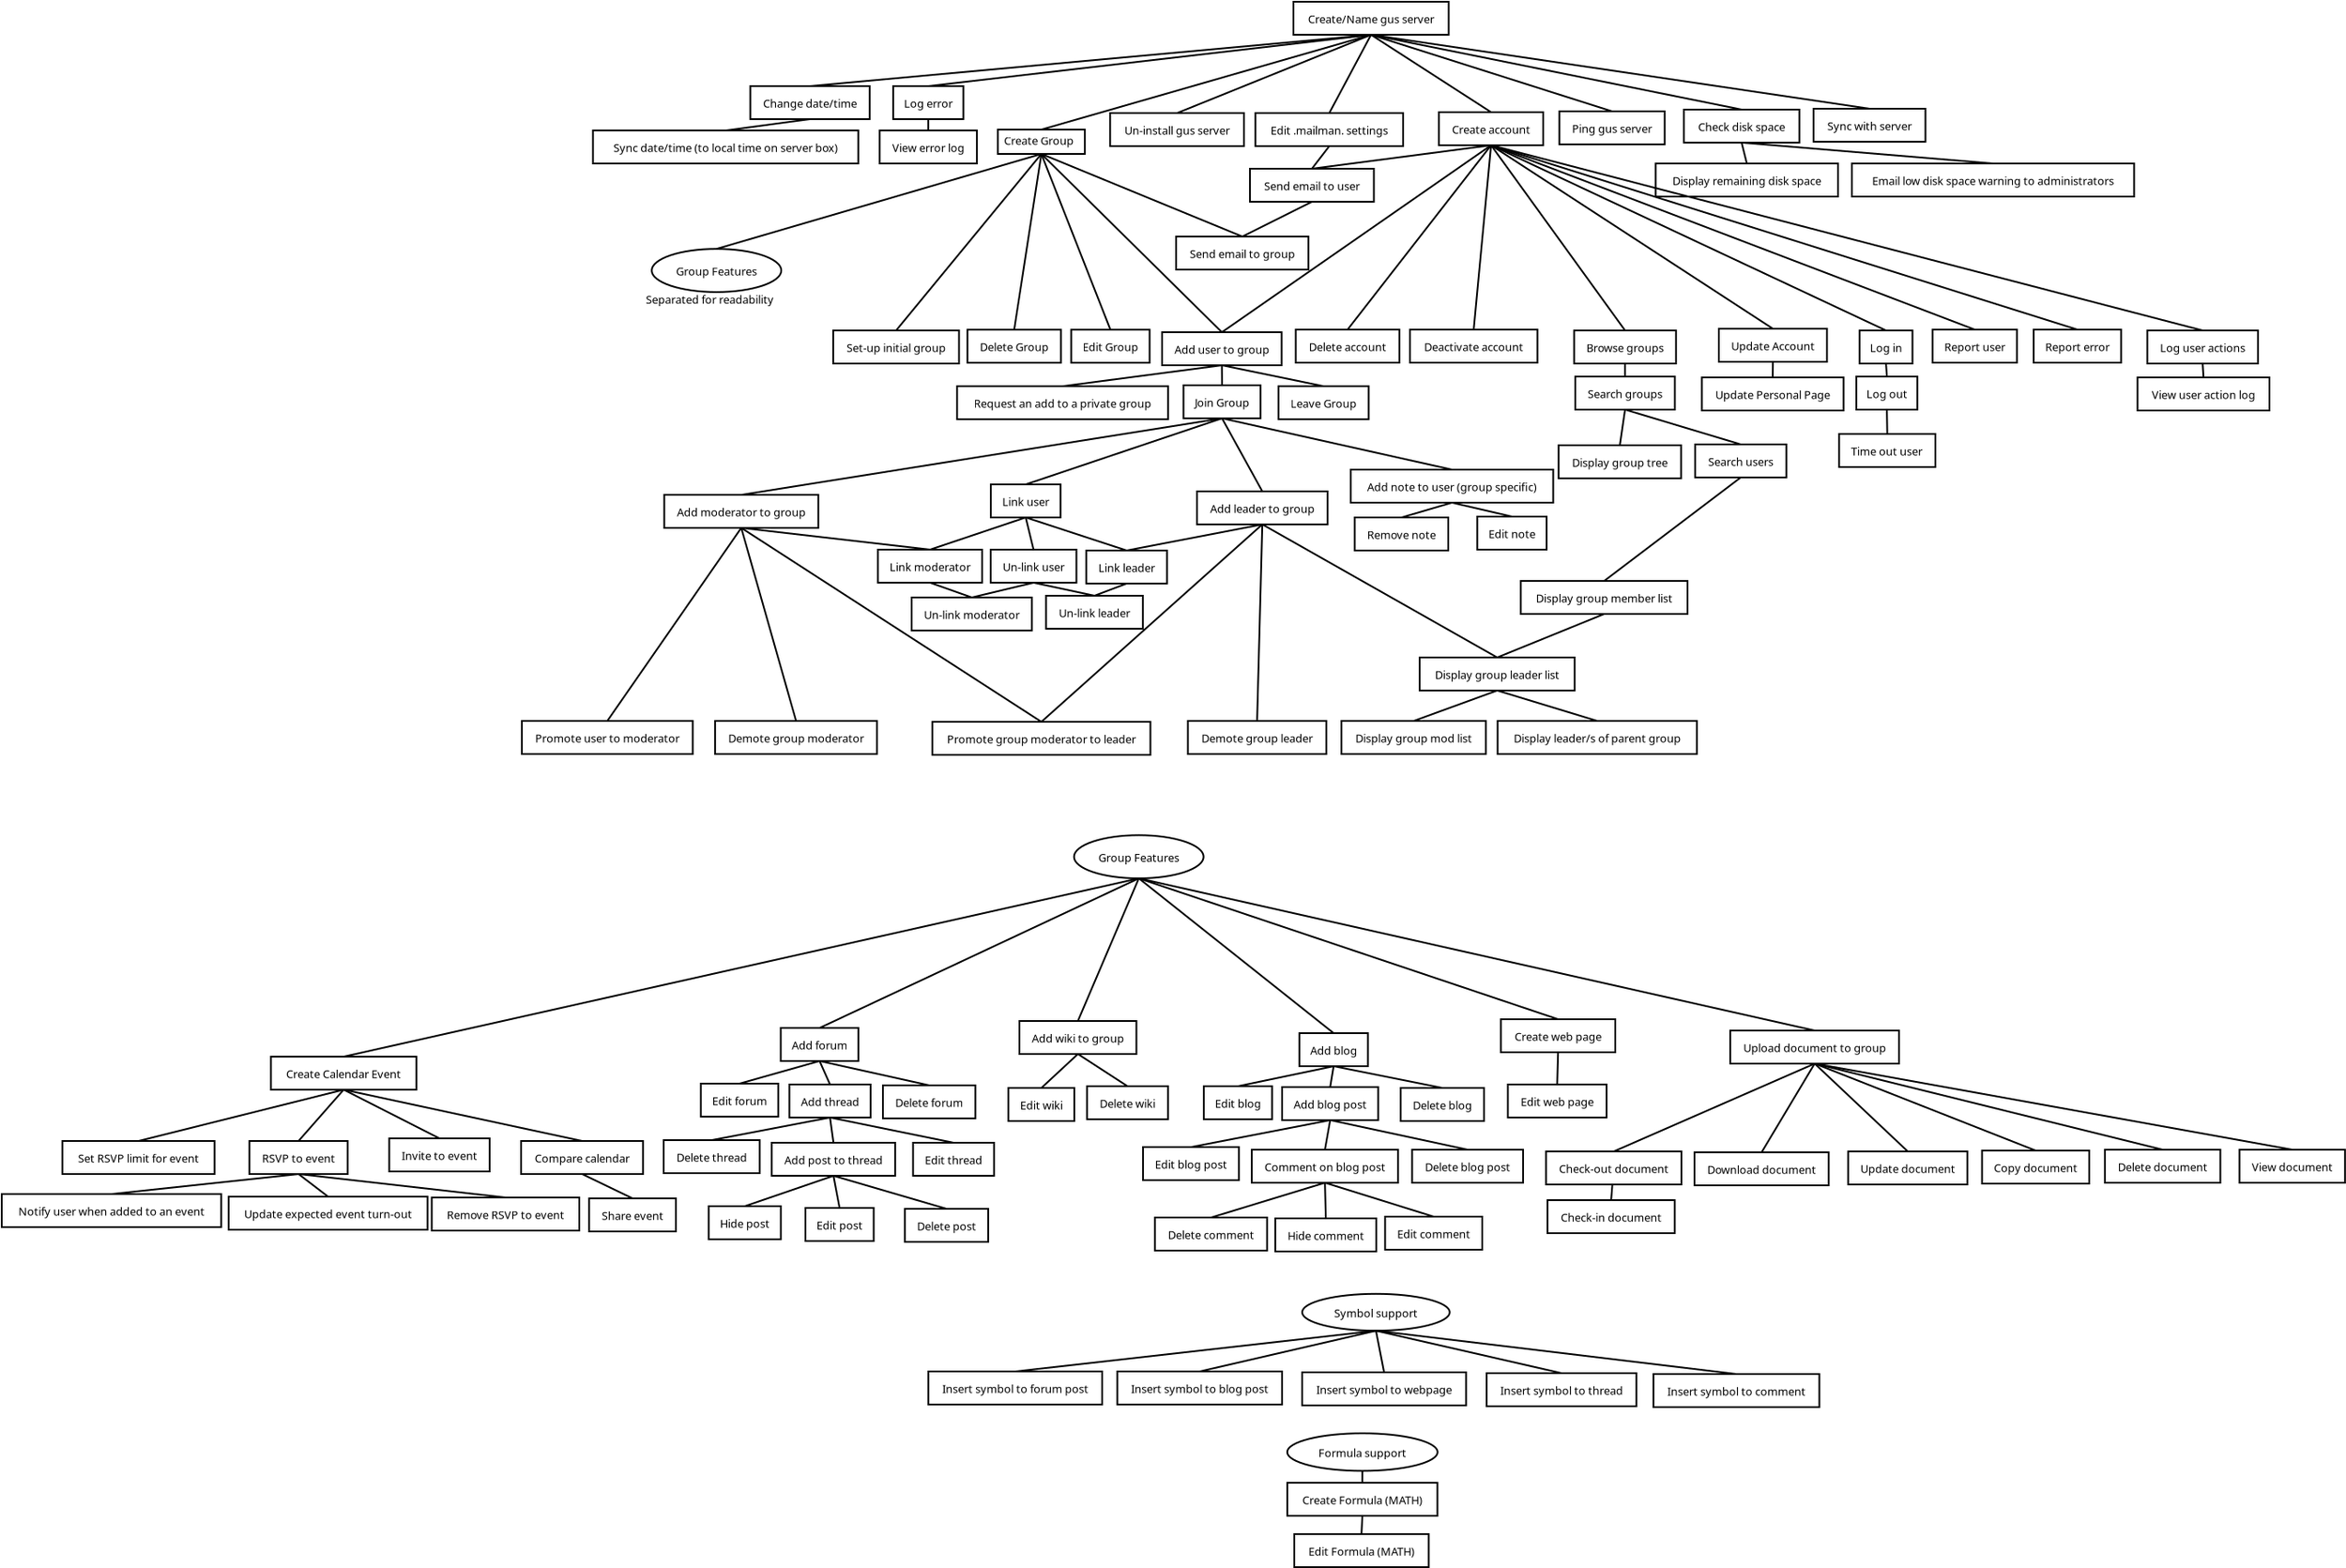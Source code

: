 <?xml version="1.0" encoding="UTF-8"?>
<dia:diagram xmlns:dia="http://www.lysator.liu.se/~alla/dia/">
  <dia:layer name="Background" visible="true" active="true">
    <dia:object type="Flowchart - Box" version="0" id="O0">
      <dia:attribute name="obj_pos">
        <dia:point val="56.856,-1.1"/>
      </dia:attribute>
      <dia:attribute name="obj_bb">
        <dia:rectangle val="56.806,-1.15;62.439,0.85"/>
      </dia:attribute>
      <dia:attribute name="elem_corner">
        <dia:point val="56.856,-1.1"/>
      </dia:attribute>
      <dia:attribute name="elem_width">
        <dia:real val="5.532"/>
      </dia:attribute>
      <dia:attribute name="elem_height">
        <dia:real val="1.9"/>
      </dia:attribute>
      <dia:attribute name="show_background">
        <dia:boolean val="true"/>
      </dia:attribute>
      <dia:attribute name="padding">
        <dia:real val="0.5"/>
      </dia:attribute>
      <dia:attribute name="text">
        <dia:composite type="text">
          <dia:attribute name="string">
            <dia:string>#Time out user#</dia:string>
          </dia:attribute>
          <dia:attribute name="font">
            <dia:font family="sans" style="0" name="Helvetica"/>
          </dia:attribute>
          <dia:attribute name="height">
            <dia:real val="0.8"/>
          </dia:attribute>
          <dia:attribute name="pos">
            <dia:point val="59.623,0.045"/>
          </dia:attribute>
          <dia:attribute name="color">
            <dia:color val="#000000"/>
          </dia:attribute>
          <dia:attribute name="alignment">
            <dia:enum val="1"/>
          </dia:attribute>
        </dia:composite>
      </dia:attribute>
    </dia:object>
    <dia:object type="Flowchart - Box" version="0" id="O1">
      <dia:attribute name="obj_pos">
        <dia:point val="25.488,-25.95"/>
      </dia:attribute>
      <dia:attribute name="obj_bb">
        <dia:rectangle val="25.438,-26;34.462,-24"/>
      </dia:attribute>
      <dia:attribute name="elem_corner">
        <dia:point val="25.488,-25.95"/>
      </dia:attribute>
      <dia:attribute name="elem_width">
        <dia:real val="8.925"/>
      </dia:attribute>
      <dia:attribute name="elem_height">
        <dia:real val="1.9"/>
      </dia:attribute>
      <dia:attribute name="show_background">
        <dia:boolean val="true"/>
      </dia:attribute>
      <dia:attribute name="padding">
        <dia:real val="0.5"/>
      </dia:attribute>
      <dia:attribute name="text">
        <dia:composite type="text">
          <dia:attribute name="string">
            <dia:string>#Create/Name gus server#</dia:string>
          </dia:attribute>
          <dia:attribute name="font">
            <dia:font family="sans" style="0" name="Helvetica"/>
          </dia:attribute>
          <dia:attribute name="height">
            <dia:real val="0.8"/>
          </dia:attribute>
          <dia:attribute name="pos">
            <dia:point val="29.95,-24.805"/>
          </dia:attribute>
          <dia:attribute name="color">
            <dia:color val="#000000"/>
          </dia:attribute>
          <dia:attribute name="alignment">
            <dia:enum val="1"/>
          </dia:attribute>
        </dia:composite>
      </dia:attribute>
    </dia:object>
    <dia:object type="Flowchart - Box" version="0" id="O2">
      <dia:attribute name="obj_pos">
        <dia:point val="40.774,-19.65"/>
      </dia:attribute>
      <dia:attribute name="obj_bb">
        <dia:rectangle val="40.724,-19.7;46.876,-17.7"/>
      </dia:attribute>
      <dia:attribute name="elem_corner">
        <dia:point val="40.774,-19.65"/>
      </dia:attribute>
      <dia:attribute name="elem_width">
        <dia:real val="6.053"/>
      </dia:attribute>
      <dia:attribute name="elem_height">
        <dia:real val="1.9"/>
      </dia:attribute>
      <dia:attribute name="show_background">
        <dia:boolean val="true"/>
      </dia:attribute>
      <dia:attribute name="padding">
        <dia:real val="0.5"/>
      </dia:attribute>
      <dia:attribute name="text">
        <dia:composite type="text">
          <dia:attribute name="string">
            <dia:string>#Ping gus server#</dia:string>
          </dia:attribute>
          <dia:attribute name="font">
            <dia:font family="sans" style="0" name="Helvetica"/>
          </dia:attribute>
          <dia:attribute name="height">
            <dia:real val="0.8"/>
          </dia:attribute>
          <dia:attribute name="pos">
            <dia:point val="43.8,-18.505"/>
          </dia:attribute>
          <dia:attribute name="color">
            <dia:color val="#000000"/>
          </dia:attribute>
          <dia:attribute name="alignment">
            <dia:enum val="1"/>
          </dia:attribute>
        </dia:composite>
      </dia:attribute>
    </dia:object>
    <dia:object type="Flowchart - Box" version="0" id="O3">
      <dia:attribute name="obj_pos">
        <dia:point val="14.954,-19.55"/>
      </dia:attribute>
      <dia:attribute name="obj_bb">
        <dia:rectangle val="14.904,-19.6;22.696,-17.6"/>
      </dia:attribute>
      <dia:attribute name="elem_corner">
        <dia:point val="14.954,-19.55"/>
      </dia:attribute>
      <dia:attribute name="elem_width">
        <dia:real val="7.692"/>
      </dia:attribute>
      <dia:attribute name="elem_height">
        <dia:real val="1.9"/>
      </dia:attribute>
      <dia:attribute name="show_background">
        <dia:boolean val="true"/>
      </dia:attribute>
      <dia:attribute name="padding">
        <dia:real val="0.5"/>
      </dia:attribute>
      <dia:attribute name="text">
        <dia:composite type="text">
          <dia:attribute name="string">
            <dia:string>#Un-install gus server#</dia:string>
          </dia:attribute>
          <dia:attribute name="font">
            <dia:font family="sans" style="0" name="Helvetica"/>
          </dia:attribute>
          <dia:attribute name="height">
            <dia:real val="0.8"/>
          </dia:attribute>
          <dia:attribute name="pos">
            <dia:point val="18.8,-18.405"/>
          </dia:attribute>
          <dia:attribute name="color">
            <dia:color val="#000000"/>
          </dia:attribute>
          <dia:attribute name="alignment">
            <dia:enum val="1"/>
          </dia:attribute>
        </dia:composite>
      </dia:attribute>
    </dia:object>
    <dia:object type="Flowchart - Box" version="0" id="O4">
      <dia:attribute name="obj_pos">
        <dia:point val="-14.776,-18.55"/>
      </dia:attribute>
      <dia:attribute name="obj_bb">
        <dia:rectangle val="-14.826,-18.6;0.526,-16.6"/>
      </dia:attribute>
      <dia:attribute name="elem_corner">
        <dia:point val="-14.776,-18.55"/>
      </dia:attribute>
      <dia:attribute name="elem_width">
        <dia:real val="15.252"/>
      </dia:attribute>
      <dia:attribute name="elem_height">
        <dia:real val="1.9"/>
      </dia:attribute>
      <dia:attribute name="show_background">
        <dia:boolean val="true"/>
      </dia:attribute>
      <dia:attribute name="padding">
        <dia:real val="0.5"/>
      </dia:attribute>
      <dia:attribute name="text">
        <dia:composite type="text">
          <dia:attribute name="string">
            <dia:string>#Sync date/time (to local time on server box)#</dia:string>
          </dia:attribute>
          <dia:attribute name="font">
            <dia:font family="sans" style="0" name="Helvetica"/>
          </dia:attribute>
          <dia:attribute name="height">
            <dia:real val="0.8"/>
          </dia:attribute>
          <dia:attribute name="pos">
            <dia:point val="-7.15,-17.405"/>
          </dia:attribute>
          <dia:attribute name="color">
            <dia:color val="#000000"/>
          </dia:attribute>
          <dia:attribute name="alignment">
            <dia:enum val="1"/>
          </dia:attribute>
        </dia:composite>
      </dia:attribute>
    </dia:object>
    <dia:object type="Flowchart - Box" version="0" id="O5">
      <dia:attribute name="obj_pos">
        <dia:point val="-5.73,-21.1"/>
      </dia:attribute>
      <dia:attribute name="obj_bb">
        <dia:rectangle val="-5.78,-21.15;1.18,-19.15"/>
      </dia:attribute>
      <dia:attribute name="elem_corner">
        <dia:point val="-5.73,-21.1"/>
      </dia:attribute>
      <dia:attribute name="elem_width">
        <dia:real val="6.86"/>
      </dia:attribute>
      <dia:attribute name="elem_height">
        <dia:real val="1.9"/>
      </dia:attribute>
      <dia:attribute name="show_background">
        <dia:boolean val="true"/>
      </dia:attribute>
      <dia:attribute name="padding">
        <dia:real val="0.5"/>
      </dia:attribute>
      <dia:attribute name="text">
        <dia:composite type="text">
          <dia:attribute name="string">
            <dia:string>#Change date/time#</dia:string>
          </dia:attribute>
          <dia:attribute name="font">
            <dia:font family="sans" style="0" name="Helvetica"/>
          </dia:attribute>
          <dia:attribute name="height">
            <dia:real val="0.8"/>
          </dia:attribute>
          <dia:attribute name="pos">
            <dia:point val="-2.3,-19.955"/>
          </dia:attribute>
          <dia:attribute name="color">
            <dia:color val="#000000"/>
          </dia:attribute>
          <dia:attribute name="alignment">
            <dia:enum val="1"/>
          </dia:attribute>
        </dia:composite>
      </dia:attribute>
    </dia:object>
    <dia:object type="Flowchart - Box" version="0" id="O6">
      <dia:attribute name="obj_pos">
        <dia:point val="47.929,-19.75"/>
      </dia:attribute>
      <dia:attribute name="obj_bb">
        <dia:rectangle val="47.879,-19.8;54.621,-17.8"/>
      </dia:attribute>
      <dia:attribute name="elem_corner">
        <dia:point val="47.929,-19.75"/>
      </dia:attribute>
      <dia:attribute name="elem_width">
        <dia:real val="6.642"/>
      </dia:attribute>
      <dia:attribute name="elem_height">
        <dia:real val="1.9"/>
      </dia:attribute>
      <dia:attribute name="show_background">
        <dia:boolean val="true"/>
      </dia:attribute>
      <dia:attribute name="padding">
        <dia:real val="0.5"/>
      </dia:attribute>
      <dia:attribute name="text">
        <dia:composite type="text">
          <dia:attribute name="string">
            <dia:string>#Check disk space#</dia:string>
          </dia:attribute>
          <dia:attribute name="font">
            <dia:font family="sans" style="0" name="Helvetica"/>
          </dia:attribute>
          <dia:attribute name="height">
            <dia:real val="0.8"/>
          </dia:attribute>
          <dia:attribute name="pos">
            <dia:point val="51.25,-18.605"/>
          </dia:attribute>
          <dia:attribute name="color">
            <dia:color val="#000000"/>
          </dia:attribute>
          <dia:attribute name="alignment">
            <dia:enum val="1"/>
          </dia:attribute>
        </dia:composite>
      </dia:attribute>
    </dia:object>
    <dia:object type="Flowchart - Box" version="0" id="O7">
      <dia:attribute name="obj_pos">
        <dia:point val="46.31,-16.65"/>
      </dia:attribute>
      <dia:attribute name="obj_bb">
        <dia:rectangle val="46.26,-16.7;56.84,-14.7"/>
      </dia:attribute>
      <dia:attribute name="elem_corner">
        <dia:point val="46.31,-16.65"/>
      </dia:attribute>
      <dia:attribute name="elem_width">
        <dia:real val="10.48"/>
      </dia:attribute>
      <dia:attribute name="elem_height">
        <dia:real val="1.9"/>
      </dia:attribute>
      <dia:attribute name="show_background">
        <dia:boolean val="true"/>
      </dia:attribute>
      <dia:attribute name="padding">
        <dia:real val="0.5"/>
      </dia:attribute>
      <dia:attribute name="text">
        <dia:composite type="text">
          <dia:attribute name="string">
            <dia:string>#Display remaining disk space#</dia:string>
          </dia:attribute>
          <dia:attribute name="font">
            <dia:font family="sans" style="0" name="Helvetica"/>
          </dia:attribute>
          <dia:attribute name="height">
            <dia:real val="0.8"/>
          </dia:attribute>
          <dia:attribute name="pos">
            <dia:point val="51.55,-15.505"/>
          </dia:attribute>
          <dia:attribute name="color">
            <dia:color val="#000000"/>
          </dia:attribute>
          <dia:attribute name="alignment">
            <dia:enum val="1"/>
          </dia:attribute>
        </dia:composite>
      </dia:attribute>
    </dia:object>
    <dia:object type="Flowchart - Box" version="0" id="O8">
      <dia:attribute name="obj_pos">
        <dia:point val="57.589,-16.65"/>
      </dia:attribute>
      <dia:attribute name="obj_bb">
        <dia:rectangle val="57.539,-16.7;73.861,-14.7"/>
      </dia:attribute>
      <dia:attribute name="elem_corner">
        <dia:point val="57.589,-16.65"/>
      </dia:attribute>
      <dia:attribute name="elem_width">
        <dia:real val="16.223"/>
      </dia:attribute>
      <dia:attribute name="elem_height">
        <dia:real val="1.9"/>
      </dia:attribute>
      <dia:attribute name="show_background">
        <dia:boolean val="true"/>
      </dia:attribute>
      <dia:attribute name="padding">
        <dia:real val="0.5"/>
      </dia:attribute>
      <dia:attribute name="text">
        <dia:composite type="text">
          <dia:attribute name="string">
            <dia:string>#Email low disk space warning to administrators#</dia:string>
          </dia:attribute>
          <dia:attribute name="font">
            <dia:font family="sans" style="0" name="Helvetica"/>
          </dia:attribute>
          <dia:attribute name="height">
            <dia:real val="0.8"/>
          </dia:attribute>
          <dia:attribute name="pos">
            <dia:point val="65.7,-15.505"/>
          </dia:attribute>
          <dia:attribute name="color">
            <dia:color val="#000000"/>
          </dia:attribute>
          <dia:attribute name="alignment">
            <dia:enum val="1"/>
          </dia:attribute>
        </dia:composite>
      </dia:attribute>
    </dia:object>
    <dia:object type="Flowchart - Box" version="0" id="O9">
      <dia:attribute name="obj_pos">
        <dia:point val="23.305,-19.55"/>
      </dia:attribute>
      <dia:attribute name="obj_bb">
        <dia:rectangle val="23.255,-19.6;31.845,-17.6"/>
      </dia:attribute>
      <dia:attribute name="elem_corner">
        <dia:point val="23.305,-19.55"/>
      </dia:attribute>
      <dia:attribute name="elem_width">
        <dia:real val="8.49"/>
      </dia:attribute>
      <dia:attribute name="elem_height">
        <dia:real val="1.9"/>
      </dia:attribute>
      <dia:attribute name="show_background">
        <dia:boolean val="true"/>
      </dia:attribute>
      <dia:attribute name="padding">
        <dia:real val="0.5"/>
      </dia:attribute>
      <dia:attribute name="text">
        <dia:composite type="text">
          <dia:attribute name="string">
            <dia:string>#Edit .mailman. settings#</dia:string>
          </dia:attribute>
          <dia:attribute name="font">
            <dia:font family="sans" style="0" name="Helvetica"/>
          </dia:attribute>
          <dia:attribute name="height">
            <dia:real val="0.8"/>
          </dia:attribute>
          <dia:attribute name="pos">
            <dia:point val="27.55,-18.405"/>
          </dia:attribute>
          <dia:attribute name="color">
            <dia:color val="#000000"/>
          </dia:attribute>
          <dia:attribute name="alignment">
            <dia:enum val="1"/>
          </dia:attribute>
        </dia:composite>
      </dia:attribute>
    </dia:object>
    <dia:object type="Flowchart - Box" version="0" id="O10">
      <dia:attribute name="obj_pos">
        <dia:point val="55.384,-19.8"/>
      </dia:attribute>
      <dia:attribute name="obj_bb">
        <dia:rectangle val="55.334,-19.85;61.866,-17.85"/>
      </dia:attribute>
      <dia:attribute name="elem_corner">
        <dia:point val="55.384,-19.8"/>
      </dia:attribute>
      <dia:attribute name="elem_width">
        <dia:real val="6.433"/>
      </dia:attribute>
      <dia:attribute name="elem_height">
        <dia:real val="1.9"/>
      </dia:attribute>
      <dia:attribute name="show_background">
        <dia:boolean val="true"/>
      </dia:attribute>
      <dia:attribute name="padding">
        <dia:real val="0.5"/>
      </dia:attribute>
      <dia:attribute name="text">
        <dia:composite type="text">
          <dia:attribute name="string">
            <dia:string>#Sync with server#</dia:string>
          </dia:attribute>
          <dia:attribute name="font">
            <dia:font family="sans" style="0" name="Helvetica"/>
          </dia:attribute>
          <dia:attribute name="height">
            <dia:real val="0.8"/>
          </dia:attribute>
          <dia:attribute name="pos">
            <dia:point val="58.6,-18.655"/>
          </dia:attribute>
          <dia:attribute name="color">
            <dia:color val="#000000"/>
          </dia:attribute>
          <dia:attribute name="alignment">
            <dia:enum val="1"/>
          </dia:attribute>
        </dia:composite>
      </dia:attribute>
    </dia:object>
    <dia:object type="Flowchart - Box" version="0" id="O11">
      <dia:attribute name="obj_pos">
        <dia:point val="74.57,-7.05"/>
      </dia:attribute>
      <dia:attribute name="obj_bb">
        <dia:rectangle val="74.52,-7.1;80.98,-5.1"/>
      </dia:attribute>
      <dia:attribute name="elem_corner">
        <dia:point val="74.57,-7.05"/>
      </dia:attribute>
      <dia:attribute name="elem_width">
        <dia:real val="6.36"/>
      </dia:attribute>
      <dia:attribute name="elem_height">
        <dia:real val="1.9"/>
      </dia:attribute>
      <dia:attribute name="show_background">
        <dia:boolean val="true"/>
      </dia:attribute>
      <dia:attribute name="padding">
        <dia:real val="0.5"/>
      </dia:attribute>
      <dia:attribute name="text">
        <dia:composite type="text">
          <dia:attribute name="string">
            <dia:string>#Log user actions#</dia:string>
          </dia:attribute>
          <dia:attribute name="font">
            <dia:font family="sans" style="0" name="Helvetica"/>
          </dia:attribute>
          <dia:attribute name="height">
            <dia:real val="0.8"/>
          </dia:attribute>
          <dia:attribute name="pos">
            <dia:point val="77.75,-5.905"/>
          </dia:attribute>
          <dia:attribute name="color">
            <dia:color val="#000000"/>
          </dia:attribute>
          <dia:attribute name="alignment">
            <dia:enum val="1"/>
          </dia:attribute>
        </dia:composite>
      </dia:attribute>
    </dia:object>
    <dia:object type="Flowchart - Box" version="0" id="O12">
      <dia:attribute name="obj_pos">
        <dia:point val="74.009,-4.35"/>
      </dia:attribute>
      <dia:attribute name="obj_bb">
        <dia:rectangle val="73.959,-4.4;81.641,-2.4"/>
      </dia:attribute>
      <dia:attribute name="elem_corner">
        <dia:point val="74.009,-4.35"/>
      </dia:attribute>
      <dia:attribute name="elem_width">
        <dia:real val="7.582"/>
      </dia:attribute>
      <dia:attribute name="elem_height">
        <dia:real val="1.9"/>
      </dia:attribute>
      <dia:attribute name="show_background">
        <dia:boolean val="true"/>
      </dia:attribute>
      <dia:attribute name="padding">
        <dia:real val="0.5"/>
      </dia:attribute>
      <dia:attribute name="text">
        <dia:composite type="text">
          <dia:attribute name="string">
            <dia:string>#View user action log#</dia:string>
          </dia:attribute>
          <dia:attribute name="font">
            <dia:font family="sans" style="0" name="Helvetica"/>
          </dia:attribute>
          <dia:attribute name="height">
            <dia:real val="0.8"/>
          </dia:attribute>
          <dia:attribute name="pos">
            <dia:point val="77.8,-3.205"/>
          </dia:attribute>
          <dia:attribute name="color">
            <dia:color val="#000000"/>
          </dia:attribute>
          <dia:attribute name="alignment">
            <dia:enum val="1"/>
          </dia:attribute>
        </dia:composite>
      </dia:attribute>
    </dia:object>
    <dia:object type="Flowchart - Box" version="0" id="O13">
      <dia:attribute name="obj_pos">
        <dia:point val="2.482,-21.1"/>
      </dia:attribute>
      <dia:attribute name="obj_bb">
        <dia:rectangle val="2.433,-21.15;6.567,-19.15"/>
      </dia:attribute>
      <dia:attribute name="elem_corner">
        <dia:point val="2.482,-21.1"/>
      </dia:attribute>
      <dia:attribute name="elem_width">
        <dia:real val="4.035"/>
      </dia:attribute>
      <dia:attribute name="elem_height">
        <dia:real val="1.9"/>
      </dia:attribute>
      <dia:attribute name="show_background">
        <dia:boolean val="true"/>
      </dia:attribute>
      <dia:attribute name="padding">
        <dia:real val="0.5"/>
      </dia:attribute>
      <dia:attribute name="text">
        <dia:composite type="text">
          <dia:attribute name="string">
            <dia:string>#Log error#</dia:string>
          </dia:attribute>
          <dia:attribute name="font">
            <dia:font family="sans" style="0" name="Helvetica"/>
          </dia:attribute>
          <dia:attribute name="height">
            <dia:real val="0.8"/>
          </dia:attribute>
          <dia:attribute name="pos">
            <dia:point val="4.5,-19.955"/>
          </dia:attribute>
          <dia:attribute name="color">
            <dia:color val="#000000"/>
          </dia:attribute>
          <dia:attribute name="alignment">
            <dia:enum val="1"/>
          </dia:attribute>
        </dia:composite>
      </dia:attribute>
    </dia:object>
    <dia:object type="Flowchart - Box" version="0" id="O14">
      <dia:attribute name="obj_pos">
        <dia:point val="1.705,-18.55"/>
      </dia:attribute>
      <dia:attribute name="obj_bb">
        <dia:rectangle val="1.655,-18.6;7.345,-16.6"/>
      </dia:attribute>
      <dia:attribute name="elem_corner">
        <dia:point val="1.705,-18.55"/>
      </dia:attribute>
      <dia:attribute name="elem_width">
        <dia:real val="5.59"/>
      </dia:attribute>
      <dia:attribute name="elem_height">
        <dia:real val="1.9"/>
      </dia:attribute>
      <dia:attribute name="show_background">
        <dia:boolean val="true"/>
      </dia:attribute>
      <dia:attribute name="padding">
        <dia:real val="0.5"/>
      </dia:attribute>
      <dia:attribute name="text">
        <dia:composite type="text">
          <dia:attribute name="string">
            <dia:string>#View error log#</dia:string>
          </dia:attribute>
          <dia:attribute name="font">
            <dia:font family="sans" style="0" name="Helvetica"/>
          </dia:attribute>
          <dia:attribute name="height">
            <dia:real val="0.8"/>
          </dia:attribute>
          <dia:attribute name="pos">
            <dia:point val="4.5,-17.405"/>
          </dia:attribute>
          <dia:attribute name="color">
            <dia:color val="#000000"/>
          </dia:attribute>
          <dia:attribute name="alignment">
            <dia:enum val="1"/>
          </dia:attribute>
        </dia:composite>
      </dia:attribute>
    </dia:object>
    <dia:object type="Flowchart - Box" version="0" id="O15">
      <dia:attribute name="obj_pos">
        <dia:point val="68.035,-7.1"/>
      </dia:attribute>
      <dia:attribute name="obj_bb">
        <dia:rectangle val="67.985,-7.15;73.115,-5.15"/>
      </dia:attribute>
      <dia:attribute name="elem_corner">
        <dia:point val="68.035,-7.1"/>
      </dia:attribute>
      <dia:attribute name="elem_width">
        <dia:real val="5.03"/>
      </dia:attribute>
      <dia:attribute name="elem_height">
        <dia:real val="1.9"/>
      </dia:attribute>
      <dia:attribute name="show_background">
        <dia:boolean val="true"/>
      </dia:attribute>
      <dia:attribute name="padding">
        <dia:real val="0.5"/>
      </dia:attribute>
      <dia:attribute name="text">
        <dia:composite type="text">
          <dia:attribute name="string">
            <dia:string>#Report error#</dia:string>
          </dia:attribute>
          <dia:attribute name="font">
            <dia:font family="sans" style="0" name="Helvetica"/>
          </dia:attribute>
          <dia:attribute name="height">
            <dia:real val="0.8"/>
          </dia:attribute>
          <dia:attribute name="pos">
            <dia:point val="70.55,-5.955"/>
          </dia:attribute>
          <dia:attribute name="color">
            <dia:color val="#000000"/>
          </dia:attribute>
          <dia:attribute name="alignment">
            <dia:enum val="1"/>
          </dia:attribute>
        </dia:composite>
      </dia:attribute>
    </dia:object>
    <dia:object type="Flowchart - Box" version="0" id="O16">
      <dia:attribute name="obj_pos">
        <dia:point val="62.225,-7.1"/>
      </dia:attribute>
      <dia:attribute name="obj_bb">
        <dia:rectangle val="62.175,-7.15;67.125,-5.15"/>
      </dia:attribute>
      <dia:attribute name="elem_corner">
        <dia:point val="62.225,-7.1"/>
      </dia:attribute>
      <dia:attribute name="elem_width">
        <dia:real val="4.85"/>
      </dia:attribute>
      <dia:attribute name="elem_height">
        <dia:real val="1.9"/>
      </dia:attribute>
      <dia:attribute name="show_background">
        <dia:boolean val="true"/>
      </dia:attribute>
      <dia:attribute name="padding">
        <dia:real val="0.5"/>
      </dia:attribute>
      <dia:attribute name="text">
        <dia:composite type="text">
          <dia:attribute name="string">
            <dia:string>#Report user#</dia:string>
          </dia:attribute>
          <dia:attribute name="font">
            <dia:font family="sans" style="0" name="Helvetica"/>
          </dia:attribute>
          <dia:attribute name="height">
            <dia:real val="0.8"/>
          </dia:attribute>
          <dia:attribute name="pos">
            <dia:point val="64.65,-5.955"/>
          </dia:attribute>
          <dia:attribute name="color">
            <dia:color val="#000000"/>
          </dia:attribute>
          <dia:attribute name="alignment">
            <dia:enum val="1"/>
          </dia:attribute>
        </dia:composite>
      </dia:attribute>
    </dia:object>
    <dia:object type="Flowchart - Box" version="0" id="O17">
      <dia:attribute name="obj_pos">
        <dia:point val="18.747,-12.45"/>
      </dia:attribute>
      <dia:attribute name="obj_bb">
        <dia:rectangle val="18.698,-12.5;26.402,-10.5"/>
      </dia:attribute>
      <dia:attribute name="elem_corner">
        <dia:point val="18.747,-12.45"/>
      </dia:attribute>
      <dia:attribute name="elem_width">
        <dia:real val="7.605"/>
      </dia:attribute>
      <dia:attribute name="elem_height">
        <dia:real val="1.9"/>
      </dia:attribute>
      <dia:attribute name="show_background">
        <dia:boolean val="true"/>
      </dia:attribute>
      <dia:attribute name="padding">
        <dia:real val="0.5"/>
      </dia:attribute>
      <dia:attribute name="text">
        <dia:composite type="text">
          <dia:attribute name="string">
            <dia:string>#Send email to group#</dia:string>
          </dia:attribute>
          <dia:attribute name="font">
            <dia:font family="sans" style="0" name="Helvetica"/>
          </dia:attribute>
          <dia:attribute name="height">
            <dia:real val="0.8"/>
          </dia:attribute>
          <dia:attribute name="pos">
            <dia:point val="22.55,-11.305"/>
          </dia:attribute>
          <dia:attribute name="color">
            <dia:color val="#000000"/>
          </dia:attribute>
          <dia:attribute name="alignment">
            <dia:enum val="1"/>
          </dia:attribute>
        </dia:composite>
      </dia:attribute>
    </dia:object>
    <dia:object type="Flowchart - Box" version="0" id="O18">
      <dia:attribute name="obj_pos">
        <dia:point val="22.988,-16.35"/>
      </dia:attribute>
      <dia:attribute name="obj_bb">
        <dia:rectangle val="22.938,-16.4;30.163,-14.4"/>
      </dia:attribute>
      <dia:attribute name="elem_corner">
        <dia:point val="22.988,-16.35"/>
      </dia:attribute>
      <dia:attribute name="elem_width">
        <dia:real val="7.125"/>
      </dia:attribute>
      <dia:attribute name="elem_height">
        <dia:real val="1.9"/>
      </dia:attribute>
      <dia:attribute name="show_background">
        <dia:boolean val="true"/>
      </dia:attribute>
      <dia:attribute name="padding">
        <dia:real val="0.5"/>
      </dia:attribute>
      <dia:attribute name="text">
        <dia:composite type="text">
          <dia:attribute name="string">
            <dia:string>#Send email to user#</dia:string>
          </dia:attribute>
          <dia:attribute name="font">
            <dia:font family="sans" style="0" name="Helvetica"/>
          </dia:attribute>
          <dia:attribute name="height">
            <dia:real val="0.8"/>
          </dia:attribute>
          <dia:attribute name="pos">
            <dia:point val="26.55,-15.205"/>
          </dia:attribute>
          <dia:attribute name="color">
            <dia:color val="#000000"/>
          </dia:attribute>
          <dia:attribute name="alignment">
            <dia:enum val="1"/>
          </dia:attribute>
        </dia:composite>
      </dia:attribute>
    </dia:object>
    <dia:object type="Flowchart - Box" version="0" id="O19">
      <dia:attribute name="obj_pos">
        <dia:point val="25.988,52.85"/>
      </dia:attribute>
      <dia:attribute name="obj_bb">
        <dia:rectangle val="25.938,52.8;35.462,54.8"/>
      </dia:attribute>
      <dia:attribute name="elem_corner">
        <dia:point val="25.988,52.85"/>
      </dia:attribute>
      <dia:attribute name="elem_width">
        <dia:real val="9.425"/>
      </dia:attribute>
      <dia:attribute name="elem_height">
        <dia:real val="1.9"/>
      </dia:attribute>
      <dia:attribute name="show_background">
        <dia:boolean val="true"/>
      </dia:attribute>
      <dia:attribute name="padding">
        <dia:real val="0.5"/>
      </dia:attribute>
      <dia:attribute name="text">
        <dia:composite type="text">
          <dia:attribute name="string">
            <dia:string>#Insert symbol to webpage#</dia:string>
          </dia:attribute>
          <dia:attribute name="font">
            <dia:font family="sans" style="0" name="Helvetica"/>
          </dia:attribute>
          <dia:attribute name="height">
            <dia:real val="0.8"/>
          </dia:attribute>
          <dia:attribute name="pos">
            <dia:point val="30.7,53.995"/>
          </dia:attribute>
          <dia:attribute name="color">
            <dia:color val="#000000"/>
          </dia:attribute>
          <dia:attribute name="alignment">
            <dia:enum val="1"/>
          </dia:attribute>
        </dia:composite>
      </dia:attribute>
    </dia:object>
    <dia:object type="Flowchart - Box" version="0" id="O20">
      <dia:attribute name="obj_pos">
        <dia:point val="36.595,52.9"/>
      </dia:attribute>
      <dia:attribute name="obj_bb">
        <dia:rectangle val="36.545,52.85;45.255,54.85"/>
      </dia:attribute>
      <dia:attribute name="elem_corner">
        <dia:point val="36.595,52.9"/>
      </dia:attribute>
      <dia:attribute name="elem_width">
        <dia:real val="8.61"/>
      </dia:attribute>
      <dia:attribute name="elem_height">
        <dia:real val="1.9"/>
      </dia:attribute>
      <dia:attribute name="show_background">
        <dia:boolean val="true"/>
      </dia:attribute>
      <dia:attribute name="padding">
        <dia:real val="0.5"/>
      </dia:attribute>
      <dia:attribute name="text">
        <dia:composite type="text">
          <dia:attribute name="string">
            <dia:string>#Insert symbol to thread#</dia:string>
          </dia:attribute>
          <dia:attribute name="font">
            <dia:font family="sans" style="0" name="Helvetica"/>
          </dia:attribute>
          <dia:attribute name="height">
            <dia:real val="0.8"/>
          </dia:attribute>
          <dia:attribute name="pos">
            <dia:point val="40.9,54.045"/>
          </dia:attribute>
          <dia:attribute name="color">
            <dia:color val="#000000"/>
          </dia:attribute>
          <dia:attribute name="alignment">
            <dia:enum val="1"/>
          </dia:attribute>
        </dia:composite>
      </dia:attribute>
    </dia:object>
    <dia:object type="Flowchart - Box" version="0" id="O21">
      <dia:attribute name="obj_pos">
        <dia:point val="15.366,52.8"/>
      </dia:attribute>
      <dia:attribute name="obj_bb">
        <dia:rectangle val="15.316,52.75;24.884,54.75"/>
      </dia:attribute>
      <dia:attribute name="elem_corner">
        <dia:point val="15.366,52.8"/>
      </dia:attribute>
      <dia:attribute name="elem_width">
        <dia:real val="9.467"/>
      </dia:attribute>
      <dia:attribute name="elem_height">
        <dia:real val="1.9"/>
      </dia:attribute>
      <dia:attribute name="show_background">
        <dia:boolean val="true"/>
      </dia:attribute>
      <dia:attribute name="padding">
        <dia:real val="0.5"/>
      </dia:attribute>
      <dia:attribute name="text">
        <dia:composite type="text">
          <dia:attribute name="string">
            <dia:string>#Insert symbol to blog post#</dia:string>
          </dia:attribute>
          <dia:attribute name="font">
            <dia:font family="sans" style="0" name="Helvetica"/>
          </dia:attribute>
          <dia:attribute name="height">
            <dia:real val="0.8"/>
          </dia:attribute>
          <dia:attribute name="pos">
            <dia:point val="20.1,53.945"/>
          </dia:attribute>
          <dia:attribute name="color">
            <dia:color val="#000000"/>
          </dia:attribute>
          <dia:attribute name="alignment">
            <dia:enum val="1"/>
          </dia:attribute>
        </dia:composite>
      </dia:attribute>
    </dia:object>
    <dia:object type="Flowchart - Box" version="0" id="O22">
      <dia:attribute name="obj_pos">
        <dia:point val="4.505,52.8"/>
      </dia:attribute>
      <dia:attribute name="obj_bb">
        <dia:rectangle val="4.455,52.75;14.545,54.75"/>
      </dia:attribute>
      <dia:attribute name="elem_corner">
        <dia:point val="4.505,52.8"/>
      </dia:attribute>
      <dia:attribute name="elem_width">
        <dia:real val="9.99"/>
      </dia:attribute>
      <dia:attribute name="elem_height">
        <dia:real val="1.9"/>
      </dia:attribute>
      <dia:attribute name="show_background">
        <dia:boolean val="true"/>
      </dia:attribute>
      <dia:attribute name="padding">
        <dia:real val="0.5"/>
      </dia:attribute>
      <dia:attribute name="text">
        <dia:composite type="text">
          <dia:attribute name="string">
            <dia:string>#Insert symbol to forum post#</dia:string>
          </dia:attribute>
          <dia:attribute name="font">
            <dia:font family="sans" style="0" name="Helvetica"/>
          </dia:attribute>
          <dia:attribute name="height">
            <dia:real val="0.8"/>
          </dia:attribute>
          <dia:attribute name="pos">
            <dia:point val="9.5,53.945"/>
          </dia:attribute>
          <dia:attribute name="color">
            <dia:color val="#000000"/>
          </dia:attribute>
          <dia:attribute name="alignment">
            <dia:enum val="1"/>
          </dia:attribute>
        </dia:composite>
      </dia:attribute>
    </dia:object>
    <dia:object type="Flowchart - Box" version="0" id="O23">
      <dia:attribute name="obj_pos">
        <dia:point val="46.181,52.95"/>
      </dia:attribute>
      <dia:attribute name="obj_bb">
        <dia:rectangle val="46.131,52.9;55.769,54.9"/>
      </dia:attribute>
      <dia:attribute name="elem_corner">
        <dia:point val="46.181,52.95"/>
      </dia:attribute>
      <dia:attribute name="elem_width">
        <dia:real val="9.537"/>
      </dia:attribute>
      <dia:attribute name="elem_height">
        <dia:real val="1.9"/>
      </dia:attribute>
      <dia:attribute name="show_background">
        <dia:boolean val="true"/>
      </dia:attribute>
      <dia:attribute name="padding">
        <dia:real val="0.5"/>
      </dia:attribute>
      <dia:attribute name="text">
        <dia:composite type="text">
          <dia:attribute name="string">
            <dia:string>#Insert symbol to comment#</dia:string>
          </dia:attribute>
          <dia:attribute name="font">
            <dia:font family="sans" style="0" name="Helvetica"/>
          </dia:attribute>
          <dia:attribute name="height">
            <dia:real val="0.8"/>
          </dia:attribute>
          <dia:attribute name="pos">
            <dia:point val="50.95,54.095"/>
          </dia:attribute>
          <dia:attribute name="color">
            <dia:color val="#000000"/>
          </dia:attribute>
          <dia:attribute name="alignment">
            <dia:enum val="1"/>
          </dia:attribute>
        </dia:composite>
      </dia:attribute>
    </dia:object>
    <dia:object type="Flowchart - Box" version="0" id="O24">
      <dia:attribute name="obj_pos">
        <dia:point val="25.135,59.2"/>
      </dia:attribute>
      <dia:attribute name="obj_bb">
        <dia:rectangle val="25.085,59.15;33.815,61.15"/>
      </dia:attribute>
      <dia:attribute name="elem_corner">
        <dia:point val="25.135,59.2"/>
      </dia:attribute>
      <dia:attribute name="elem_width">
        <dia:real val="8.63"/>
      </dia:attribute>
      <dia:attribute name="elem_height">
        <dia:real val="1.9"/>
      </dia:attribute>
      <dia:attribute name="show_background">
        <dia:boolean val="true"/>
      </dia:attribute>
      <dia:attribute name="padding">
        <dia:real val="0.5"/>
      </dia:attribute>
      <dia:attribute name="text">
        <dia:composite type="text">
          <dia:attribute name="string">
            <dia:string>#Create Formula (MATH)#</dia:string>
          </dia:attribute>
          <dia:attribute name="font">
            <dia:font family="sans" style="0" name="Helvetica"/>
          </dia:attribute>
          <dia:attribute name="height">
            <dia:real val="0.8"/>
          </dia:attribute>
          <dia:attribute name="pos">
            <dia:point val="29.45,60.345"/>
          </dia:attribute>
          <dia:attribute name="color">
            <dia:color val="#000000"/>
          </dia:attribute>
          <dia:attribute name="alignment">
            <dia:enum val="1"/>
          </dia:attribute>
        </dia:composite>
      </dia:attribute>
    </dia:object>
    <dia:object type="Flowchart - Box" version="0" id="O25">
      <dia:attribute name="obj_pos">
        <dia:point val="25.536,62.15"/>
      </dia:attribute>
      <dia:attribute name="obj_bb">
        <dia:rectangle val="25.486,62.1;33.314,64.1"/>
      </dia:attribute>
      <dia:attribute name="elem_corner">
        <dia:point val="25.536,62.15"/>
      </dia:attribute>
      <dia:attribute name="elem_width">
        <dia:real val="7.728"/>
      </dia:attribute>
      <dia:attribute name="elem_height">
        <dia:real val="1.9"/>
      </dia:attribute>
      <dia:attribute name="show_background">
        <dia:boolean val="true"/>
      </dia:attribute>
      <dia:attribute name="padding">
        <dia:real val="0.5"/>
      </dia:attribute>
      <dia:attribute name="text">
        <dia:composite type="text">
          <dia:attribute name="string">
            <dia:string>#Edit Formula (MATH)#</dia:string>
          </dia:attribute>
          <dia:attribute name="font">
            <dia:font family="sans" style="0" name="Helvetica"/>
          </dia:attribute>
          <dia:attribute name="height">
            <dia:real val="0.8"/>
          </dia:attribute>
          <dia:attribute name="pos">
            <dia:point val="29.4,63.295"/>
          </dia:attribute>
          <dia:attribute name="color">
            <dia:color val="#000000"/>
          </dia:attribute>
          <dia:attribute name="alignment">
            <dia:enum val="1"/>
          </dia:attribute>
        </dia:composite>
      </dia:attribute>
    </dia:object>
    <dia:object type="Standard - Line" version="0" id="O26">
      <dia:attribute name="obj_pos">
        <dia:point val="40.7,34.45"/>
      </dia:attribute>
      <dia:attribute name="obj_bb">
        <dia:rectangle val="40.599,34.399;40.751,36.351"/>
      </dia:attribute>
      <dia:attribute name="conn_endpoints">
        <dia:point val="40.7,34.45"/>
        <dia:point val="40.65,36.3"/>
      </dia:attribute>
      <dia:attribute name="numcp">
        <dia:int val="1"/>
      </dia:attribute>
      <dia:connections>
        <dia:connection handle="0" to="O194" connection="13"/>
        <dia:connection handle="1" to="O195" connection="2"/>
      </dia:connections>
    </dia:object>
    <dia:object type="Standard - Line" version="0" id="O27">
      <dia:attribute name="obj_pos">
        <dia:point val="55.45,35.1"/>
      </dia:attribute>
      <dia:attribute name="obj_bb">
        <dia:rectangle val="43.834,35.034;55.516,40.216"/>
      </dia:attribute>
      <dia:attribute name="conn_endpoints">
        <dia:point val="55.45,35.1"/>
        <dia:point val="43.9,40.15"/>
      </dia:attribute>
      <dia:attribute name="numcp">
        <dia:int val="1"/>
      </dia:attribute>
      <dia:connections>
        <dia:connection handle="0" to="O200" connection="13"/>
        <dia:connection handle="1" to="O203" connection="2"/>
      </dia:connections>
    </dia:object>
    <dia:object type="Standard - Line" version="0" id="O28">
      <dia:attribute name="obj_pos">
        <dia:point val="55.45,35.1"/>
      </dia:attribute>
      <dia:attribute name="obj_bb">
        <dia:rectangle val="55.392,35.042;82.958,40.108"/>
      </dia:attribute>
      <dia:attribute name="conn_endpoints">
        <dia:point val="55.45,35.1"/>
        <dia:point val="82.9,40.05"/>
      </dia:attribute>
      <dia:attribute name="numcp">
        <dia:int val="1"/>
      </dia:attribute>
      <dia:connections>
        <dia:connection handle="0" to="O200" connection="13"/>
        <dia:connection handle="1" to="O201" connection="2"/>
      </dia:connections>
    </dia:object>
    <dia:object type="Standard - Line" version="0" id="O29">
      <dia:attribute name="obj_pos">
        <dia:point val="43.819,42.099"/>
      </dia:attribute>
      <dia:attribute name="obj_bb">
        <dia:rectangle val="43.696,42.045;43.873,43.004"/>
      </dia:attribute>
      <dia:attribute name="conn_endpoints">
        <dia:point val="43.819,42.099"/>
        <dia:point val="43.75,42.95"/>
      </dia:attribute>
      <dia:attribute name="numcp">
        <dia:int val="1"/>
      </dia:attribute>
      <dia:connections>
        <dia:connection handle="0" to="O203" connection="16"/>
        <dia:connection handle="1" to="O204" connection="2"/>
      </dia:connections>
    </dia:object>
    <dia:object type="Flowchart - Box" version="0" id="O30">
      <dia:attribute name="obj_pos">
        <dia:point val="38.557,7.35"/>
      </dia:attribute>
      <dia:attribute name="obj_bb">
        <dia:rectangle val="38.508,7.3;48.193,9.3"/>
      </dia:attribute>
      <dia:attribute name="elem_corner">
        <dia:point val="38.557,7.35"/>
      </dia:attribute>
      <dia:attribute name="elem_width">
        <dia:real val="9.585"/>
      </dia:attribute>
      <dia:attribute name="elem_height">
        <dia:real val="1.9"/>
      </dia:attribute>
      <dia:attribute name="show_background">
        <dia:boolean val="true"/>
      </dia:attribute>
      <dia:attribute name="padding">
        <dia:real val="0.5"/>
      </dia:attribute>
      <dia:attribute name="text">
        <dia:composite type="text">
          <dia:attribute name="string">
            <dia:string>#Display group member list#</dia:string>
          </dia:attribute>
          <dia:attribute name="font">
            <dia:font family="sans" style="0" name="Helvetica"/>
          </dia:attribute>
          <dia:attribute name="height">
            <dia:real val="0.8"/>
          </dia:attribute>
          <dia:attribute name="pos">
            <dia:point val="43.35,8.495"/>
          </dia:attribute>
          <dia:attribute name="color">
            <dia:color val="#000000"/>
          </dia:attribute>
          <dia:attribute name="alignment">
            <dia:enum val="1"/>
          </dia:attribute>
        </dia:composite>
      </dia:attribute>
    </dia:object>
    <dia:object type="Flowchart - Box" version="0" id="O31">
      <dia:attribute name="obj_pos">
        <dia:point val="28.249,15.4"/>
      </dia:attribute>
      <dia:attribute name="obj_bb">
        <dia:rectangle val="28.199,15.35;36.601,17.35"/>
      </dia:attribute>
      <dia:attribute name="elem_corner">
        <dia:point val="28.249,15.4"/>
      </dia:attribute>
      <dia:attribute name="elem_width">
        <dia:real val="8.303"/>
      </dia:attribute>
      <dia:attribute name="elem_height">
        <dia:real val="1.9"/>
      </dia:attribute>
      <dia:attribute name="show_background">
        <dia:boolean val="true"/>
      </dia:attribute>
      <dia:attribute name="padding">
        <dia:real val="0.5"/>
      </dia:attribute>
      <dia:attribute name="text">
        <dia:composite type="text">
          <dia:attribute name="string">
            <dia:string>#Display group mod list#</dia:string>
          </dia:attribute>
          <dia:attribute name="font">
            <dia:font family="sans" style="0" name="Helvetica"/>
          </dia:attribute>
          <dia:attribute name="height">
            <dia:real val="0.8"/>
          </dia:attribute>
          <dia:attribute name="pos">
            <dia:point val="32.4,16.545"/>
          </dia:attribute>
          <dia:attribute name="color">
            <dia:color val="#000000"/>
          </dia:attribute>
          <dia:attribute name="alignment">
            <dia:enum val="1"/>
          </dia:attribute>
        </dia:composite>
      </dia:attribute>
    </dia:object>
    <dia:object type="Flowchart - Box" version="0" id="O32">
      <dia:attribute name="obj_pos">
        <dia:point val="32.745,11.75"/>
      </dia:attribute>
      <dia:attribute name="obj_bb">
        <dia:rectangle val="32.695,11.7;41.705,13.7"/>
      </dia:attribute>
      <dia:attribute name="elem_corner">
        <dia:point val="32.745,11.75"/>
      </dia:attribute>
      <dia:attribute name="elem_width">
        <dia:real val="8.91"/>
      </dia:attribute>
      <dia:attribute name="elem_height">
        <dia:real val="1.9"/>
      </dia:attribute>
      <dia:attribute name="show_background">
        <dia:boolean val="true"/>
      </dia:attribute>
      <dia:attribute name="padding">
        <dia:real val="0.5"/>
      </dia:attribute>
      <dia:attribute name="text">
        <dia:composite type="text">
          <dia:attribute name="string">
            <dia:string>#Display group leader list#</dia:string>
          </dia:attribute>
          <dia:attribute name="font">
            <dia:font family="sans" style="0" name="Helvetica"/>
          </dia:attribute>
          <dia:attribute name="height">
            <dia:real val="0.8"/>
          </dia:attribute>
          <dia:attribute name="pos">
            <dia:point val="37.2,12.895"/>
          </dia:attribute>
          <dia:attribute name="color">
            <dia:color val="#000000"/>
          </dia:attribute>
          <dia:attribute name="alignment">
            <dia:enum val="1"/>
          </dia:attribute>
        </dia:composite>
      </dia:attribute>
    </dia:object>
    <dia:object type="Flowchart - Box" version="0" id="O33">
      <dia:attribute name="obj_pos">
        <dia:point val="37.224,15.4"/>
      </dia:attribute>
      <dia:attribute name="obj_bb">
        <dia:rectangle val="37.174,15.35;48.726,17.35"/>
      </dia:attribute>
      <dia:attribute name="elem_corner">
        <dia:point val="37.224,15.4"/>
      </dia:attribute>
      <dia:attribute name="elem_width">
        <dia:real val="11.453"/>
      </dia:attribute>
      <dia:attribute name="elem_height">
        <dia:real val="1.9"/>
      </dia:attribute>
      <dia:attribute name="show_background">
        <dia:boolean val="true"/>
      </dia:attribute>
      <dia:attribute name="padding">
        <dia:real val="0.5"/>
      </dia:attribute>
      <dia:attribute name="text">
        <dia:composite type="text">
          <dia:attribute name="string">
            <dia:string>#Display leader/s of parent group#</dia:string>
          </dia:attribute>
          <dia:attribute name="font">
            <dia:font family="sans" style="0" name="Helvetica"/>
          </dia:attribute>
          <dia:attribute name="height">
            <dia:real val="0.8"/>
          </dia:attribute>
          <dia:attribute name="pos">
            <dia:point val="42.95,16.545"/>
          </dia:attribute>
          <dia:attribute name="color">
            <dia:color val="#000000"/>
          </dia:attribute>
          <dia:attribute name="alignment">
            <dia:enum val="1"/>
          </dia:attribute>
        </dia:composite>
      </dia:attribute>
    </dia:object>
    <dia:object type="Standard - Line" version="0" id="O34">
      <dia:attribute name="obj_pos">
        <dia:point val="37.2,13.65"/>
      </dia:attribute>
      <dia:attribute name="obj_bb">
        <dia:rectangle val="32.336,13.586;37.264,15.464"/>
      </dia:attribute>
      <dia:attribute name="conn_endpoints">
        <dia:point val="37.2,13.65"/>
        <dia:point val="32.4,15.4"/>
      </dia:attribute>
      <dia:attribute name="numcp">
        <dia:int val="1"/>
      </dia:attribute>
      <dia:connections>
        <dia:connection handle="0" to="O32" connection="13"/>
        <dia:connection handle="1" to="O31" connection="2"/>
      </dia:connections>
    </dia:object>
    <dia:object type="Standard - Line" version="0" id="O35">
      <dia:attribute name="obj_pos">
        <dia:point val="37.2,13.65"/>
      </dia:attribute>
      <dia:attribute name="obj_bb">
        <dia:rectangle val="37.138,13.588;43.012,15.462"/>
      </dia:attribute>
      <dia:attribute name="conn_endpoints">
        <dia:point val="37.2,13.65"/>
        <dia:point val="42.95,15.4"/>
      </dia:attribute>
      <dia:attribute name="numcp">
        <dia:int val="1"/>
      </dia:attribute>
      <dia:connections>
        <dia:connection handle="0" to="O32" connection="13"/>
        <dia:connection handle="1" to="O33" connection="2"/>
      </dia:connections>
    </dia:object>
    <dia:object type="Flowchart - Box" version="0" id="O36">
      <dia:attribute name="obj_pos">
        <dia:point val="48.965,-4.35"/>
      </dia:attribute>
      <dia:attribute name="obj_bb">
        <dia:rectangle val="48.915,-4.4;57.163,-2.4"/>
      </dia:attribute>
      <dia:attribute name="elem_corner">
        <dia:point val="48.965,-4.35"/>
      </dia:attribute>
      <dia:attribute name="elem_width">
        <dia:real val="8.147"/>
      </dia:attribute>
      <dia:attribute name="elem_height">
        <dia:real val="1.9"/>
      </dia:attribute>
      <dia:attribute name="show_background">
        <dia:boolean val="true"/>
      </dia:attribute>
      <dia:attribute name="padding">
        <dia:real val="0.5"/>
      </dia:attribute>
      <dia:attribute name="text">
        <dia:composite type="text">
          <dia:attribute name="string">
            <dia:string>#Update Personal Page#</dia:string>
          </dia:attribute>
          <dia:attribute name="font">
            <dia:font family="sans" style="0" name="Helvetica"/>
          </dia:attribute>
          <dia:attribute name="height">
            <dia:real val="0.8"/>
          </dia:attribute>
          <dia:attribute name="pos">
            <dia:point val="53.039,-3.205"/>
          </dia:attribute>
          <dia:attribute name="color">
            <dia:color val="#000000"/>
          </dia:attribute>
          <dia:attribute name="alignment">
            <dia:enum val="1"/>
          </dia:attribute>
        </dia:composite>
      </dia:attribute>
    </dia:object>
    <dia:object type="Flowchart - Box" version="0" id="O37">
      <dia:attribute name="obj_pos">
        <dia:point val="33.852,-19.6"/>
      </dia:attribute>
      <dia:attribute name="obj_bb">
        <dia:rectangle val="33.803,-19.65;39.898,-17.65"/>
      </dia:attribute>
      <dia:attribute name="elem_corner">
        <dia:point val="33.852,-19.6"/>
      </dia:attribute>
      <dia:attribute name="elem_width">
        <dia:real val="5.995"/>
      </dia:attribute>
      <dia:attribute name="elem_height">
        <dia:real val="1.9"/>
      </dia:attribute>
      <dia:attribute name="show_background">
        <dia:boolean val="true"/>
      </dia:attribute>
      <dia:attribute name="padding">
        <dia:real val="0.5"/>
      </dia:attribute>
      <dia:attribute name="text">
        <dia:composite type="text">
          <dia:attribute name="string">
            <dia:string>#Create account#</dia:string>
          </dia:attribute>
          <dia:attribute name="font">
            <dia:font family="sans" style="0" name="Helvetica"/>
          </dia:attribute>
          <dia:attribute name="height">
            <dia:real val="0.8"/>
          </dia:attribute>
          <dia:attribute name="pos">
            <dia:point val="36.85,-18.455"/>
          </dia:attribute>
          <dia:attribute name="color">
            <dia:color val="#000000"/>
          </dia:attribute>
          <dia:attribute name="alignment">
            <dia:enum val="1"/>
          </dia:attribute>
        </dia:composite>
      </dia:attribute>
    </dia:object>
    <dia:object type="Flowchart - Box" version="0" id="O38">
      <dia:attribute name="obj_pos">
        <dia:point val="25.621,-7.1"/>
      </dia:attribute>
      <dia:attribute name="obj_bb">
        <dia:rectangle val="25.571,-7.15;31.629,-5.15"/>
      </dia:attribute>
      <dia:attribute name="elem_corner">
        <dia:point val="25.621,-7.1"/>
      </dia:attribute>
      <dia:attribute name="elem_width">
        <dia:real val="5.957"/>
      </dia:attribute>
      <dia:attribute name="elem_height">
        <dia:real val="1.9"/>
      </dia:attribute>
      <dia:attribute name="show_background">
        <dia:boolean val="true"/>
      </dia:attribute>
      <dia:attribute name="padding">
        <dia:real val="0.5"/>
      </dia:attribute>
      <dia:attribute name="text">
        <dia:composite type="text">
          <dia:attribute name="string">
            <dia:string>#Delete account#</dia:string>
          </dia:attribute>
          <dia:attribute name="font">
            <dia:font family="sans" style="0" name="Helvetica"/>
          </dia:attribute>
          <dia:attribute name="height">
            <dia:real val="0.8"/>
          </dia:attribute>
          <dia:attribute name="pos">
            <dia:point val="28.6,-5.955"/>
          </dia:attribute>
          <dia:attribute name="color">
            <dia:color val="#000000"/>
          </dia:attribute>
          <dia:attribute name="alignment">
            <dia:enum val="1"/>
          </dia:attribute>
        </dia:composite>
      </dia:attribute>
    </dia:object>
    <dia:object type="Flowchart - Box" version="0" id="O39">
      <dia:attribute name="obj_pos">
        <dia:point val="32.185,-7.1"/>
      </dia:attribute>
      <dia:attribute name="obj_bb">
        <dia:rectangle val="32.135,-7.15;39.565,-5.15"/>
      </dia:attribute>
      <dia:attribute name="elem_corner">
        <dia:point val="32.185,-7.1"/>
      </dia:attribute>
      <dia:attribute name="elem_width">
        <dia:real val="7.33"/>
      </dia:attribute>
      <dia:attribute name="elem_height">
        <dia:real val="1.9"/>
      </dia:attribute>
      <dia:attribute name="show_background">
        <dia:boolean val="true"/>
      </dia:attribute>
      <dia:attribute name="padding">
        <dia:real val="0.5"/>
      </dia:attribute>
      <dia:attribute name="text">
        <dia:composite type="text">
          <dia:attribute name="string">
            <dia:string>#Deactivate account#</dia:string>
          </dia:attribute>
          <dia:attribute name="font">
            <dia:font family="sans" style="0" name="Helvetica"/>
          </dia:attribute>
          <dia:attribute name="height">
            <dia:real val="0.8"/>
          </dia:attribute>
          <dia:attribute name="pos">
            <dia:point val="35.85,-5.955"/>
          </dia:attribute>
          <dia:attribute name="color">
            <dia:color val="#000000"/>
          </dia:attribute>
          <dia:attribute name="alignment">
            <dia:enum val="1"/>
          </dia:attribute>
        </dia:composite>
      </dia:attribute>
    </dia:object>
    <dia:object type="Flowchart - Box" version="0" id="O40">
      <dia:attribute name="obj_pos">
        <dia:point val="49.941,-7.15"/>
      </dia:attribute>
      <dia:attribute name="obj_bb">
        <dia:rectangle val="49.891,-7.2;56.209,-5.2"/>
      </dia:attribute>
      <dia:attribute name="elem_corner">
        <dia:point val="49.941,-7.15"/>
      </dia:attribute>
      <dia:attribute name="elem_width">
        <dia:real val="6.217"/>
      </dia:attribute>
      <dia:attribute name="elem_height">
        <dia:real val="1.9"/>
      </dia:attribute>
      <dia:attribute name="show_background">
        <dia:boolean val="true"/>
      </dia:attribute>
      <dia:attribute name="padding">
        <dia:real val="0.5"/>
      </dia:attribute>
      <dia:attribute name="text">
        <dia:composite type="text">
          <dia:attribute name="string">
            <dia:string>#Update Account#</dia:string>
          </dia:attribute>
          <dia:attribute name="font">
            <dia:font family="sans" style="0" name="Helvetica"/>
          </dia:attribute>
          <dia:attribute name="height">
            <dia:real val="0.8"/>
          </dia:attribute>
          <dia:attribute name="pos">
            <dia:point val="53.05,-6.005"/>
          </dia:attribute>
          <dia:attribute name="color">
            <dia:color val="#000000"/>
          </dia:attribute>
          <dia:attribute name="alignment">
            <dia:enum val="1"/>
          </dia:attribute>
        </dia:composite>
      </dia:attribute>
    </dia:object>
    <dia:object type="Standard - Line" version="0" id="O41">
      <dia:attribute name="obj_pos">
        <dia:point val="36.85,-17.7"/>
      </dia:attribute>
      <dia:attribute name="obj_bb">
        <dia:rectangle val="35.795,-17.755;36.904,-7.046"/>
      </dia:attribute>
      <dia:attribute name="conn_endpoints">
        <dia:point val="36.85,-17.7"/>
        <dia:point val="35.85,-7.1"/>
      </dia:attribute>
      <dia:attribute name="numcp">
        <dia:int val="1"/>
      </dia:attribute>
      <dia:connections>
        <dia:connection handle="0" to="O37" connection="13"/>
        <dia:connection handle="1" to="O39" connection="2"/>
      </dia:connections>
    </dia:object>
    <dia:object type="Standard - Line" version="0" id="O42">
      <dia:attribute name="obj_pos">
        <dia:point val="36.85,-17.7"/>
      </dia:attribute>
      <dia:attribute name="obj_bb">
        <dia:rectangle val="28.53,-17.77;36.92,-7.03"/>
      </dia:attribute>
      <dia:attribute name="conn_endpoints">
        <dia:point val="36.85,-17.7"/>
        <dia:point val="28.6,-7.1"/>
      </dia:attribute>
      <dia:attribute name="numcp">
        <dia:int val="1"/>
      </dia:attribute>
      <dia:connections>
        <dia:connection handle="0" to="O37" connection="13"/>
        <dia:connection handle="1" to="O38" connection="2"/>
      </dia:connections>
    </dia:object>
    <dia:object type="Standard - Line" version="0" id="O43">
      <dia:attribute name="obj_pos">
        <dia:point val="36.85,-17.7"/>
      </dia:attribute>
      <dia:attribute name="obj_bb">
        <dia:rectangle val="36.781,-17.769;53.119,-7.081"/>
      </dia:attribute>
      <dia:attribute name="conn_endpoints">
        <dia:point val="36.85,-17.7"/>
        <dia:point val="53.05,-7.15"/>
      </dia:attribute>
      <dia:attribute name="numcp">
        <dia:int val="1"/>
      </dia:attribute>
      <dia:connections>
        <dia:connection handle="0" to="O37" connection="13"/>
        <dia:connection handle="1" to="O40" connection="2"/>
      </dia:connections>
    </dia:object>
    <dia:group>
      <dia:object type="Standard - Box" version="0" id="O44">
        <dia:attribute name="obj_pos">
          <dia:point val="8.5,-18.6"/>
        </dia:attribute>
        <dia:attribute name="obj_bb">
          <dia:rectangle val="8.45,-18.65;13.55,-17.15"/>
        </dia:attribute>
        <dia:attribute name="elem_corner">
          <dia:point val="8.5,-18.6"/>
        </dia:attribute>
        <dia:attribute name="elem_width">
          <dia:real val="5"/>
        </dia:attribute>
        <dia:attribute name="elem_height">
          <dia:real val="1.4"/>
        </dia:attribute>
        <dia:attribute name="show_background">
          <dia:boolean val="true"/>
        </dia:attribute>
      </dia:object>
      <dia:object type="Standard - Text" version="1" id="O45">
        <dia:attribute name="obj_pos">
          <dia:point val="8.85,-17.725"/>
        </dia:attribute>
        <dia:attribute name="obj_bb">
          <dia:rectangle val="8.85,-18.32;13.158,-17.575"/>
        </dia:attribute>
        <dia:attribute name="text">
          <dia:composite type="text">
            <dia:attribute name="string">
              <dia:string>#Create Group#</dia:string>
            </dia:attribute>
            <dia:attribute name="font">
              <dia:font family="sans" style="0" name="Helvetica"/>
            </dia:attribute>
            <dia:attribute name="height">
              <dia:real val="0.8"/>
            </dia:attribute>
            <dia:attribute name="pos">
              <dia:point val="8.85,-17.725"/>
            </dia:attribute>
            <dia:attribute name="color">
              <dia:color val="#000000"/>
            </dia:attribute>
            <dia:attribute name="alignment">
              <dia:enum val="0"/>
            </dia:attribute>
          </dia:composite>
        </dia:attribute>
        <dia:attribute name="valign">
          <dia:enum val="3"/>
        </dia:attribute>
      </dia:object>
    </dia:group>
    <dia:object type="Flowchart - Box" version="0" id="O46">
      <dia:attribute name="obj_pos">
        <dia:point val="19.169,-3.9"/>
      </dia:attribute>
      <dia:attribute name="obj_bb">
        <dia:rectangle val="19.119,-3.95;23.649,-1.95"/>
      </dia:attribute>
      <dia:attribute name="elem_corner">
        <dia:point val="19.169,-3.9"/>
      </dia:attribute>
      <dia:attribute name="elem_width">
        <dia:real val="4.43"/>
      </dia:attribute>
      <dia:attribute name="elem_height">
        <dia:real val="1.9"/>
      </dia:attribute>
      <dia:attribute name="show_background">
        <dia:boolean val="true"/>
      </dia:attribute>
      <dia:attribute name="padding">
        <dia:real val="0.5"/>
      </dia:attribute>
      <dia:attribute name="text">
        <dia:composite type="text">
          <dia:attribute name="string">
            <dia:string>#Join Group#</dia:string>
          </dia:attribute>
          <dia:attribute name="font">
            <dia:font family="sans" style="0" name="Helvetica"/>
          </dia:attribute>
          <dia:attribute name="height">
            <dia:real val="0.8"/>
          </dia:attribute>
          <dia:attribute name="pos">
            <dia:point val="21.384,-2.755"/>
          </dia:attribute>
          <dia:attribute name="color">
            <dia:color val="#000000"/>
          </dia:attribute>
          <dia:attribute name="alignment">
            <dia:enum val="1"/>
          </dia:attribute>
        </dia:composite>
      </dia:attribute>
    </dia:object>
    <dia:object type="Flowchart - Box" version="0" id="O47">
      <dia:attribute name="obj_pos">
        <dia:point val="24.628,-3.845"/>
      </dia:attribute>
      <dia:attribute name="obj_bb">
        <dia:rectangle val="24.578,-3.895;29.863,-1.895"/>
      </dia:attribute>
      <dia:attribute name="elem_corner">
        <dia:point val="24.628,-3.845"/>
      </dia:attribute>
      <dia:attribute name="elem_width">
        <dia:real val="5.185"/>
      </dia:attribute>
      <dia:attribute name="elem_height">
        <dia:real val="1.9"/>
      </dia:attribute>
      <dia:attribute name="show_background">
        <dia:boolean val="true"/>
      </dia:attribute>
      <dia:attribute name="padding">
        <dia:real val="0.5"/>
      </dia:attribute>
      <dia:attribute name="text">
        <dia:composite type="text">
          <dia:attribute name="string">
            <dia:string>#Leave Group#</dia:string>
          </dia:attribute>
          <dia:attribute name="font">
            <dia:font family="sans" style="0" name="Helvetica"/>
          </dia:attribute>
          <dia:attribute name="height">
            <dia:real val="0.8"/>
          </dia:attribute>
          <dia:attribute name="pos">
            <dia:point val="27.22,-2.7"/>
          </dia:attribute>
          <dia:attribute name="color">
            <dia:color val="#000000"/>
          </dia:attribute>
          <dia:attribute name="alignment">
            <dia:enum val="1"/>
          </dia:attribute>
        </dia:composite>
      </dia:attribute>
    </dia:object>
    <dia:object type="Flowchart - Box" version="0" id="O48">
      <dia:attribute name="obj_pos">
        <dia:point val="6.156,-3.845"/>
      </dia:attribute>
      <dia:attribute name="obj_bb">
        <dia:rectangle val="6.106,-3.895;18.331,-1.895"/>
      </dia:attribute>
      <dia:attribute name="elem_corner">
        <dia:point val="6.156,-3.845"/>
      </dia:attribute>
      <dia:attribute name="elem_width">
        <dia:real val="12.125"/>
      </dia:attribute>
      <dia:attribute name="elem_height">
        <dia:real val="1.9"/>
      </dia:attribute>
      <dia:attribute name="show_background">
        <dia:boolean val="true"/>
      </dia:attribute>
      <dia:attribute name="padding">
        <dia:real val="0.5"/>
      </dia:attribute>
      <dia:attribute name="text">
        <dia:composite type="text">
          <dia:attribute name="string">
            <dia:string>#Request an add to a private group#</dia:string>
          </dia:attribute>
          <dia:attribute name="font">
            <dia:font family="sans" style="0" name="Helvetica"/>
          </dia:attribute>
          <dia:attribute name="height">
            <dia:real val="0.8"/>
          </dia:attribute>
          <dia:attribute name="pos">
            <dia:point val="12.219,-2.7"/>
          </dia:attribute>
          <dia:attribute name="color">
            <dia:color val="#000000"/>
          </dia:attribute>
          <dia:attribute name="alignment">
            <dia:enum val="1"/>
          </dia:attribute>
        </dia:composite>
      </dia:attribute>
    </dia:object>
    <dia:object type="Flowchart - Box" version="0" id="O49">
      <dia:attribute name="obj_pos">
        <dia:point val="12.716,-7.095"/>
      </dia:attribute>
      <dia:attribute name="obj_bb">
        <dia:rectangle val="12.666,-7.145;17.271,-5.145"/>
      </dia:attribute>
      <dia:attribute name="elem_corner">
        <dia:point val="12.716,-7.095"/>
      </dia:attribute>
      <dia:attribute name="elem_width">
        <dia:real val="4.505"/>
      </dia:attribute>
      <dia:attribute name="elem_height">
        <dia:real val="1.9"/>
      </dia:attribute>
      <dia:attribute name="show_background">
        <dia:boolean val="true"/>
      </dia:attribute>
      <dia:attribute name="padding">
        <dia:real val="0.5"/>
      </dia:attribute>
      <dia:attribute name="text">
        <dia:composite type="text">
          <dia:attribute name="string">
            <dia:string>#Edit Group#</dia:string>
          </dia:attribute>
          <dia:attribute name="font">
            <dia:font family="sans" style="0" name="Helvetica"/>
          </dia:attribute>
          <dia:attribute name="height">
            <dia:real val="0.8"/>
          </dia:attribute>
          <dia:attribute name="pos">
            <dia:point val="14.969,-5.95"/>
          </dia:attribute>
          <dia:attribute name="color">
            <dia:color val="#000000"/>
          </dia:attribute>
          <dia:attribute name="alignment">
            <dia:enum val="1"/>
          </dia:attribute>
        </dia:composite>
      </dia:attribute>
    </dia:object>
    <dia:object type="Flowchart - Box" version="0" id="O50">
      <dia:attribute name="obj_pos">
        <dia:point val="6.753,-7.095"/>
      </dia:attribute>
      <dia:attribute name="obj_bb">
        <dia:rectangle val="6.702,-7.145;12.172,-5.145"/>
      </dia:attribute>
      <dia:attribute name="elem_corner">
        <dia:point val="6.753,-7.095"/>
      </dia:attribute>
      <dia:attribute name="elem_width">
        <dia:real val="5.37"/>
      </dia:attribute>
      <dia:attribute name="elem_height">
        <dia:real val="1.9"/>
      </dia:attribute>
      <dia:attribute name="show_background">
        <dia:boolean val="true"/>
      </dia:attribute>
      <dia:attribute name="padding">
        <dia:real val="0.5"/>
      </dia:attribute>
      <dia:attribute name="text">
        <dia:composite type="text">
          <dia:attribute name="string">
            <dia:string>#Delete Group#</dia:string>
          </dia:attribute>
          <dia:attribute name="font">
            <dia:font family="sans" style="0" name="Helvetica"/>
          </dia:attribute>
          <dia:attribute name="height">
            <dia:real val="0.8"/>
          </dia:attribute>
          <dia:attribute name="pos">
            <dia:point val="9.438,-5.95"/>
          </dia:attribute>
          <dia:attribute name="color">
            <dia:color val="#000000"/>
          </dia:attribute>
          <dia:attribute name="alignment">
            <dia:enum val="1"/>
          </dia:attribute>
        </dia:composite>
      </dia:attribute>
    </dia:object>
    <dia:object type="Flowchart - Box" version="0" id="O51">
      <dia:attribute name="obj_pos">
        <dia:point val="17.939,-6.95"/>
      </dia:attribute>
      <dia:attribute name="obj_bb">
        <dia:rectangle val="17.889,-7;24.861,-5"/>
      </dia:attribute>
      <dia:attribute name="elem_corner">
        <dia:point val="17.939,-6.95"/>
      </dia:attribute>
      <dia:attribute name="elem_width">
        <dia:real val="6.872"/>
      </dia:attribute>
      <dia:attribute name="elem_height">
        <dia:real val="1.9"/>
      </dia:attribute>
      <dia:attribute name="show_background">
        <dia:boolean val="true"/>
      </dia:attribute>
      <dia:attribute name="padding">
        <dia:real val="0.5"/>
      </dia:attribute>
      <dia:attribute name="text">
        <dia:composite type="text">
          <dia:attribute name="string">
            <dia:string>#Add user to group#</dia:string>
          </dia:attribute>
          <dia:attribute name="font">
            <dia:font family="sans" style="0" name="Helvetica"/>
          </dia:attribute>
          <dia:attribute name="height">
            <dia:real val="0.8"/>
          </dia:attribute>
          <dia:attribute name="pos">
            <dia:point val="21.375,-5.805"/>
          </dia:attribute>
          <dia:attribute name="color">
            <dia:color val="#000000"/>
          </dia:attribute>
          <dia:attribute name="alignment">
            <dia:enum val="1"/>
          </dia:attribute>
        </dia:composite>
      </dia:attribute>
    </dia:object>
    <dia:object type="Flowchart - Box" version="0" id="O52">
      <dia:attribute name="obj_pos">
        <dia:point val="-0.966,-7.05"/>
      </dia:attribute>
      <dia:attribute name="obj_bb">
        <dia:rectangle val="-1.016,-7.1;6.316,-5.1"/>
      </dia:attribute>
      <dia:attribute name="elem_corner">
        <dia:point val="-0.966,-7.05"/>
      </dia:attribute>
      <dia:attribute name="elem_width">
        <dia:real val="7.232"/>
      </dia:attribute>
      <dia:attribute name="elem_height">
        <dia:real val="1.9"/>
      </dia:attribute>
      <dia:attribute name="show_background">
        <dia:boolean val="true"/>
      </dia:attribute>
      <dia:attribute name="padding">
        <dia:real val="0.5"/>
      </dia:attribute>
      <dia:attribute name="text">
        <dia:composite type="text">
          <dia:attribute name="string">
            <dia:string>#Set-up initial group#</dia:string>
          </dia:attribute>
          <dia:attribute name="font">
            <dia:font family="sans" style="0" name="Helvetica"/>
          </dia:attribute>
          <dia:attribute name="height">
            <dia:real val="0.8"/>
          </dia:attribute>
          <dia:attribute name="pos">
            <dia:point val="2.65,-5.905"/>
          </dia:attribute>
          <dia:attribute name="color">
            <dia:color val="#000000"/>
          </dia:attribute>
          <dia:attribute name="alignment">
            <dia:enum val="1"/>
          </dia:attribute>
        </dia:composite>
      </dia:attribute>
    </dia:object>
    <dia:object type="Standard - Line" version="0" id="O53">
      <dia:attribute name="obj_pos">
        <dia:point val="11,-17.2"/>
      </dia:attribute>
      <dia:attribute name="obj_bb">
        <dia:rectangle val="9.38,-17.257;11.057,-7.038"/>
      </dia:attribute>
      <dia:attribute name="conn_endpoints">
        <dia:point val="11,-17.2"/>
        <dia:point val="9.438,-7.095"/>
      </dia:attribute>
      <dia:attribute name="numcp">
        <dia:int val="1"/>
      </dia:attribute>
      <dia:connections>
        <dia:connection handle="0" to="O44" connection="6"/>
        <dia:connection handle="1" to="O50" connection="2"/>
      </dia:connections>
    </dia:object>
    <dia:object type="Standard - Line" version="0" id="O54">
      <dia:attribute name="obj_pos">
        <dia:point val="11,-17.2"/>
      </dia:attribute>
      <dia:attribute name="obj_bb">
        <dia:rectangle val="10.935,-17.265;15.034,-7.03"/>
      </dia:attribute>
      <dia:attribute name="conn_endpoints">
        <dia:point val="11,-17.2"/>
        <dia:point val="14.969,-7.095"/>
      </dia:attribute>
      <dia:attribute name="numcp">
        <dia:int val="1"/>
      </dia:attribute>
      <dia:connections>
        <dia:connection handle="0" to="O44" connection="6"/>
        <dia:connection handle="1" to="O49" connection="2"/>
      </dia:connections>
    </dia:object>
    <dia:object type="Standard - Line" version="0" id="O55">
      <dia:attribute name="obj_pos">
        <dia:point val="11,-17.2"/>
      </dia:attribute>
      <dia:attribute name="obj_bb">
        <dia:rectangle val="10.929,-17.271;21.446,-6.879"/>
      </dia:attribute>
      <dia:attribute name="conn_endpoints">
        <dia:point val="11,-17.2"/>
        <dia:point val="21.375,-6.95"/>
      </dia:attribute>
      <dia:attribute name="numcp">
        <dia:int val="1"/>
      </dia:attribute>
      <dia:connections>
        <dia:connection handle="0" to="O44" connection="6"/>
        <dia:connection handle="1" to="O51" connection="2"/>
      </dia:connections>
    </dia:object>
    <dia:object type="Standard - Line" version="0" id="O56">
      <dia:attribute name="obj_pos">
        <dia:point val="21.375,-5.05"/>
      </dia:attribute>
      <dia:attribute name="obj_bb">
        <dia:rectangle val="21.325,-5.1;21.434,-3.85"/>
      </dia:attribute>
      <dia:attribute name="conn_endpoints">
        <dia:point val="21.375,-5.05"/>
        <dia:point val="21.384,-3.9"/>
      </dia:attribute>
      <dia:attribute name="numcp">
        <dia:int val="1"/>
      </dia:attribute>
      <dia:connections>
        <dia:connection handle="0" to="O51" connection="13"/>
        <dia:connection handle="1" to="O46" connection="2"/>
      </dia:connections>
    </dia:object>
    <dia:object type="Standard - Line" version="0" id="O57">
      <dia:attribute name="obj_pos">
        <dia:point val="21.375,-5.05"/>
      </dia:attribute>
      <dia:attribute name="obj_bb">
        <dia:rectangle val="21.316,-5.109;27.279,-3.786"/>
      </dia:attribute>
      <dia:attribute name="conn_endpoints">
        <dia:point val="21.375,-5.05"/>
        <dia:point val="27.22,-3.845"/>
      </dia:attribute>
      <dia:attribute name="numcp">
        <dia:int val="1"/>
      </dia:attribute>
      <dia:connections>
        <dia:connection handle="0" to="O51" connection="13"/>
        <dia:connection handle="1" to="O47" connection="2"/>
      </dia:connections>
    </dia:object>
    <dia:object type="Standard - Line" version="0" id="O58">
      <dia:attribute name="obj_pos">
        <dia:point val="2.65,-7.05"/>
      </dia:attribute>
      <dia:attribute name="obj_bb">
        <dia:rectangle val="2.58,-17.27;11.07,-6.98"/>
      </dia:attribute>
      <dia:attribute name="conn_endpoints">
        <dia:point val="2.65,-7.05"/>
        <dia:point val="11,-17.2"/>
      </dia:attribute>
      <dia:attribute name="numcp">
        <dia:int val="1"/>
      </dia:attribute>
      <dia:connections>
        <dia:connection handle="0" to="O52" connection="2"/>
        <dia:connection handle="1" to="O44" connection="6"/>
      </dia:connections>
    </dia:object>
    <dia:object type="Standard - Line" version="0" id="O59">
      <dia:attribute name="obj_pos">
        <dia:point val="12.219,-3.845"/>
      </dia:attribute>
      <dia:attribute name="obj_bb">
        <dia:rectangle val="12.163,-5.106;21.431,-3.789"/>
      </dia:attribute>
      <dia:attribute name="conn_endpoints">
        <dia:point val="12.219,-3.845"/>
        <dia:point val="21.375,-5.05"/>
      </dia:attribute>
      <dia:attribute name="numcp">
        <dia:int val="1"/>
      </dia:attribute>
      <dia:connections>
        <dia:connection handle="0" to="O48" connection="2"/>
        <dia:connection handle="1" to="O51" connection="13"/>
      </dia:connections>
    </dia:object>
    <dia:object type="Standard - Line" version="0" id="O60">
      <dia:attribute name="obj_pos">
        <dia:point val="36.85,-17.7"/>
      </dia:attribute>
      <dia:attribute name="obj_bb">
        <dia:rectangle val="21.305,-17.77;36.92,-6.88"/>
      </dia:attribute>
      <dia:attribute name="conn_endpoints">
        <dia:point val="36.85,-17.7"/>
        <dia:point val="21.375,-6.95"/>
      </dia:attribute>
      <dia:attribute name="numcp">
        <dia:int val="1"/>
      </dia:attribute>
      <dia:connections>
        <dia:connection handle="0" to="O37" connection="13"/>
        <dia:connection handle="1" to="O51" connection="2"/>
      </dia:connections>
    </dia:object>
    <dia:object type="Standard - Line" version="0" id="O61">
      <dia:attribute name="obj_pos">
        <dia:point val="53.05,-5.25"/>
      </dia:attribute>
      <dia:attribute name="obj_bb">
        <dia:rectangle val="52.988,-5.301;53.101,-4.299"/>
      </dia:attribute>
      <dia:attribute name="conn_endpoints">
        <dia:point val="53.05,-5.25"/>
        <dia:point val="53.039,-4.35"/>
      </dia:attribute>
      <dia:attribute name="numcp">
        <dia:int val="1"/>
      </dia:attribute>
      <dia:connections>
        <dia:connection handle="0" to="O40" connection="13"/>
        <dia:connection handle="1" to="O36" connection="2"/>
      </dia:connections>
    </dia:object>
    <dia:object type="Standard - Line" version="0" id="O62">
      <dia:attribute name="obj_pos">
        <dia:point val="21.384,-2"/>
      </dia:attribute>
      <dia:attribute name="obj_bb">
        <dia:rectangle val="-6.307,-2.057;21.441,2.457"/>
      </dia:attribute>
      <dia:attribute name="conn_endpoints">
        <dia:point val="21.384,-2"/>
        <dia:point val="-6.25,2.4"/>
      </dia:attribute>
      <dia:attribute name="numcp">
        <dia:int val="1"/>
      </dia:attribute>
      <dia:connections>
        <dia:connection handle="0" to="O46" connection="13"/>
      </dia:connections>
    </dia:object>
    <dia:object type="Standard - Line" version="0" id="O63">
      <dia:attribute name="obj_pos">
        <dia:point val="21.384,-2"/>
      </dia:attribute>
      <dia:attribute name="obj_bb">
        <dia:rectangle val="21.316,-2.068;23.768,2.268"/>
      </dia:attribute>
      <dia:attribute name="conn_endpoints">
        <dia:point val="21.384,-2"/>
        <dia:point val="23.7,2.2"/>
      </dia:attribute>
      <dia:attribute name="numcp">
        <dia:int val="1"/>
      </dia:attribute>
      <dia:connections>
        <dia:connection handle="0" to="O46" connection="13"/>
      </dia:connections>
    </dia:object>
    <dia:object type="Standard - Line" version="0" id="O64">
      <dia:attribute name="obj_pos">
        <dia:point val="21.384,-2"/>
      </dia:attribute>
      <dia:attribute name="obj_bb">
        <dia:rectangle val="10.037,-2.063;21.447,1.863"/>
      </dia:attribute>
      <dia:attribute name="conn_endpoints">
        <dia:point val="21.384,-2"/>
        <dia:point val="10.1,1.8"/>
      </dia:attribute>
      <dia:attribute name="numcp">
        <dia:int val="1"/>
      </dia:attribute>
      <dia:connections>
        <dia:connection handle="0" to="O46" connection="13"/>
      </dia:connections>
    </dia:object>
    <dia:object type="Standard - Line" version="0" id="O65">
      <dia:attribute name="obj_pos">
        <dia:point val="23.7,4.1"/>
      </dia:attribute>
      <dia:attribute name="obj_bb">
        <dia:rectangle val="10.929,4.029;23.771,15.521"/>
      </dia:attribute>
      <dia:attribute name="conn_endpoints">
        <dia:point val="23.7,4.1"/>
        <dia:point val="11,15.45"/>
      </dia:attribute>
      <dia:attribute name="numcp">
        <dia:int val="1"/>
      </dia:attribute>
      <dia:connections>
        <dia:connection handle="0" to="O83" connection="13"/>
        <dia:connection handle="1" to="O87" connection="2"/>
      </dia:connections>
    </dia:object>
    <dia:object type="Standard - Line" version="0" id="O66">
      <dia:attribute name="obj_pos">
        <dia:point val="23.7,4.1"/>
      </dia:attribute>
      <dia:attribute name="obj_bb">
        <dia:rectangle val="23.349,4.049;23.751,15.451"/>
      </dia:attribute>
      <dia:attribute name="conn_endpoints">
        <dia:point val="23.7,4.1"/>
        <dia:point val="23.4,15.4"/>
      </dia:attribute>
      <dia:attribute name="numcp">
        <dia:int val="1"/>
      </dia:attribute>
      <dia:connections>
        <dia:connection handle="0" to="O83" connection="13"/>
        <dia:connection handle="1" to="O85" connection="2"/>
      </dia:connections>
    </dia:object>
    <dia:object type="Standard - Line" version="0" id="O67">
      <dia:attribute name="obj_pos">
        <dia:point val="-6.25,4.3"/>
      </dia:attribute>
      <dia:attribute name="obj_bb">
        <dia:rectangle val="-6.312,4.238;-3.038,15.462"/>
      </dia:attribute>
      <dia:attribute name="conn_endpoints">
        <dia:point val="-6.25,4.3"/>
        <dia:point val="-3.1,15.4"/>
      </dia:attribute>
      <dia:attribute name="numcp">
        <dia:int val="1"/>
      </dia:attribute>
      <dia:connections>
        <dia:connection handle="0" to="O88" connection="13"/>
        <dia:connection handle="1" to="O86" connection="2"/>
      </dia:connections>
    </dia:object>
    <dia:object type="Standard - Line" version="0" id="O68">
      <dia:attribute name="obj_pos">
        <dia:point val="-6.25,4.3"/>
      </dia:attribute>
      <dia:attribute name="obj_bb">
        <dia:rectangle val="-6.319,4.231;11.069,15.519"/>
      </dia:attribute>
      <dia:attribute name="conn_endpoints">
        <dia:point val="-6.25,4.3"/>
        <dia:point val="11,15.45"/>
      </dia:attribute>
      <dia:attribute name="numcp">
        <dia:int val="1"/>
      </dia:attribute>
      <dia:connections>
        <dia:connection handle="0" to="O88" connection="13"/>
        <dia:connection handle="1" to="O87" connection="2"/>
      </dia:connections>
    </dia:object>
    <dia:object type="Standard - Line" version="0" id="O69">
      <dia:attribute name="obj_pos">
        <dia:point val="-6.25,4.3"/>
      </dia:attribute>
      <dia:attribute name="obj_bb">
        <dia:rectangle val="-14.02,4.23;-6.18,15.47"/>
      </dia:attribute>
      <dia:attribute name="conn_endpoints">
        <dia:point val="-6.25,4.3"/>
        <dia:point val="-13.95,15.4"/>
      </dia:attribute>
      <dia:attribute name="numcp">
        <dia:int val="1"/>
      </dia:attribute>
      <dia:connections>
        <dia:connection handle="0" to="O88" connection="13"/>
        <dia:connection handle="1" to="O84" connection="2"/>
      </dia:connections>
    </dia:object>
    <dia:object type="Flowchart - Box" version="0" id="O70">
      <dia:attribute name="obj_pos">
        <dia:point val="8.096,1.8"/>
      </dia:attribute>
      <dia:attribute name="obj_bb">
        <dia:rectangle val="8.046,1.75;12.154,3.75"/>
      </dia:attribute>
      <dia:attribute name="elem_corner">
        <dia:point val="8.096,1.8"/>
      </dia:attribute>
      <dia:attribute name="elem_width">
        <dia:real val="4.007"/>
      </dia:attribute>
      <dia:attribute name="elem_height">
        <dia:real val="1.9"/>
      </dia:attribute>
      <dia:attribute name="show_background">
        <dia:boolean val="true"/>
      </dia:attribute>
      <dia:attribute name="padding">
        <dia:real val="0.5"/>
      </dia:attribute>
      <dia:attribute name="text">
        <dia:composite type="text">
          <dia:attribute name="string">
            <dia:string>#Link user#</dia:string>
          </dia:attribute>
          <dia:attribute name="font">
            <dia:font family="sans" style="0" name="Helvetica"/>
          </dia:attribute>
          <dia:attribute name="height">
            <dia:real val="0.8"/>
          </dia:attribute>
          <dia:attribute name="pos">
            <dia:point val="10.1,2.945"/>
          </dia:attribute>
          <dia:attribute name="color">
            <dia:color val="#000000"/>
          </dia:attribute>
          <dia:attribute name="alignment">
            <dia:enum val="1"/>
          </dia:attribute>
        </dia:composite>
      </dia:attribute>
    </dia:object>
    <dia:object type="Flowchart - Box" version="0" id="O71">
      <dia:attribute name="obj_pos">
        <dia:point val="13.579,5.6"/>
      </dia:attribute>
      <dia:attribute name="obj_bb">
        <dia:rectangle val="13.529,5.55;18.271,7.55"/>
      </dia:attribute>
      <dia:attribute name="elem_corner">
        <dia:point val="13.579,5.6"/>
      </dia:attribute>
      <dia:attribute name="elem_width">
        <dia:real val="4.642"/>
      </dia:attribute>
      <dia:attribute name="elem_height">
        <dia:real val="1.9"/>
      </dia:attribute>
      <dia:attribute name="show_background">
        <dia:boolean val="true"/>
      </dia:attribute>
      <dia:attribute name="padding">
        <dia:real val="0.5"/>
      </dia:attribute>
      <dia:attribute name="text">
        <dia:composite type="text">
          <dia:attribute name="string">
            <dia:string>#Link leader#</dia:string>
          </dia:attribute>
          <dia:attribute name="font">
            <dia:font family="sans" style="0" name="Helvetica"/>
          </dia:attribute>
          <dia:attribute name="height">
            <dia:real val="0.8"/>
          </dia:attribute>
          <dia:attribute name="pos">
            <dia:point val="15.9,6.745"/>
          </dia:attribute>
          <dia:attribute name="color">
            <dia:color val="#000000"/>
          </dia:attribute>
          <dia:attribute name="alignment">
            <dia:enum val="1"/>
          </dia:attribute>
        </dia:composite>
      </dia:attribute>
    </dia:object>
    <dia:object type="Flowchart - Box" version="0" id="O72">
      <dia:attribute name="obj_pos">
        <dia:point val="1.605,5.55"/>
      </dia:attribute>
      <dia:attribute name="obj_bb">
        <dia:rectangle val="1.555,5.5;7.645,7.5"/>
      </dia:attribute>
      <dia:attribute name="elem_corner">
        <dia:point val="1.605,5.55"/>
      </dia:attribute>
      <dia:attribute name="elem_width">
        <dia:real val="5.99"/>
      </dia:attribute>
      <dia:attribute name="elem_height">
        <dia:real val="1.9"/>
      </dia:attribute>
      <dia:attribute name="show_background">
        <dia:boolean val="true"/>
      </dia:attribute>
      <dia:attribute name="padding">
        <dia:real val="0.5"/>
      </dia:attribute>
      <dia:attribute name="text">
        <dia:composite type="text">
          <dia:attribute name="string">
            <dia:string>#Link moderator#</dia:string>
          </dia:attribute>
          <dia:attribute name="font">
            <dia:font family="sans" style="0" name="Helvetica"/>
          </dia:attribute>
          <dia:attribute name="height">
            <dia:real val="0.8"/>
          </dia:attribute>
          <dia:attribute name="pos">
            <dia:point val="4.6,6.695"/>
          </dia:attribute>
          <dia:attribute name="color">
            <dia:color val="#000000"/>
          </dia:attribute>
          <dia:attribute name="alignment">
            <dia:enum val="1"/>
          </dia:attribute>
        </dia:composite>
      </dia:attribute>
    </dia:object>
    <dia:object type="Flowchart - Box" version="0" id="O73">
      <dia:attribute name="obj_pos">
        <dia:point val="8.085,5.55"/>
      </dia:attribute>
      <dia:attribute name="obj_bb">
        <dia:rectangle val="8.035,5.5;13.065,7.5"/>
      </dia:attribute>
      <dia:attribute name="elem_corner">
        <dia:point val="8.085,5.55"/>
      </dia:attribute>
      <dia:attribute name="elem_width">
        <dia:real val="4.93"/>
      </dia:attribute>
      <dia:attribute name="elem_height">
        <dia:real val="1.9"/>
      </dia:attribute>
      <dia:attribute name="show_background">
        <dia:boolean val="true"/>
      </dia:attribute>
      <dia:attribute name="padding">
        <dia:real val="0.5"/>
      </dia:attribute>
      <dia:attribute name="text">
        <dia:composite type="text">
          <dia:attribute name="string">
            <dia:string>#Un-link user#</dia:string>
          </dia:attribute>
          <dia:attribute name="font">
            <dia:font family="sans" style="0" name="Helvetica"/>
          </dia:attribute>
          <dia:attribute name="height">
            <dia:real val="0.8"/>
          </dia:attribute>
          <dia:attribute name="pos">
            <dia:point val="10.55,6.695"/>
          </dia:attribute>
          <dia:attribute name="color">
            <dia:color val="#000000"/>
          </dia:attribute>
          <dia:attribute name="alignment">
            <dia:enum val="1"/>
          </dia:attribute>
        </dia:composite>
      </dia:attribute>
    </dia:object>
    <dia:object type="Flowchart - Box" version="0" id="O74">
      <dia:attribute name="obj_pos">
        <dia:point val="11.268,8.2"/>
      </dia:attribute>
      <dia:attribute name="obj_bb">
        <dia:rectangle val="11.217,8.15;16.883,10.15"/>
      </dia:attribute>
      <dia:attribute name="elem_corner">
        <dia:point val="11.268,8.2"/>
      </dia:attribute>
      <dia:attribute name="elem_width">
        <dia:real val="5.565"/>
      </dia:attribute>
      <dia:attribute name="elem_height">
        <dia:real val="1.9"/>
      </dia:attribute>
      <dia:attribute name="show_background">
        <dia:boolean val="true"/>
      </dia:attribute>
      <dia:attribute name="padding">
        <dia:real val="0.5"/>
      </dia:attribute>
      <dia:attribute name="text">
        <dia:composite type="text">
          <dia:attribute name="string">
            <dia:string>#Un-link leader#</dia:string>
          </dia:attribute>
          <dia:attribute name="font">
            <dia:font family="sans" style="0" name="Helvetica"/>
          </dia:attribute>
          <dia:attribute name="height">
            <dia:real val="0.8"/>
          </dia:attribute>
          <dia:attribute name="pos">
            <dia:point val="14.05,9.345"/>
          </dia:attribute>
          <dia:attribute name="color">
            <dia:color val="#000000"/>
          </dia:attribute>
          <dia:attribute name="alignment">
            <dia:enum val="1"/>
          </dia:attribute>
        </dia:composite>
      </dia:attribute>
    </dia:object>
    <dia:object type="Flowchart - Box" version="0" id="O75">
      <dia:attribute name="obj_pos">
        <dia:point val="3.544,8.3"/>
      </dia:attribute>
      <dia:attribute name="obj_bb">
        <dia:rectangle val="3.494,8.25;10.506,10.25"/>
      </dia:attribute>
      <dia:attribute name="elem_corner">
        <dia:point val="3.544,8.3"/>
      </dia:attribute>
      <dia:attribute name="elem_width">
        <dia:real val="6.912"/>
      </dia:attribute>
      <dia:attribute name="elem_height">
        <dia:real val="1.9"/>
      </dia:attribute>
      <dia:attribute name="show_background">
        <dia:boolean val="true"/>
      </dia:attribute>
      <dia:attribute name="padding">
        <dia:real val="0.5"/>
      </dia:attribute>
      <dia:attribute name="text">
        <dia:composite type="text">
          <dia:attribute name="string">
            <dia:string>#Un-link moderator#</dia:string>
          </dia:attribute>
          <dia:attribute name="font">
            <dia:font family="sans" style="0" name="Helvetica"/>
          </dia:attribute>
          <dia:attribute name="height">
            <dia:real val="0.8"/>
          </dia:attribute>
          <dia:attribute name="pos">
            <dia:point val="7,9.445"/>
          </dia:attribute>
          <dia:attribute name="color">
            <dia:color val="#000000"/>
          </dia:attribute>
          <dia:attribute name="alignment">
            <dia:enum val="1"/>
          </dia:attribute>
        </dia:composite>
      </dia:attribute>
    </dia:object>
    <dia:object type="Standard - Line" version="0" id="O76">
      <dia:attribute name="obj_pos">
        <dia:point val="10.1,3.7"/>
      </dia:attribute>
      <dia:attribute name="obj_bb">
        <dia:rectangle val="4.537,3.637;10.163,5.613"/>
      </dia:attribute>
      <dia:attribute name="conn_endpoints">
        <dia:point val="10.1,3.7"/>
        <dia:point val="4.6,5.55"/>
      </dia:attribute>
      <dia:attribute name="numcp">
        <dia:int val="1"/>
      </dia:attribute>
      <dia:connections>
        <dia:connection handle="0" to="O70" connection="13"/>
        <dia:connection handle="1" to="O72" connection="2"/>
      </dia:connections>
    </dia:object>
    <dia:object type="Standard - Line" version="0" id="O77">
      <dia:attribute name="obj_pos">
        <dia:point val="10.1,3.7"/>
      </dia:attribute>
      <dia:attribute name="obj_bb">
        <dia:rectangle val="10.037,3.637;15.963,5.663"/>
      </dia:attribute>
      <dia:attribute name="conn_endpoints">
        <dia:point val="10.1,3.7"/>
        <dia:point val="15.9,5.6"/>
      </dia:attribute>
      <dia:attribute name="numcp">
        <dia:int val="1"/>
      </dia:attribute>
      <dia:connections>
        <dia:connection handle="0" to="O70" connection="13"/>
        <dia:connection handle="1" to="O71" connection="2"/>
      </dia:connections>
    </dia:object>
    <dia:object type="Standard - Line" version="0" id="O78">
      <dia:attribute name="obj_pos">
        <dia:point val="10.1,3.7"/>
      </dia:attribute>
      <dia:attribute name="obj_bb">
        <dia:rectangle val="10.04,3.64;10.61,5.61"/>
      </dia:attribute>
      <dia:attribute name="conn_endpoints">
        <dia:point val="10.1,3.7"/>
        <dia:point val="10.55,5.55"/>
      </dia:attribute>
      <dia:attribute name="numcp">
        <dia:int val="1"/>
      </dia:attribute>
      <dia:connections>
        <dia:connection handle="0" to="O70" connection="13"/>
        <dia:connection handle="1" to="O73" connection="2"/>
      </dia:connections>
    </dia:object>
    <dia:object type="Standard - Line" version="0" id="O79">
      <dia:attribute name="obj_pos">
        <dia:point val="15.9,7.5"/>
      </dia:attribute>
      <dia:attribute name="obj_bb">
        <dia:rectangle val="13.986,7.436;15.964,8.264"/>
      </dia:attribute>
      <dia:attribute name="conn_endpoints">
        <dia:point val="15.9,7.5"/>
        <dia:point val="14.05,8.2"/>
      </dia:attribute>
      <dia:attribute name="numcp">
        <dia:int val="1"/>
      </dia:attribute>
      <dia:connections>
        <dia:connection handle="0" to="O71" connection="13"/>
        <dia:connection handle="1" to="O74" connection="2"/>
      </dia:connections>
    </dia:object>
    <dia:object type="Standard - Line" version="0" id="O80">
      <dia:attribute name="obj_pos">
        <dia:point val="4.6,7.45"/>
      </dia:attribute>
      <dia:attribute name="obj_bb">
        <dia:rectangle val="4.536,7.386;7.064,8.364"/>
      </dia:attribute>
      <dia:attribute name="conn_endpoints">
        <dia:point val="4.6,7.45"/>
        <dia:point val="7,8.3"/>
      </dia:attribute>
      <dia:attribute name="numcp">
        <dia:int val="1"/>
      </dia:attribute>
      <dia:connections>
        <dia:connection handle="0" to="O72" connection="13"/>
        <dia:connection handle="1" to="O75" connection="2"/>
      </dia:connections>
    </dia:object>
    <dia:object type="Standard - Line" version="0" id="O81">
      <dia:attribute name="obj_pos">
        <dia:point val="10.55,7.45"/>
      </dia:attribute>
      <dia:attribute name="obj_bb">
        <dia:rectangle val="10.491,7.391;14.109,8.259"/>
      </dia:attribute>
      <dia:attribute name="conn_endpoints">
        <dia:point val="10.55,7.45"/>
        <dia:point val="14.05,8.2"/>
      </dia:attribute>
      <dia:attribute name="numcp">
        <dia:int val="1"/>
      </dia:attribute>
      <dia:connections>
        <dia:connection handle="0" to="O73" connection="13"/>
        <dia:connection handle="1" to="O74" connection="2"/>
      </dia:connections>
    </dia:object>
    <dia:object type="Standard - Line" version="0" id="O82">
      <dia:attribute name="obj_pos">
        <dia:point val="10.55,7.45"/>
      </dia:attribute>
      <dia:attribute name="obj_bb">
        <dia:rectangle val="6.94,7.39;10.61,8.36"/>
      </dia:attribute>
      <dia:attribute name="conn_endpoints">
        <dia:point val="10.55,7.45"/>
        <dia:point val="7,8.3"/>
      </dia:attribute>
      <dia:attribute name="numcp">
        <dia:int val="1"/>
      </dia:attribute>
      <dia:connections>
        <dia:connection handle="0" to="O73" connection="13"/>
        <dia:connection handle="1" to="O75" connection="2"/>
      </dia:connections>
    </dia:object>
    <dia:object type="Flowchart - Box" version="0" id="O83">
      <dia:attribute name="obj_pos">
        <dia:point val="19.946,2.2"/>
      </dia:attribute>
      <dia:attribute name="obj_bb">
        <dia:rectangle val="19.896,2.15;27.504,4.15"/>
      </dia:attribute>
      <dia:attribute name="elem_corner">
        <dia:point val="19.946,2.2"/>
      </dia:attribute>
      <dia:attribute name="elem_width">
        <dia:real val="7.508"/>
      </dia:attribute>
      <dia:attribute name="elem_height">
        <dia:real val="1.9"/>
      </dia:attribute>
      <dia:attribute name="show_background">
        <dia:boolean val="true"/>
      </dia:attribute>
      <dia:attribute name="padding">
        <dia:real val="0.5"/>
      </dia:attribute>
      <dia:attribute name="text">
        <dia:composite type="text">
          <dia:attribute name="string">
            <dia:string>#Add leader to group#</dia:string>
          </dia:attribute>
          <dia:attribute name="font">
            <dia:font family="sans" style="0" name="Helvetica"/>
          </dia:attribute>
          <dia:attribute name="height">
            <dia:real val="0.8"/>
          </dia:attribute>
          <dia:attribute name="pos">
            <dia:point val="23.7,3.345"/>
          </dia:attribute>
          <dia:attribute name="color">
            <dia:color val="#000000"/>
          </dia:attribute>
          <dia:attribute name="alignment">
            <dia:enum val="1"/>
          </dia:attribute>
        </dia:composite>
      </dia:attribute>
    </dia:object>
    <dia:object type="Flowchart - Box" version="0" id="O84">
      <dia:attribute name="obj_pos">
        <dia:point val="-18.861,15.4"/>
      </dia:attribute>
      <dia:attribute name="obj_bb">
        <dia:rectangle val="-18.911,15.35;-8.989,17.35"/>
      </dia:attribute>
      <dia:attribute name="elem_corner">
        <dia:point val="-18.861,15.4"/>
      </dia:attribute>
      <dia:attribute name="elem_width">
        <dia:real val="9.822"/>
      </dia:attribute>
      <dia:attribute name="elem_height">
        <dia:real val="1.9"/>
      </dia:attribute>
      <dia:attribute name="show_background">
        <dia:boolean val="true"/>
      </dia:attribute>
      <dia:attribute name="padding">
        <dia:real val="0.5"/>
      </dia:attribute>
      <dia:attribute name="text">
        <dia:composite type="text">
          <dia:attribute name="string">
            <dia:string>#Promote user to moderator#</dia:string>
          </dia:attribute>
          <dia:attribute name="font">
            <dia:font family="sans" style="0" name="Helvetica"/>
          </dia:attribute>
          <dia:attribute name="height">
            <dia:real val="0.8"/>
          </dia:attribute>
          <dia:attribute name="pos">
            <dia:point val="-13.95,16.545"/>
          </dia:attribute>
          <dia:attribute name="color">
            <dia:color val="#000000"/>
          </dia:attribute>
          <dia:attribute name="alignment">
            <dia:enum val="1"/>
          </dia:attribute>
        </dia:composite>
      </dia:attribute>
    </dia:object>
    <dia:object type="Flowchart - Box" version="0" id="O85">
      <dia:attribute name="obj_pos">
        <dia:point val="19.421,15.4"/>
      </dia:attribute>
      <dia:attribute name="obj_bb">
        <dia:rectangle val="19.371,15.35;27.429,17.35"/>
      </dia:attribute>
      <dia:attribute name="elem_corner">
        <dia:point val="19.421,15.4"/>
      </dia:attribute>
      <dia:attribute name="elem_width">
        <dia:real val="7.957"/>
      </dia:attribute>
      <dia:attribute name="elem_height">
        <dia:real val="1.9"/>
      </dia:attribute>
      <dia:attribute name="show_background">
        <dia:boolean val="true"/>
      </dia:attribute>
      <dia:attribute name="padding">
        <dia:real val="0.5"/>
      </dia:attribute>
      <dia:attribute name="text">
        <dia:composite type="text">
          <dia:attribute name="string">
            <dia:string>#Demote group leader#</dia:string>
          </dia:attribute>
          <dia:attribute name="font">
            <dia:font family="sans" style="0" name="Helvetica"/>
          </dia:attribute>
          <dia:attribute name="height">
            <dia:real val="0.8"/>
          </dia:attribute>
          <dia:attribute name="pos">
            <dia:point val="23.4,16.545"/>
          </dia:attribute>
          <dia:attribute name="color">
            <dia:color val="#000000"/>
          </dia:attribute>
          <dia:attribute name="alignment">
            <dia:enum val="1"/>
          </dia:attribute>
        </dia:composite>
      </dia:attribute>
    </dia:object>
    <dia:object type="Flowchart - Box" version="0" id="O86">
      <dia:attribute name="obj_pos">
        <dia:point val="-7.753,15.4"/>
      </dia:attribute>
      <dia:attribute name="obj_bb">
        <dia:rectangle val="-7.803,15.35;1.603,17.35"/>
      </dia:attribute>
      <dia:attribute name="elem_corner">
        <dia:point val="-7.753,15.4"/>
      </dia:attribute>
      <dia:attribute name="elem_width">
        <dia:real val="9.305"/>
      </dia:attribute>
      <dia:attribute name="elem_height">
        <dia:real val="1.9"/>
      </dia:attribute>
      <dia:attribute name="show_background">
        <dia:boolean val="true"/>
      </dia:attribute>
      <dia:attribute name="padding">
        <dia:real val="0.5"/>
      </dia:attribute>
      <dia:attribute name="text">
        <dia:composite type="text">
          <dia:attribute name="string">
            <dia:string>#Demote group moderator#</dia:string>
          </dia:attribute>
          <dia:attribute name="font">
            <dia:font family="sans" style="0" name="Helvetica"/>
          </dia:attribute>
          <dia:attribute name="height">
            <dia:real val="0.8"/>
          </dia:attribute>
          <dia:attribute name="pos">
            <dia:point val="-3.1,16.545"/>
          </dia:attribute>
          <dia:attribute name="color">
            <dia:color val="#000000"/>
          </dia:attribute>
          <dia:attribute name="alignment">
            <dia:enum val="1"/>
          </dia:attribute>
        </dia:composite>
      </dia:attribute>
    </dia:object>
    <dia:object type="Flowchart - Box" version="0" id="O87">
      <dia:attribute name="obj_pos">
        <dia:point val="4.732,15.45"/>
      </dia:attribute>
      <dia:attribute name="obj_bb">
        <dia:rectangle val="4.683,15.4;17.317,17.4"/>
      </dia:attribute>
      <dia:attribute name="elem_corner">
        <dia:point val="4.732,15.45"/>
      </dia:attribute>
      <dia:attribute name="elem_width">
        <dia:real val="12.535"/>
      </dia:attribute>
      <dia:attribute name="elem_height">
        <dia:real val="1.9"/>
      </dia:attribute>
      <dia:attribute name="show_background">
        <dia:boolean val="true"/>
      </dia:attribute>
      <dia:attribute name="padding">
        <dia:real val="0.5"/>
      </dia:attribute>
      <dia:attribute name="text">
        <dia:composite type="text">
          <dia:attribute name="string">
            <dia:string>#Promote group moderator to leader#</dia:string>
          </dia:attribute>
          <dia:attribute name="font">
            <dia:font family="sans" style="0" name="Helvetica"/>
          </dia:attribute>
          <dia:attribute name="height">
            <dia:real val="0.8"/>
          </dia:attribute>
          <dia:attribute name="pos">
            <dia:point val="11,16.595"/>
          </dia:attribute>
          <dia:attribute name="color">
            <dia:color val="#000000"/>
          </dia:attribute>
          <dia:attribute name="alignment">
            <dia:enum val="1"/>
          </dia:attribute>
        </dia:composite>
      </dia:attribute>
    </dia:object>
    <dia:object type="Flowchart - Box" version="0" id="O88">
      <dia:attribute name="obj_pos">
        <dia:point val="-10.678,2.4"/>
      </dia:attribute>
      <dia:attribute name="obj_bb">
        <dia:rectangle val="-10.727,2.35;-1.772,4.35"/>
      </dia:attribute>
      <dia:attribute name="elem_corner">
        <dia:point val="-10.678,2.4"/>
      </dia:attribute>
      <dia:attribute name="elem_width">
        <dia:real val="8.855"/>
      </dia:attribute>
      <dia:attribute name="elem_height">
        <dia:real val="1.9"/>
      </dia:attribute>
      <dia:attribute name="show_background">
        <dia:boolean val="true"/>
      </dia:attribute>
      <dia:attribute name="padding">
        <dia:real val="0.5"/>
      </dia:attribute>
      <dia:attribute name="text">
        <dia:composite type="text">
          <dia:attribute name="string">
            <dia:string>#Add moderator to group#</dia:string>
          </dia:attribute>
          <dia:attribute name="font">
            <dia:font family="sans" style="0" name="Helvetica"/>
          </dia:attribute>
          <dia:attribute name="height">
            <dia:real val="0.8"/>
          </dia:attribute>
          <dia:attribute name="pos">
            <dia:point val="-6.25,3.545"/>
          </dia:attribute>
          <dia:attribute name="color">
            <dia:color val="#000000"/>
          </dia:attribute>
          <dia:attribute name="alignment">
            <dia:enum val="1"/>
          </dia:attribute>
        </dia:composite>
      </dia:attribute>
    </dia:object>
    <dia:object type="Standard - Line" version="0" id="O89">
      <dia:attribute name="obj_pos">
        <dia:point val="-6.25,4.3"/>
      </dia:attribute>
      <dia:attribute name="obj_bb">
        <dia:rectangle val="-6.305,4.245;4.655,5.605"/>
      </dia:attribute>
      <dia:attribute name="conn_endpoints">
        <dia:point val="-6.25,4.3"/>
        <dia:point val="4.6,5.55"/>
      </dia:attribute>
      <dia:attribute name="numcp">
        <dia:int val="1"/>
      </dia:attribute>
      <dia:connections>
        <dia:connection handle="0" to="O88" connection="13"/>
        <dia:connection handle="1" to="O72" connection="2"/>
      </dia:connections>
    </dia:object>
    <dia:object type="Standard - Line" version="0" id="O90">
      <dia:attribute name="obj_pos">
        <dia:point val="23.7,4.1"/>
      </dia:attribute>
      <dia:attribute name="obj_bb">
        <dia:rectangle val="15.841,4.041;23.759,5.659"/>
      </dia:attribute>
      <dia:attribute name="conn_endpoints">
        <dia:point val="23.7,4.1"/>
        <dia:point val="15.9,5.6"/>
      </dia:attribute>
      <dia:attribute name="numcp">
        <dia:int val="1"/>
      </dia:attribute>
      <dia:connections>
        <dia:connection handle="0" to="O83" connection="13"/>
        <dia:connection handle="1" to="O71" connection="2"/>
      </dia:connections>
    </dia:object>
    <dia:object type="Standard - Line" version="0" id="O91">
      <dia:attribute name="obj_pos">
        <dia:point val="34.6,2.85"/>
      </dia:attribute>
      <dia:attribute name="obj_bb">
        <dia:rectangle val="31.638,2.788;34.662,3.762"/>
      </dia:attribute>
      <dia:attribute name="conn_endpoints">
        <dia:point val="34.6,2.85"/>
        <dia:point val="31.7,3.7"/>
      </dia:attribute>
      <dia:attribute name="numcp">
        <dia:int val="1"/>
      </dia:attribute>
      <dia:connections>
        <dia:connection handle="0" to="O96" connection="13"/>
        <dia:connection handle="1" to="O98" connection="2"/>
      </dia:connections>
    </dia:object>
    <dia:object type="Standard - Line" version="0" id="O92">
      <dia:attribute name="obj_pos">
        <dia:point val="34.6,2.85"/>
      </dia:attribute>
      <dia:attribute name="obj_bb">
        <dia:rectangle val="34.54,2.79;38.11,3.71"/>
      </dia:attribute>
      <dia:attribute name="conn_endpoints">
        <dia:point val="34.6,2.85"/>
        <dia:point val="38.05,3.65"/>
      </dia:attribute>
      <dia:attribute name="numcp">
        <dia:int val="1"/>
      </dia:attribute>
      <dia:connections>
        <dia:connection handle="0" to="O96" connection="13"/>
        <dia:connection handle="1" to="O97" connection="2"/>
      </dia:connections>
    </dia:object>
    <dia:object type="Standard - Line" version="0" id="O93">
      <dia:attribute name="obj_pos">
        <dia:point val="34.6,0.95"/>
      </dia:attribute>
      <dia:attribute name="obj_bb">
        <dia:rectangle val="21.324,-2.06;34.66,1.01"/>
      </dia:attribute>
      <dia:attribute name="conn_endpoints">
        <dia:point val="34.6,0.95"/>
        <dia:point val="21.384,-2"/>
      </dia:attribute>
      <dia:attribute name="numcp">
        <dia:int val="1"/>
      </dia:attribute>
      <dia:connections>
        <dia:connection handle="0" to="O96" connection="2"/>
        <dia:connection handle="1" to="O46" connection="13"/>
      </dia:connections>
    </dia:object>
    <dia:object type="Standard - Line" version="0" id="O94">
      <dia:attribute name="obj_pos">
        <dia:point val="37.2,11.75"/>
      </dia:attribute>
      <dia:attribute name="obj_bb">
        <dia:rectangle val="23.632,4.032;37.268,11.818"/>
      </dia:attribute>
      <dia:attribute name="conn_endpoints">
        <dia:point val="37.2,11.75"/>
        <dia:point val="23.7,4.1"/>
      </dia:attribute>
      <dia:attribute name="numcp">
        <dia:int val="1"/>
      </dia:attribute>
      <dia:connections>
        <dia:connection handle="0" to="O32" connection="2"/>
        <dia:connection handle="1" to="O83" connection="13"/>
      </dia:connections>
    </dia:object>
    <dia:object type="Standard - Line" version="0" id="O95">
      <dia:attribute name="obj_pos">
        <dia:point val="43.35,9.25"/>
      </dia:attribute>
      <dia:attribute name="obj_bb">
        <dia:rectangle val="37.135,9.185;43.415,11.815"/>
      </dia:attribute>
      <dia:attribute name="conn_endpoints">
        <dia:point val="43.35,9.25"/>
        <dia:point val="37.2,11.75"/>
      </dia:attribute>
      <dia:attribute name="numcp">
        <dia:int val="1"/>
      </dia:attribute>
      <dia:connections>
        <dia:connection handle="0" to="O30" connection="13"/>
        <dia:connection handle="1" to="O32" connection="2"/>
      </dia:connections>
    </dia:object>
    <dia:object type="Flowchart - Box" version="0" id="O96">
      <dia:attribute name="obj_pos">
        <dia:point val="28.78,0.95"/>
      </dia:attribute>
      <dia:attribute name="obj_bb">
        <dia:rectangle val="28.73,0.9;40.47,2.9"/>
      </dia:attribute>
      <dia:attribute name="elem_corner">
        <dia:point val="28.78,0.95"/>
      </dia:attribute>
      <dia:attribute name="elem_width">
        <dia:real val="11.64"/>
      </dia:attribute>
      <dia:attribute name="elem_height">
        <dia:real val="1.9"/>
      </dia:attribute>
      <dia:attribute name="show_background">
        <dia:boolean val="true"/>
      </dia:attribute>
      <dia:attribute name="padding">
        <dia:real val="0.5"/>
      </dia:attribute>
      <dia:attribute name="text">
        <dia:composite type="text">
          <dia:attribute name="string">
            <dia:string>#Add note to user (group specific)#</dia:string>
          </dia:attribute>
          <dia:attribute name="font">
            <dia:font family="sans" style="0" name="Helvetica"/>
          </dia:attribute>
          <dia:attribute name="height">
            <dia:real val="0.8"/>
          </dia:attribute>
          <dia:attribute name="pos">
            <dia:point val="34.6,2.095"/>
          </dia:attribute>
          <dia:attribute name="color">
            <dia:color val="#000000"/>
          </dia:attribute>
          <dia:attribute name="alignment">
            <dia:enum val="1"/>
          </dia:attribute>
        </dia:composite>
      </dia:attribute>
    </dia:object>
    <dia:object type="Flowchart - Box" version="0" id="O97">
      <dia:attribute name="obj_pos">
        <dia:point val="36.057,3.65"/>
      </dia:attribute>
      <dia:attribute name="obj_bb">
        <dia:rectangle val="36.008,3.6;40.093,5.6"/>
      </dia:attribute>
      <dia:attribute name="elem_corner">
        <dia:point val="36.057,3.65"/>
      </dia:attribute>
      <dia:attribute name="elem_width">
        <dia:real val="3.985"/>
      </dia:attribute>
      <dia:attribute name="elem_height">
        <dia:real val="1.9"/>
      </dia:attribute>
      <dia:attribute name="show_background">
        <dia:boolean val="true"/>
      </dia:attribute>
      <dia:attribute name="padding">
        <dia:real val="0.5"/>
      </dia:attribute>
      <dia:attribute name="text">
        <dia:composite type="text">
          <dia:attribute name="string">
            <dia:string>#Edit note#</dia:string>
          </dia:attribute>
          <dia:attribute name="font">
            <dia:font family="sans" style="0" name="Helvetica"/>
          </dia:attribute>
          <dia:attribute name="height">
            <dia:real val="0.8"/>
          </dia:attribute>
          <dia:attribute name="pos">
            <dia:point val="38.05,4.795"/>
          </dia:attribute>
          <dia:attribute name="color">
            <dia:color val="#000000"/>
          </dia:attribute>
          <dia:attribute name="alignment">
            <dia:enum val="1"/>
          </dia:attribute>
        </dia:composite>
      </dia:attribute>
    </dia:object>
    <dia:object type="Flowchart - Box" version="0" id="O98">
      <dia:attribute name="obj_pos">
        <dia:point val="29.012,3.7"/>
      </dia:attribute>
      <dia:attribute name="obj_bb">
        <dia:rectangle val="28.962,3.65;34.438,5.65"/>
      </dia:attribute>
      <dia:attribute name="elem_corner">
        <dia:point val="29.012,3.7"/>
      </dia:attribute>
      <dia:attribute name="elem_width">
        <dia:real val="5.375"/>
      </dia:attribute>
      <dia:attribute name="elem_height">
        <dia:real val="1.9"/>
      </dia:attribute>
      <dia:attribute name="show_background">
        <dia:boolean val="true"/>
      </dia:attribute>
      <dia:attribute name="padding">
        <dia:real val="0.5"/>
      </dia:attribute>
      <dia:attribute name="text">
        <dia:composite type="text">
          <dia:attribute name="string">
            <dia:string>#Remove note#</dia:string>
          </dia:attribute>
          <dia:attribute name="font">
            <dia:font family="sans" style="0" name="Helvetica"/>
          </dia:attribute>
          <dia:attribute name="height">
            <dia:real val="0.8"/>
          </dia:attribute>
          <dia:attribute name="pos">
            <dia:point val="31.7,4.845"/>
          </dia:attribute>
          <dia:attribute name="color">
            <dia:color val="#000000"/>
          </dia:attribute>
          <dia:attribute name="alignment">
            <dia:enum val="1"/>
          </dia:attribute>
        </dia:composite>
      </dia:attribute>
    </dia:object>
    <dia:object type="Flowchart - Box" version="0" id="O99">
      <dia:attribute name="obj_pos">
        <dia:point val="58.029,-7.05"/>
      </dia:attribute>
      <dia:attribute name="obj_bb">
        <dia:rectangle val="57.979,-7.1;61.121,-5.1"/>
      </dia:attribute>
      <dia:attribute name="elem_corner">
        <dia:point val="58.029,-7.05"/>
      </dia:attribute>
      <dia:attribute name="elem_width">
        <dia:real val="3.042"/>
      </dia:attribute>
      <dia:attribute name="elem_height">
        <dia:real val="1.9"/>
      </dia:attribute>
      <dia:attribute name="show_background">
        <dia:boolean val="true"/>
      </dia:attribute>
      <dia:attribute name="padding">
        <dia:real val="0.5"/>
      </dia:attribute>
      <dia:attribute name="text">
        <dia:composite type="text">
          <dia:attribute name="string">
            <dia:string>#Log in#</dia:string>
          </dia:attribute>
          <dia:attribute name="font">
            <dia:font family="sans" style="0" name="Helvetica"/>
          </dia:attribute>
          <dia:attribute name="height">
            <dia:real val="0.8"/>
          </dia:attribute>
          <dia:attribute name="pos">
            <dia:point val="59.55,-5.905"/>
          </dia:attribute>
          <dia:attribute name="color">
            <dia:color val="#000000"/>
          </dia:attribute>
          <dia:attribute name="alignment">
            <dia:enum val="1"/>
          </dia:attribute>
        </dia:composite>
      </dia:attribute>
    </dia:object>
    <dia:object type="Flowchart - Box" version="0" id="O100">
      <dia:attribute name="obj_pos">
        <dia:point val="57.846,-4.4"/>
      </dia:attribute>
      <dia:attribute name="obj_bb">
        <dia:rectangle val="57.796,-4.45;61.404,-2.45"/>
      </dia:attribute>
      <dia:attribute name="elem_corner">
        <dia:point val="57.846,-4.4"/>
      </dia:attribute>
      <dia:attribute name="elem_width">
        <dia:real val="3.507"/>
      </dia:attribute>
      <dia:attribute name="elem_height">
        <dia:real val="1.9"/>
      </dia:attribute>
      <dia:attribute name="show_background">
        <dia:boolean val="true"/>
      </dia:attribute>
      <dia:attribute name="padding">
        <dia:real val="0.5"/>
      </dia:attribute>
      <dia:attribute name="text">
        <dia:composite type="text">
          <dia:attribute name="string">
            <dia:string>#Log out#</dia:string>
          </dia:attribute>
          <dia:attribute name="font">
            <dia:font family="sans" style="0" name="Helvetica"/>
          </dia:attribute>
          <dia:attribute name="height">
            <dia:real val="0.8"/>
          </dia:attribute>
          <dia:attribute name="pos">
            <dia:point val="59.6,-3.255"/>
          </dia:attribute>
          <dia:attribute name="color">
            <dia:color val="#000000"/>
          </dia:attribute>
          <dia:attribute name="alignment">
            <dia:enum val="1"/>
          </dia:attribute>
        </dia:composite>
      </dia:attribute>
    </dia:object>
    <dia:object type="Standard - Line" version="0" id="O101">
      <dia:attribute name="obj_pos">
        <dia:point val="59.55,-5.15"/>
      </dia:attribute>
      <dia:attribute name="obj_bb">
        <dia:rectangle val="59.497,-5.203;59.653,-4.347"/>
      </dia:attribute>
      <dia:attribute name="conn_endpoints">
        <dia:point val="59.55,-5.15"/>
        <dia:point val="59.6,-4.4"/>
      </dia:attribute>
      <dia:attribute name="numcp">
        <dia:int val="1"/>
      </dia:attribute>
      <dia:connections>
        <dia:connection handle="0" to="O99" connection="13"/>
        <dia:connection handle="1" to="O100" connection="2"/>
      </dia:connections>
    </dia:object>
    <dia:object type="Standard - Line" version="0" id="O102">
      <dia:attribute name="obj_pos">
        <dia:point val="59.55,-7.05"/>
      </dia:attribute>
      <dia:attribute name="obj_bb">
        <dia:rectangle val="36.783,-17.767;59.617,-6.984"/>
      </dia:attribute>
      <dia:attribute name="conn_endpoints">
        <dia:point val="59.55,-7.05"/>
        <dia:point val="36.85,-17.7"/>
      </dia:attribute>
      <dia:attribute name="numcp">
        <dia:int val="1"/>
      </dia:attribute>
      <dia:connections>
        <dia:connection handle="0" to="O99" connection="2"/>
        <dia:connection handle="1" to="O37" connection="13"/>
      </dia:connections>
    </dia:object>
    <dia:object type="Standard - Line" version="0" id="O103">
      <dia:attribute name="obj_pos">
        <dia:point val="27.55,-17.65"/>
      </dia:attribute>
      <dia:attribute name="obj_bb">
        <dia:rectangle val="26.48,-17.72;27.62,-16.28"/>
      </dia:attribute>
      <dia:attribute name="conn_endpoints">
        <dia:point val="27.55,-17.65"/>
        <dia:point val="26.55,-16.35"/>
      </dia:attribute>
      <dia:attribute name="numcp">
        <dia:int val="1"/>
      </dia:attribute>
      <dia:connections>
        <dia:connection handle="0" to="O9" connection="13"/>
        <dia:connection handle="1" to="O18" connection="2"/>
      </dia:connections>
    </dia:object>
    <dia:object type="Standard - Line" version="0" id="O104">
      <dia:attribute name="obj_pos">
        <dia:point val="26.55,-14.45"/>
      </dia:attribute>
      <dia:attribute name="obj_bb">
        <dia:rectangle val="22.483,-14.517;26.617,-12.383"/>
      </dia:attribute>
      <dia:attribute name="conn_endpoints">
        <dia:point val="26.55,-14.45"/>
        <dia:point val="22.55,-12.45"/>
      </dia:attribute>
      <dia:attribute name="numcp">
        <dia:int val="1"/>
      </dia:attribute>
      <dia:connections>
        <dia:connection handle="0" to="O18" connection="13"/>
        <dia:connection handle="1" to="O17" connection="2"/>
      </dia:connections>
    </dia:object>
    <dia:object type="Standard - Line" version="0" id="O105">
      <dia:attribute name="obj_pos">
        <dia:point val="29.95,-24.05"/>
      </dia:attribute>
      <dia:attribute name="obj_bb">
        <dia:rectangle val="18.735,-24.115;30.015,-19.485"/>
      </dia:attribute>
      <dia:attribute name="conn_endpoints">
        <dia:point val="29.95,-24.05"/>
        <dia:point val="18.8,-19.55"/>
      </dia:attribute>
      <dia:attribute name="numcp">
        <dia:int val="1"/>
      </dia:attribute>
      <dia:connections>
        <dia:connection handle="0" to="O1" connection="13"/>
        <dia:connection handle="1" to="O3" connection="2"/>
      </dia:connections>
    </dia:object>
    <dia:object type="Standard - Line" version="0" id="O106">
      <dia:attribute name="obj_pos">
        <dia:point val="27.55,-19.55"/>
      </dia:attribute>
      <dia:attribute name="obj_bb">
        <dia:rectangle val="27.482,-24.118;30.018,-19.482"/>
      </dia:attribute>
      <dia:attribute name="conn_endpoints">
        <dia:point val="27.55,-19.55"/>
        <dia:point val="29.95,-24.05"/>
      </dia:attribute>
      <dia:attribute name="numcp">
        <dia:int val="1"/>
      </dia:attribute>
      <dia:connections>
        <dia:connection handle="0" to="O9" connection="2"/>
        <dia:connection handle="1" to="O1" connection="13"/>
      </dia:connections>
    </dia:object>
    <dia:object type="Standard - Line" version="0" id="O107">
      <dia:attribute name="obj_pos">
        <dia:point val="11,-17.2"/>
      </dia:attribute>
      <dia:attribute name="obj_bb">
        <dia:rectangle val="10.935,-17.265;22.615,-12.385"/>
      </dia:attribute>
      <dia:attribute name="conn_endpoints">
        <dia:point val="11,-17.2"/>
        <dia:point val="22.55,-12.45"/>
      </dia:attribute>
      <dia:attribute name="numcp">
        <dia:int val="1"/>
      </dia:attribute>
      <dia:connections>
        <dia:connection handle="0" to="O44" connection="6"/>
        <dia:connection handle="1" to="O17" connection="2"/>
      </dia:connections>
    </dia:object>
    <dia:object type="Standard - Line" version="0" id="O108">
      <dia:attribute name="obj_pos">
        <dia:point val="36.85,-17.7"/>
      </dia:attribute>
      <dia:attribute name="obj_bb">
        <dia:rectangle val="26.494,-17.756;36.906,-16.294"/>
      </dia:attribute>
      <dia:attribute name="conn_endpoints">
        <dia:point val="36.85,-17.7"/>
        <dia:point val="26.55,-16.35"/>
      </dia:attribute>
      <dia:attribute name="numcp">
        <dia:int val="1"/>
      </dia:attribute>
      <dia:connections>
        <dia:connection handle="0" to="O37" connection="13"/>
        <dia:connection handle="1" to="O18" connection="2"/>
      </dia:connections>
    </dia:object>
    <dia:object type="Standard - Line" version="0" id="O109">
      <dia:attribute name="obj_pos">
        <dia:point val="29.95,-24.05"/>
      </dia:attribute>
      <dia:attribute name="obj_bb">
        <dia:rectangle val="10.938,-24.112;30.012,-18.538"/>
      </dia:attribute>
      <dia:attribute name="conn_endpoints">
        <dia:point val="29.95,-24.05"/>
        <dia:point val="11,-18.6"/>
      </dia:attribute>
      <dia:attribute name="numcp">
        <dia:int val="1"/>
      </dia:attribute>
      <dia:connections>
        <dia:connection handle="0" to="O1" connection="13"/>
        <dia:connection handle="1" to="O44" connection="1"/>
      </dia:connections>
    </dia:object>
    <dia:object type="Standard - Line" version="0" id="O110">
      <dia:attribute name="obj_pos">
        <dia:point val="36.85,-19.6"/>
      </dia:attribute>
      <dia:attribute name="obj_bb">
        <dia:rectangle val="29.881,-24.119;36.919,-19.531"/>
      </dia:attribute>
      <dia:attribute name="conn_endpoints">
        <dia:point val="36.85,-19.6"/>
        <dia:point val="29.95,-24.05"/>
      </dia:attribute>
      <dia:attribute name="numcp">
        <dia:int val="1"/>
      </dia:attribute>
      <dia:connections>
        <dia:connection handle="0" to="O37" connection="2"/>
        <dia:connection handle="1" to="O1" connection="13"/>
      </dia:connections>
    </dia:object>
    <dia:object type="Standard - Line" version="0" id="O111">
      <dia:attribute name="obj_pos">
        <dia:point val="59.6,-2.5"/>
      </dia:attribute>
      <dia:attribute name="obj_bb">
        <dia:rectangle val="59.549,-2.551;59.673,-1.049"/>
      </dia:attribute>
      <dia:attribute name="conn_endpoints">
        <dia:point val="59.6,-2.5"/>
        <dia:point val="59.623,-1.1"/>
      </dia:attribute>
      <dia:attribute name="numcp">
        <dia:int val="1"/>
      </dia:attribute>
      <dia:connections>
        <dia:connection handle="0" to="O100" connection="13"/>
        <dia:connection handle="1" to="O0" connection="2"/>
      </dia:connections>
    </dia:object>
    <dia:object type="Standard - Line" version="0" id="O112">
      <dia:attribute name="obj_pos">
        <dia:point val="43.8,-19.65"/>
      </dia:attribute>
      <dia:attribute name="obj_bb">
        <dia:rectangle val="29.887,-24.113;43.863,-19.587"/>
      </dia:attribute>
      <dia:attribute name="conn_endpoints">
        <dia:point val="43.8,-19.65"/>
        <dia:point val="29.95,-24.05"/>
      </dia:attribute>
      <dia:attribute name="numcp">
        <dia:int val="1"/>
      </dia:attribute>
      <dia:connections>
        <dia:connection handle="0" to="O2" connection="2"/>
        <dia:connection handle="1" to="O1" connection="13"/>
      </dia:connections>
    </dia:object>
    <dia:object type="Standard - Line" version="0" id="O113">
      <dia:attribute name="obj_pos">
        <dia:point val="4.5,-19.2"/>
      </dia:attribute>
      <dia:attribute name="obj_bb">
        <dia:rectangle val="4.45,-19.25;4.55,-18.5"/>
      </dia:attribute>
      <dia:attribute name="conn_endpoints">
        <dia:point val="4.5,-19.2"/>
        <dia:point val="4.5,-18.55"/>
      </dia:attribute>
      <dia:attribute name="numcp">
        <dia:int val="1"/>
      </dia:attribute>
      <dia:connections>
        <dia:connection handle="0" to="O13" connection="13"/>
        <dia:connection handle="1" to="O14" connection="2"/>
      </dia:connections>
    </dia:object>
    <dia:object type="Standard - Line" version="0" id="O114">
      <dia:attribute name="obj_pos">
        <dia:point val="77.75,-5.15"/>
      </dia:attribute>
      <dia:attribute name="obj_bb">
        <dia:rectangle val="77.697,-5.203;77.853,-4.297"/>
      </dia:attribute>
      <dia:attribute name="conn_endpoints">
        <dia:point val="77.75,-5.15"/>
        <dia:point val="77.8,-4.35"/>
      </dia:attribute>
      <dia:attribute name="numcp">
        <dia:int val="1"/>
      </dia:attribute>
      <dia:connections>
        <dia:connection handle="0" to="O11" connection="13"/>
        <dia:connection handle="1" to="O12" connection="2"/>
      </dia:connections>
    </dia:object>
    <dia:object type="Standard - Line" version="0" id="O115">
      <dia:attribute name="obj_pos">
        <dia:point val="36.85,-17.7"/>
      </dia:attribute>
      <dia:attribute name="obj_bb">
        <dia:rectangle val="36.785,-17.765;64.715,-7.035"/>
      </dia:attribute>
      <dia:attribute name="conn_endpoints">
        <dia:point val="36.85,-17.7"/>
        <dia:point val="64.65,-7.1"/>
      </dia:attribute>
      <dia:attribute name="numcp">
        <dia:int val="1"/>
      </dia:attribute>
      <dia:connections>
        <dia:connection handle="0" to="O37" connection="13"/>
        <dia:connection handle="1" to="O16" connection="2"/>
      </dia:connections>
    </dia:object>
    <dia:object type="Standard - Line" version="0" id="O116">
      <dia:attribute name="obj_pos">
        <dia:point val="70.55,-7.1"/>
      </dia:attribute>
      <dia:attribute name="obj_bb">
        <dia:rectangle val="36.787,-17.763;70.613,-7.037"/>
      </dia:attribute>
      <dia:attribute name="conn_endpoints">
        <dia:point val="70.55,-7.1"/>
        <dia:point val="36.85,-17.7"/>
      </dia:attribute>
      <dia:attribute name="numcp">
        <dia:int val="1"/>
      </dia:attribute>
      <dia:connections>
        <dia:connection handle="0" to="O15" connection="2"/>
        <dia:connection handle="1" to="O37" connection="13"/>
      </dia:connections>
    </dia:object>
    <dia:object type="Standard - Line" version="0" id="O117">
      <dia:attribute name="obj_pos">
        <dia:point val="4.5,-21.1"/>
      </dia:attribute>
      <dia:attribute name="obj_bb">
        <dia:rectangle val="4.445,-24.105;30.005,-21.045"/>
      </dia:attribute>
      <dia:attribute name="conn_endpoints">
        <dia:point val="4.5,-21.1"/>
        <dia:point val="29.95,-24.05"/>
      </dia:attribute>
      <dia:attribute name="numcp">
        <dia:int val="1"/>
      </dia:attribute>
      <dia:connections>
        <dia:connection handle="0" to="O13" connection="2"/>
        <dia:connection handle="1" to="O1" connection="13"/>
      </dia:connections>
    </dia:object>
    <dia:object type="Standard - Line" version="0" id="O118">
      <dia:attribute name="obj_pos">
        <dia:point val="77.75,-7.05"/>
      </dia:attribute>
      <dia:attribute name="obj_bb">
        <dia:rectangle val="36.789,-17.761;77.811,-6.989"/>
      </dia:attribute>
      <dia:attribute name="conn_endpoints">
        <dia:point val="77.75,-7.05"/>
        <dia:point val="36.85,-17.7"/>
      </dia:attribute>
      <dia:attribute name="numcp">
        <dia:int val="1"/>
      </dia:attribute>
      <dia:connections>
        <dia:connection handle="0" to="O11" connection="2"/>
        <dia:connection handle="1" to="O37" connection="13"/>
      </dia:connections>
    </dia:object>
    <dia:object type="Standard - Line" version="0" id="O119">
      <dia:attribute name="obj_pos">
        <dia:point val="-2.3,-19.2"/>
      </dia:attribute>
      <dia:attribute name="obj_bb">
        <dia:rectangle val="-7.206,-19.256;-2.244,-18.494"/>
      </dia:attribute>
      <dia:attribute name="conn_endpoints">
        <dia:point val="-2.3,-19.2"/>
        <dia:point val="-7.15,-18.55"/>
      </dia:attribute>
      <dia:attribute name="numcp">
        <dia:int val="1"/>
      </dia:attribute>
      <dia:connections>
        <dia:connection handle="0" to="O5" connection="13"/>
        <dia:connection handle="1" to="O4" connection="2"/>
      </dia:connections>
    </dia:object>
    <dia:object type="Standard - Line" version="0" id="O120">
      <dia:attribute name="obj_pos">
        <dia:point val="29.95,-24.05"/>
      </dia:attribute>
      <dia:attribute name="obj_bb">
        <dia:rectangle val="-2.354,-24.104;30.004,-21.046"/>
      </dia:attribute>
      <dia:attribute name="conn_endpoints">
        <dia:point val="29.95,-24.05"/>
        <dia:point val="-2.3,-21.1"/>
      </dia:attribute>
      <dia:attribute name="numcp">
        <dia:int val="1"/>
      </dia:attribute>
      <dia:connections>
        <dia:connection handle="0" to="O1" connection="13"/>
        <dia:connection handle="1" to="O5" connection="2"/>
      </dia:connections>
    </dia:object>
    <dia:object type="Standard - Line" version="0" id="O121">
      <dia:attribute name="obj_pos">
        <dia:point val="51.25,-17.85"/>
      </dia:attribute>
      <dia:attribute name="obj_bb">
        <dia:rectangle val="51.189,-17.911;51.611,-16.589"/>
      </dia:attribute>
      <dia:attribute name="conn_endpoints">
        <dia:point val="51.25,-17.85"/>
        <dia:point val="51.55,-16.65"/>
      </dia:attribute>
      <dia:attribute name="numcp">
        <dia:int val="1"/>
      </dia:attribute>
      <dia:connections>
        <dia:connection handle="0" to="O6" connection="13"/>
        <dia:connection handle="1" to="O7" connection="2"/>
      </dia:connections>
    </dia:object>
    <dia:object type="Standard - Line" version="0" id="O122">
      <dia:attribute name="obj_pos">
        <dia:point val="51.25,-17.85"/>
      </dia:attribute>
      <dia:attribute name="obj_bb">
        <dia:rectangle val="51.196,-17.904;65.754,-16.596"/>
      </dia:attribute>
      <dia:attribute name="conn_endpoints">
        <dia:point val="51.25,-17.85"/>
        <dia:point val="65.7,-16.65"/>
      </dia:attribute>
      <dia:attribute name="numcp">
        <dia:int val="1"/>
      </dia:attribute>
      <dia:connections>
        <dia:connection handle="0" to="O6" connection="13"/>
        <dia:connection handle="1" to="O8" connection="2"/>
      </dia:connections>
    </dia:object>
    <dia:object type="Standard - Line" version="0" id="O123">
      <dia:attribute name="obj_pos">
        <dia:point val="51.25,-19.75"/>
      </dia:attribute>
      <dia:attribute name="obj_bb">
        <dia:rectangle val="29.891,-24.109;51.309,-19.691"/>
      </dia:attribute>
      <dia:attribute name="conn_endpoints">
        <dia:point val="51.25,-19.75"/>
        <dia:point val="29.95,-24.05"/>
      </dia:attribute>
      <dia:attribute name="numcp">
        <dia:int val="1"/>
      </dia:attribute>
      <dia:connections>
        <dia:connection handle="0" to="O6" connection="2"/>
        <dia:connection handle="1" to="O1" connection="13"/>
      </dia:connections>
    </dia:object>
    <dia:object type="Flowchart - Ellipse" version="0" id="O124">
      <dia:attribute name="obj_pos">
        <dia:point val="-11.395,-11.741"/>
      </dia:attribute>
      <dia:attribute name="obj_bb">
        <dia:rectangle val="-11.445,-11.791;-3.902,-9.208"/>
      </dia:attribute>
      <dia:attribute name="elem_corner">
        <dia:point val="-11.395,-11.741"/>
      </dia:attribute>
      <dia:attribute name="elem_width">
        <dia:real val="7.443"/>
      </dia:attribute>
      <dia:attribute name="elem_height">
        <dia:real val="2.483"/>
      </dia:attribute>
      <dia:attribute name="show_background">
        <dia:boolean val="true"/>
      </dia:attribute>
      <dia:attribute name="padding">
        <dia:real val="0.354"/>
      </dia:attribute>
      <dia:attribute name="text">
        <dia:composite type="text">
          <dia:attribute name="string">
            <dia:string>#Group Features#</dia:string>
          </dia:attribute>
          <dia:attribute name="font">
            <dia:font family="sans" style="0" name="Helvetica"/>
          </dia:attribute>
          <dia:attribute name="height">
            <dia:real val="0.8"/>
          </dia:attribute>
          <dia:attribute name="pos">
            <dia:point val="-7.674,-10.305"/>
          </dia:attribute>
          <dia:attribute name="color">
            <dia:color val="#000000"/>
          </dia:attribute>
          <dia:attribute name="alignment">
            <dia:enum val="1"/>
          </dia:attribute>
        </dia:composite>
      </dia:attribute>
    </dia:object>
    <dia:object type="Standard - Line" version="0" id="O125">
      <dia:attribute name="obj_pos">
        <dia:point val="11,-17.2"/>
      </dia:attribute>
      <dia:attribute name="obj_bb">
        <dia:rectangle val="-7.736,-17.262;11.062,-11.679"/>
      </dia:attribute>
      <dia:attribute name="conn_endpoints">
        <dia:point val="11,-17.2"/>
        <dia:point val="-7.674,-11.741"/>
      </dia:attribute>
      <dia:attribute name="numcp">
        <dia:int val="1"/>
      </dia:attribute>
      <dia:connections>
        <dia:connection handle="0" to="O44" connection="6"/>
        <dia:connection handle="1" to="O124" connection="4"/>
      </dia:connections>
    </dia:object>
    <dia:object type="Standard - Text" version="1" id="O126">
      <dia:attribute name="obj_pos">
        <dia:point val="-11.738,-8.587"/>
      </dia:attribute>
      <dia:attribute name="obj_bb">
        <dia:rectangle val="-11.738,-9.182;-3.723,-8.437"/>
      </dia:attribute>
      <dia:attribute name="text">
        <dia:composite type="text">
          <dia:attribute name="string">
            <dia:string>#Separated for readability#</dia:string>
          </dia:attribute>
          <dia:attribute name="font">
            <dia:font family="sans" style="0" name="Helvetica"/>
          </dia:attribute>
          <dia:attribute name="height">
            <dia:real val="0.8"/>
          </dia:attribute>
          <dia:attribute name="pos">
            <dia:point val="-11.738,-8.587"/>
          </dia:attribute>
          <dia:attribute name="color">
            <dia:color val="#000000"/>
          </dia:attribute>
          <dia:attribute name="alignment">
            <dia:enum val="0"/>
          </dia:attribute>
        </dia:composite>
      </dia:attribute>
      <dia:attribute name="valign">
        <dia:enum val="3"/>
      </dia:attribute>
    </dia:object>
    <dia:object type="Standard - Line" version="0" id="O127">
      <dia:attribute name="obj_pos">
        <dia:point val="16.601,24.45"/>
      </dia:attribute>
      <dia:attribute name="obj_bb">
        <dia:rectangle val="-29.165,24.39;16.66,34.76"/>
      </dia:attribute>
      <dia:attribute name="conn_endpoints">
        <dia:point val="16.601,24.45"/>
        <dia:point val="-29.105,34.7"/>
      </dia:attribute>
      <dia:attribute name="numcp">
        <dia:int val="1"/>
      </dia:attribute>
      <dia:connections>
        <dia:connection handle="0" to="O138" connection="12"/>
        <dia:connection handle="1" to="O139" connection="2"/>
      </dia:connections>
    </dia:object>
    <dia:object type="Standard - Line" version="0" id="O128">
      <dia:attribute name="obj_pos">
        <dia:point val="16.601,24.45"/>
      </dia:attribute>
      <dia:attribute name="obj_bb">
        <dia:rectangle val="-1.816,24.384;16.667,33.117"/>
      </dia:attribute>
      <dia:attribute name="conn_endpoints">
        <dia:point val="16.601,24.45"/>
        <dia:point val="-1.75,33.05"/>
      </dia:attribute>
      <dia:attribute name="numcp">
        <dia:int val="1"/>
      </dia:attribute>
      <dia:connections>
        <dia:connection handle="0" to="O138" connection="12"/>
        <dia:connection handle="1" to="O175" connection="2"/>
      </dia:connections>
    </dia:object>
    <dia:object type="Standard - Line" version="0" id="O129">
      <dia:attribute name="obj_pos">
        <dia:point val="27.8,33.35"/>
      </dia:attribute>
      <dia:attribute name="obj_bb">
        <dia:rectangle val="16.53,24.38;27.87,33.42"/>
      </dia:attribute>
      <dia:attribute name="conn_endpoints">
        <dia:point val="27.8,33.35"/>
        <dia:point val="16.601,24.45"/>
      </dia:attribute>
      <dia:attribute name="numcp">
        <dia:int val="1"/>
      </dia:attribute>
      <dia:connections>
        <dia:connection handle="0" to="O156" connection="2"/>
        <dia:connection handle="1" to="O138" connection="12"/>
      </dia:connections>
    </dia:object>
    <dia:object type="Standard - Line" version="0" id="O130">
      <dia:attribute name="obj_pos">
        <dia:point val="13.1,32.65"/>
      </dia:attribute>
      <dia:attribute name="obj_bb">
        <dia:rectangle val="13.034,24.385;16.666,32.716"/>
      </dia:attribute>
      <dia:attribute name="conn_endpoints">
        <dia:point val="13.1,32.65"/>
        <dia:point val="16.601,24.45"/>
      </dia:attribute>
      <dia:attribute name="numcp">
        <dia:int val="1"/>
      </dia:attribute>
      <dia:connections>
        <dia:connection handle="0" to="O133" connection="2"/>
        <dia:connection handle="1" to="O138" connection="12"/>
      </dia:connections>
    </dia:object>
    <dia:object type="Standard - Line" version="0" id="O131">
      <dia:attribute name="obj_pos">
        <dia:point val="40.7,32.55"/>
      </dia:attribute>
      <dia:attribute name="obj_bb">
        <dia:rectangle val="16.537,24.387;40.763,32.613"/>
      </dia:attribute>
      <dia:attribute name="conn_endpoints">
        <dia:point val="40.7,32.55"/>
        <dia:point val="16.601,24.45"/>
      </dia:attribute>
      <dia:attribute name="numcp">
        <dia:int val="1"/>
      </dia:attribute>
      <dia:connections>
        <dia:connection handle="0" to="O194" connection="2"/>
        <dia:connection handle="1" to="O138" connection="12"/>
      </dia:connections>
    </dia:object>
    <dia:object type="Standard - Line" version="0" id="O132">
      <dia:attribute name="obj_pos">
        <dia:point val="55.45,33.2"/>
      </dia:attribute>
      <dia:attribute name="obj_bb">
        <dia:rectangle val="16.541,24.39;55.51,33.26"/>
      </dia:attribute>
      <dia:attribute name="conn_endpoints">
        <dia:point val="55.45,33.2"/>
        <dia:point val="16.601,24.45"/>
      </dia:attribute>
      <dia:attribute name="numcp">
        <dia:int val="1"/>
      </dia:attribute>
      <dia:connections>
        <dia:connection handle="0" to="O200" connection="2"/>
        <dia:connection handle="1" to="O138" connection="12"/>
      </dia:connections>
    </dia:object>
    <dia:group>
      <dia:object type="Flowchart - Box" version="0" id="O133">
        <dia:attribute name="obj_pos">
          <dia:point val="9.738,32.65"/>
        </dia:attribute>
        <dia:attribute name="obj_bb">
          <dia:rectangle val="9.688,32.6;16.512,34.6"/>
        </dia:attribute>
        <dia:attribute name="elem_corner">
          <dia:point val="9.738,32.65"/>
        </dia:attribute>
        <dia:attribute name="elem_width">
          <dia:real val="6.725"/>
        </dia:attribute>
        <dia:attribute name="elem_height">
          <dia:real val="1.9"/>
        </dia:attribute>
        <dia:attribute name="show_background">
          <dia:boolean val="true"/>
        </dia:attribute>
        <dia:attribute name="padding">
          <dia:real val="0.5"/>
        </dia:attribute>
        <dia:attribute name="text">
          <dia:composite type="text">
            <dia:attribute name="string">
              <dia:string>#Add wiki to group#</dia:string>
            </dia:attribute>
            <dia:attribute name="font">
              <dia:font family="sans" style="0" name="Helvetica"/>
            </dia:attribute>
            <dia:attribute name="height">
              <dia:real val="0.8"/>
            </dia:attribute>
            <dia:attribute name="pos">
              <dia:point val="13.1,33.795"/>
            </dia:attribute>
            <dia:attribute name="color">
              <dia:color val="#000000"/>
            </dia:attribute>
            <dia:attribute name="alignment">
              <dia:enum val="1"/>
            </dia:attribute>
          </dia:composite>
        </dia:attribute>
      </dia:object>
      <dia:object type="Flowchart - Box" version="0" id="O134">
        <dia:attribute name="obj_pos">
          <dia:point val="9.105,36.5"/>
        </dia:attribute>
        <dia:attribute name="obj_bb">
          <dia:rectangle val="9.055,36.45;12.945,38.45"/>
        </dia:attribute>
        <dia:attribute name="elem_corner">
          <dia:point val="9.105,36.5"/>
        </dia:attribute>
        <dia:attribute name="elem_width">
          <dia:real val="3.79"/>
        </dia:attribute>
        <dia:attribute name="elem_height">
          <dia:real val="1.9"/>
        </dia:attribute>
        <dia:attribute name="show_background">
          <dia:boolean val="true"/>
        </dia:attribute>
        <dia:attribute name="padding">
          <dia:real val="0.5"/>
        </dia:attribute>
        <dia:attribute name="text">
          <dia:composite type="text">
            <dia:attribute name="string">
              <dia:string>#Edit wiki#</dia:string>
            </dia:attribute>
            <dia:attribute name="font">
              <dia:font family="sans" style="0" name="Helvetica"/>
            </dia:attribute>
            <dia:attribute name="height">
              <dia:real val="0.8"/>
            </dia:attribute>
            <dia:attribute name="pos">
              <dia:point val="11,37.645"/>
            </dia:attribute>
            <dia:attribute name="color">
              <dia:color val="#000000"/>
            </dia:attribute>
            <dia:attribute name="alignment">
              <dia:enum val="1"/>
            </dia:attribute>
          </dia:composite>
        </dia:attribute>
      </dia:object>
      <dia:object type="Flowchart - Box" version="0" id="O135">
        <dia:attribute name="obj_pos">
          <dia:point val="13.623,36.4"/>
        </dia:attribute>
        <dia:attribute name="obj_bb">
          <dia:rectangle val="13.572,36.35;18.328,38.35"/>
        </dia:attribute>
        <dia:attribute name="elem_corner">
          <dia:point val="13.623,36.4"/>
        </dia:attribute>
        <dia:attribute name="elem_width">
          <dia:real val="4.655"/>
        </dia:attribute>
        <dia:attribute name="elem_height">
          <dia:real val="1.9"/>
        </dia:attribute>
        <dia:attribute name="show_background">
          <dia:boolean val="true"/>
        </dia:attribute>
        <dia:attribute name="padding">
          <dia:real val="0.5"/>
        </dia:attribute>
        <dia:attribute name="text">
          <dia:composite type="text">
            <dia:attribute name="string">
              <dia:string>#Delete wiki#</dia:string>
            </dia:attribute>
            <dia:attribute name="font">
              <dia:font family="sans" style="0" name="Helvetica"/>
            </dia:attribute>
            <dia:attribute name="height">
              <dia:real val="0.8"/>
            </dia:attribute>
            <dia:attribute name="pos">
              <dia:point val="15.95,37.545"/>
            </dia:attribute>
            <dia:attribute name="color">
              <dia:color val="#000000"/>
            </dia:attribute>
            <dia:attribute name="alignment">
              <dia:enum val="1"/>
            </dia:attribute>
          </dia:composite>
        </dia:attribute>
      </dia:object>
      <dia:object type="Standard - Line" version="0" id="O136">
        <dia:attribute name="obj_pos">
          <dia:point val="13.1,34.55"/>
        </dia:attribute>
        <dia:attribute name="obj_bb">
          <dia:rectangle val="10.929,34.479;13.171,36.571"/>
        </dia:attribute>
        <dia:attribute name="conn_endpoints">
          <dia:point val="13.1,34.55"/>
          <dia:point val="11,36.5"/>
        </dia:attribute>
        <dia:attribute name="numcp">
          <dia:int val="1"/>
        </dia:attribute>
        <dia:connections>
          <dia:connection handle="0" to="O133" connection="13"/>
          <dia:connection handle="1" to="O134" connection="2"/>
        </dia:connections>
      </dia:object>
      <dia:object type="Standard - Line" version="0" id="O137">
        <dia:attribute name="obj_pos">
          <dia:point val="13.1,34.55"/>
        </dia:attribute>
        <dia:attribute name="obj_bb">
          <dia:rectangle val="13.031,34.481;16.019,36.469"/>
        </dia:attribute>
        <dia:attribute name="conn_endpoints">
          <dia:point val="13.1,34.55"/>
          <dia:point val="15.95,36.4"/>
        </dia:attribute>
        <dia:attribute name="numcp">
          <dia:int val="1"/>
        </dia:attribute>
        <dia:connections>
          <dia:connection handle="0" to="O133" connection="13"/>
          <dia:connection handle="1" to="O135" connection="2"/>
        </dia:connections>
      </dia:object>
    </dia:group>
    <dia:object type="Flowchart - Ellipse" version="0" id="O138">
      <dia:attribute name="obj_pos">
        <dia:point val="12.879,21.968"/>
      </dia:attribute>
      <dia:attribute name="obj_bb">
        <dia:rectangle val="12.829,21.918;20.372,24.5"/>
      </dia:attribute>
      <dia:attribute name="elem_corner">
        <dia:point val="12.879,21.968"/>
      </dia:attribute>
      <dia:attribute name="elem_width">
        <dia:real val="7.443"/>
      </dia:attribute>
      <dia:attribute name="elem_height">
        <dia:real val="2.483"/>
      </dia:attribute>
      <dia:attribute name="show_background">
        <dia:boolean val="true"/>
      </dia:attribute>
      <dia:attribute name="padding">
        <dia:real val="0.354"/>
      </dia:attribute>
      <dia:attribute name="text">
        <dia:composite type="text">
          <dia:attribute name="string">
            <dia:string>#Group Features#</dia:string>
          </dia:attribute>
          <dia:attribute name="font">
            <dia:font family="sans" style="0" name="Helvetica"/>
          </dia:attribute>
          <dia:attribute name="height">
            <dia:real val="0.8"/>
          </dia:attribute>
          <dia:attribute name="pos">
            <dia:point val="16.601,23.404"/>
          </dia:attribute>
          <dia:attribute name="color">
            <dia:color val="#000000"/>
          </dia:attribute>
          <dia:attribute name="alignment">
            <dia:enum val="1"/>
          </dia:attribute>
        </dia:composite>
      </dia:attribute>
    </dia:object>
    <dia:group>
      <dia:object type="Flowchart - Box" version="0" id="O139">
        <dia:attribute name="obj_pos">
          <dia:point val="-33.286,34.7"/>
        </dia:attribute>
        <dia:attribute name="obj_bb">
          <dia:rectangle val="-33.336,34.65;-24.874,36.65"/>
        </dia:attribute>
        <dia:attribute name="elem_corner">
          <dia:point val="-33.286,34.7"/>
        </dia:attribute>
        <dia:attribute name="elem_width">
          <dia:real val="8.362"/>
        </dia:attribute>
        <dia:attribute name="elem_height">
          <dia:real val="1.9"/>
        </dia:attribute>
        <dia:attribute name="show_background">
          <dia:boolean val="true"/>
        </dia:attribute>
        <dia:attribute name="padding">
          <dia:real val="0.5"/>
        </dia:attribute>
        <dia:attribute name="text">
          <dia:composite type="text">
            <dia:attribute name="string">
              <dia:string>#Create Calendar Event#</dia:string>
            </dia:attribute>
            <dia:attribute name="font">
              <dia:font family="sans" style="0" name="Helvetica"/>
            </dia:attribute>
            <dia:attribute name="height">
              <dia:real val="0.8"/>
            </dia:attribute>
            <dia:attribute name="pos">
              <dia:point val="-29.105,35.845"/>
            </dia:attribute>
            <dia:attribute name="color">
              <dia:color val="#000000"/>
            </dia:attribute>
            <dia:attribute name="alignment">
              <dia:enum val="1"/>
            </dia:attribute>
          </dia:composite>
        </dia:attribute>
      </dia:object>
      <dia:object type="Standard - Line" version="0" id="O140">
        <dia:attribute name="obj_pos">
          <dia:point val="-29.105,36.6"/>
        </dia:attribute>
        <dia:attribute name="obj_bb">
          <dia:rectangle val="-40.961,36.539;-29.044,39.611"/>
        </dia:attribute>
        <dia:attribute name="conn_endpoints">
          <dia:point val="-29.105,36.6"/>
          <dia:point val="-40.9,39.55"/>
        </dia:attribute>
        <dia:attribute name="numcp">
          <dia:int val="1"/>
        </dia:attribute>
        <dia:connections>
          <dia:connection handle="0" to="O139" connection="13"/>
          <dia:connection handle="1" to="O152" connection="2"/>
        </dia:connections>
      </dia:object>
      <dia:object type="Standard - Line" version="0" id="O141">
        <dia:attribute name="obj_pos">
          <dia:point val="-29.105,36.6"/>
        </dia:attribute>
        <dia:attribute name="obj_bb">
          <dia:rectangle val="-29.172,36.533;-23.533,39.467"/>
        </dia:attribute>
        <dia:attribute name="conn_endpoints">
          <dia:point val="-29.105,36.6"/>
          <dia:point val="-23.6,39.4"/>
        </dia:attribute>
        <dia:attribute name="numcp">
          <dia:int val="1"/>
        </dia:attribute>
        <dia:connections>
          <dia:connection handle="0" to="O139" connection="13"/>
          <dia:connection handle="1" to="O153" connection="2"/>
        </dia:connections>
      </dia:object>
      <dia:object type="Standard - Line" version="0" id="O142">
        <dia:attribute name="obj_pos">
          <dia:point val="-29.105,36.6"/>
        </dia:attribute>
        <dia:attribute name="obj_bb">
          <dia:rectangle val="-31.771,36.529;-29.034,39.621"/>
        </dia:attribute>
        <dia:attribute name="conn_endpoints">
          <dia:point val="-29.105,36.6"/>
          <dia:point val="-31.7,39.55"/>
        </dia:attribute>
        <dia:attribute name="numcp">
          <dia:int val="1"/>
        </dia:attribute>
        <dia:connections>
          <dia:connection handle="0" to="O139" connection="13"/>
          <dia:connection handle="1" to="O148" connection="2"/>
        </dia:connections>
      </dia:object>
      <dia:object type="Standard - Line" version="0" id="O143">
        <dia:attribute name="obj_pos">
          <dia:point val="-31.7,41.45"/>
        </dia:attribute>
        <dia:attribute name="obj_bb">
          <dia:rectangle val="-31.755,41.395;-19.745,42.855"/>
        </dia:attribute>
        <dia:attribute name="conn_endpoints">
          <dia:point val="-31.7,41.45"/>
          <dia:point val="-19.8,42.8"/>
        </dia:attribute>
        <dia:attribute name="numcp">
          <dia:int val="1"/>
        </dia:attribute>
        <dia:connections>
          <dia:connection handle="0" to="O148" connection="13"/>
          <dia:connection handle="1" to="O149" connection="2"/>
        </dia:connections>
      </dia:object>
      <dia:object type="Standard - Line" version="0" id="O144">
        <dia:attribute name="obj_pos">
          <dia:point val="-31.7,41.45"/>
        </dia:attribute>
        <dia:attribute name="obj_bb">
          <dia:rectangle val="-31.77,41.38;-29.93,42.82"/>
        </dia:attribute>
        <dia:attribute name="conn_endpoints">
          <dia:point val="-31.7,41.45"/>
          <dia:point val="-30,42.75"/>
        </dia:attribute>
        <dia:attribute name="numcp">
          <dia:int val="1"/>
        </dia:attribute>
        <dia:connections>
          <dia:connection handle="0" to="O148" connection="13"/>
          <dia:connection handle="1" to="O151" connection="2"/>
        </dia:connections>
      </dia:object>
      <dia:object type="Standard - Line" version="0" id="O145">
        <dia:attribute name="obj_pos">
          <dia:point val="-42.45,42.6"/>
        </dia:attribute>
        <dia:attribute name="obj_bb">
          <dia:rectangle val="-42.505,41.395;-31.645,42.655"/>
        </dia:attribute>
        <dia:attribute name="conn_endpoints">
          <dia:point val="-42.45,42.6"/>
          <dia:point val="-31.7,41.45"/>
        </dia:attribute>
        <dia:attribute name="numcp">
          <dia:int val="1"/>
        </dia:attribute>
        <dia:connections>
          <dia:connection handle="0" to="O150" connection="2"/>
          <dia:connection handle="1" to="O148" connection="13"/>
        </dia:connections>
      </dia:object>
      <dia:object type="Standard - Line" version="0" id="O146">
        <dia:attribute name="obj_pos">
          <dia:point val="-29.105,36.6"/>
        </dia:attribute>
        <dia:attribute name="obj_bb">
          <dia:rectangle val="-29.164,36.541;-15.341,39.609"/>
        </dia:attribute>
        <dia:attribute name="conn_endpoints">
          <dia:point val="-29.105,36.6"/>
          <dia:point val="-15.4,39.55"/>
        </dia:attribute>
        <dia:attribute name="numcp">
          <dia:int val="1"/>
        </dia:attribute>
        <dia:connections>
          <dia:connection handle="0" to="O139" connection="13"/>
          <dia:connection handle="1" to="O154" connection="2"/>
        </dia:connections>
      </dia:object>
      <dia:object type="Standard - Line" version="0" id="O147">
        <dia:attribute name="obj_pos">
          <dia:point val="-15.4,41.45"/>
        </dia:attribute>
        <dia:attribute name="obj_bb">
          <dia:rectangle val="-15.467,41.383;-12.433,42.917"/>
        </dia:attribute>
        <dia:attribute name="conn_endpoints">
          <dia:point val="-15.4,41.45"/>
          <dia:point val="-12.5,42.85"/>
        </dia:attribute>
        <dia:attribute name="numcp">
          <dia:int val="1"/>
        </dia:attribute>
        <dia:connections>
          <dia:connection handle="0" to="O154" connection="13"/>
          <dia:connection handle="1" to="O155" connection="2"/>
        </dia:connections>
      </dia:object>
      <dia:object type="Flowchart - Box" version="0" id="O148">
        <dia:attribute name="obj_pos">
          <dia:point val="-34.524,39.55"/>
        </dia:attribute>
        <dia:attribute name="obj_bb">
          <dia:rectangle val="-34.574,39.5;-28.826,41.5"/>
        </dia:attribute>
        <dia:attribute name="elem_corner">
          <dia:point val="-34.524,39.55"/>
        </dia:attribute>
        <dia:attribute name="elem_width">
          <dia:real val="5.647"/>
        </dia:attribute>
        <dia:attribute name="elem_height">
          <dia:real val="1.9"/>
        </dia:attribute>
        <dia:attribute name="show_background">
          <dia:boolean val="true"/>
        </dia:attribute>
        <dia:attribute name="padding">
          <dia:real val="0.5"/>
        </dia:attribute>
        <dia:attribute name="text">
          <dia:composite type="text">
            <dia:attribute name="string">
              <dia:string>#RSVP to event#</dia:string>
            </dia:attribute>
            <dia:attribute name="font">
              <dia:font family="sans" style="0" name="Helvetica"/>
            </dia:attribute>
            <dia:attribute name="height">
              <dia:real val="0.8"/>
            </dia:attribute>
            <dia:attribute name="pos">
              <dia:point val="-31.7,40.695"/>
            </dia:attribute>
            <dia:attribute name="color">
              <dia:color val="#000000"/>
            </dia:attribute>
            <dia:attribute name="alignment">
              <dia:enum val="1"/>
            </dia:attribute>
          </dia:composite>
        </dia:attribute>
      </dia:object>
      <dia:object type="Flowchart - Box" version="0" id="O149">
        <dia:attribute name="obj_pos">
          <dia:point val="-24.04,42.8"/>
        </dia:attribute>
        <dia:attribute name="obj_bb">
          <dia:rectangle val="-24.09,42.75;-15.51,44.75"/>
        </dia:attribute>
        <dia:attribute name="elem_corner">
          <dia:point val="-24.04,42.8"/>
        </dia:attribute>
        <dia:attribute name="elem_width">
          <dia:real val="8.48"/>
        </dia:attribute>
        <dia:attribute name="elem_height">
          <dia:real val="1.9"/>
        </dia:attribute>
        <dia:attribute name="show_background">
          <dia:boolean val="true"/>
        </dia:attribute>
        <dia:attribute name="padding">
          <dia:real val="0.5"/>
        </dia:attribute>
        <dia:attribute name="text">
          <dia:composite type="text">
            <dia:attribute name="string">
              <dia:string>#Remove RSVP to event#</dia:string>
            </dia:attribute>
            <dia:attribute name="font">
              <dia:font family="sans" style="0" name="Helvetica"/>
            </dia:attribute>
            <dia:attribute name="height">
              <dia:real val="0.8"/>
            </dia:attribute>
            <dia:attribute name="pos">
              <dia:point val="-19.8,43.945"/>
            </dia:attribute>
            <dia:attribute name="color">
              <dia:color val="#000000"/>
            </dia:attribute>
            <dia:attribute name="alignment">
              <dia:enum val="1"/>
            </dia:attribute>
          </dia:composite>
        </dia:attribute>
      </dia:object>
      <dia:object type="Flowchart - Box" version="0" id="O150">
        <dia:attribute name="obj_pos">
          <dia:point val="-48.759,42.6"/>
        </dia:attribute>
        <dia:attribute name="obj_bb">
          <dia:rectangle val="-48.809,42.55;-36.091,44.55"/>
        </dia:attribute>
        <dia:attribute name="elem_corner">
          <dia:point val="-48.759,42.6"/>
        </dia:attribute>
        <dia:attribute name="elem_width">
          <dia:real val="12.617"/>
        </dia:attribute>
        <dia:attribute name="elem_height">
          <dia:real val="1.9"/>
        </dia:attribute>
        <dia:attribute name="show_background">
          <dia:boolean val="true"/>
        </dia:attribute>
        <dia:attribute name="padding">
          <dia:real val="0.5"/>
        </dia:attribute>
        <dia:attribute name="text">
          <dia:composite type="text">
            <dia:attribute name="string">
              <dia:string>#Notify user when added to an event#</dia:string>
            </dia:attribute>
            <dia:attribute name="font">
              <dia:font family="sans" style="0" name="Helvetica"/>
            </dia:attribute>
            <dia:attribute name="height">
              <dia:real val="0.8"/>
            </dia:attribute>
            <dia:attribute name="pos">
              <dia:point val="-42.45,43.745"/>
            </dia:attribute>
            <dia:attribute name="color">
              <dia:color val="#000000"/>
            </dia:attribute>
            <dia:attribute name="alignment">
              <dia:enum val="1"/>
            </dia:attribute>
          </dia:composite>
        </dia:attribute>
      </dia:object>
      <dia:object type="Flowchart - Box" version="0" id="O151">
        <dia:attribute name="obj_pos">
          <dia:point val="-35.718,42.75"/>
        </dia:attribute>
        <dia:attribute name="obj_bb">
          <dia:rectangle val="-35.767,42.7;-24.233,44.7"/>
        </dia:attribute>
        <dia:attribute name="elem_corner">
          <dia:point val="-35.718,42.75"/>
        </dia:attribute>
        <dia:attribute name="elem_width">
          <dia:real val="11.435"/>
        </dia:attribute>
        <dia:attribute name="elem_height">
          <dia:real val="1.9"/>
        </dia:attribute>
        <dia:attribute name="show_background">
          <dia:boolean val="true"/>
        </dia:attribute>
        <dia:attribute name="padding">
          <dia:real val="0.5"/>
        </dia:attribute>
        <dia:attribute name="text">
          <dia:composite type="text">
            <dia:attribute name="string">
              <dia:string>#Update expected event turn-out#</dia:string>
            </dia:attribute>
            <dia:attribute name="font">
              <dia:font family="sans" style="0" name="Helvetica"/>
            </dia:attribute>
            <dia:attribute name="height">
              <dia:real val="0.8"/>
            </dia:attribute>
            <dia:attribute name="pos">
              <dia:point val="-30,43.895"/>
            </dia:attribute>
            <dia:attribute name="color">
              <dia:color val="#000000"/>
            </dia:attribute>
            <dia:attribute name="alignment">
              <dia:enum val="1"/>
            </dia:attribute>
          </dia:composite>
        </dia:attribute>
      </dia:object>
      <dia:object type="Flowchart - Box" version="0" id="O152">
        <dia:attribute name="obj_pos">
          <dia:point val="-45.274,39.55"/>
        </dia:attribute>
        <dia:attribute name="obj_bb">
          <dia:rectangle val="-45.324,39.5;-36.476,41.5"/>
        </dia:attribute>
        <dia:attribute name="elem_corner">
          <dia:point val="-45.274,39.55"/>
        </dia:attribute>
        <dia:attribute name="elem_width">
          <dia:real val="8.747"/>
        </dia:attribute>
        <dia:attribute name="elem_height">
          <dia:real val="1.9"/>
        </dia:attribute>
        <dia:attribute name="show_background">
          <dia:boolean val="true"/>
        </dia:attribute>
        <dia:attribute name="padding">
          <dia:real val="0.5"/>
        </dia:attribute>
        <dia:attribute name="text">
          <dia:composite type="text">
            <dia:attribute name="string">
              <dia:string>#Set RSVP limit for event#</dia:string>
            </dia:attribute>
            <dia:attribute name="font">
              <dia:font family="sans" style="0" name="Helvetica"/>
            </dia:attribute>
            <dia:attribute name="height">
              <dia:real val="0.8"/>
            </dia:attribute>
            <dia:attribute name="pos">
              <dia:point val="-40.9,40.695"/>
            </dia:attribute>
            <dia:attribute name="color">
              <dia:color val="#000000"/>
            </dia:attribute>
            <dia:attribute name="alignment">
              <dia:enum val="1"/>
            </dia:attribute>
          </dia:composite>
        </dia:attribute>
      </dia:object>
      <dia:object type="Flowchart - Box" version="0" id="O153">
        <dia:attribute name="obj_pos">
          <dia:point val="-26.485,39.4"/>
        </dia:attribute>
        <dia:attribute name="obj_bb">
          <dia:rectangle val="-26.535,39.35;-20.665,41.35"/>
        </dia:attribute>
        <dia:attribute name="elem_corner">
          <dia:point val="-26.485,39.4"/>
        </dia:attribute>
        <dia:attribute name="elem_width">
          <dia:real val="5.77"/>
        </dia:attribute>
        <dia:attribute name="elem_height">
          <dia:real val="1.9"/>
        </dia:attribute>
        <dia:attribute name="show_background">
          <dia:boolean val="true"/>
        </dia:attribute>
        <dia:attribute name="padding">
          <dia:real val="0.5"/>
        </dia:attribute>
        <dia:attribute name="text">
          <dia:composite type="text">
            <dia:attribute name="string">
              <dia:string>#Invite to event#</dia:string>
            </dia:attribute>
            <dia:attribute name="font">
              <dia:font family="sans" style="0" name="Helvetica"/>
            </dia:attribute>
            <dia:attribute name="height">
              <dia:real val="0.8"/>
            </dia:attribute>
            <dia:attribute name="pos">
              <dia:point val="-23.6,40.545"/>
            </dia:attribute>
            <dia:attribute name="color">
              <dia:color val="#000000"/>
            </dia:attribute>
            <dia:attribute name="alignment">
              <dia:enum val="1"/>
            </dia:attribute>
          </dia:composite>
        </dia:attribute>
      </dia:object>
      <dia:object type="Flowchart - Box" version="0" id="O154">
        <dia:attribute name="obj_pos">
          <dia:point val="-18.904,39.55"/>
        </dia:attribute>
        <dia:attribute name="obj_bb">
          <dia:rectangle val="-18.954,39.5;-11.846,41.5"/>
        </dia:attribute>
        <dia:attribute name="elem_corner">
          <dia:point val="-18.904,39.55"/>
        </dia:attribute>
        <dia:attribute name="elem_width">
          <dia:real val="7.008"/>
        </dia:attribute>
        <dia:attribute name="elem_height">
          <dia:real val="1.9"/>
        </dia:attribute>
        <dia:attribute name="show_background">
          <dia:boolean val="true"/>
        </dia:attribute>
        <dia:attribute name="padding">
          <dia:real val="0.5"/>
        </dia:attribute>
        <dia:attribute name="text">
          <dia:composite type="text">
            <dia:attribute name="string">
              <dia:string>#Compare calendar#</dia:string>
            </dia:attribute>
            <dia:attribute name="font">
              <dia:font family="sans" style="0" name="Helvetica"/>
            </dia:attribute>
            <dia:attribute name="height">
              <dia:real val="0.8"/>
            </dia:attribute>
            <dia:attribute name="pos">
              <dia:point val="-15.4,40.695"/>
            </dia:attribute>
            <dia:attribute name="color">
              <dia:color val="#000000"/>
            </dia:attribute>
            <dia:attribute name="alignment">
              <dia:enum val="1"/>
            </dia:attribute>
          </dia:composite>
        </dia:attribute>
      </dia:object>
      <dia:object type="Flowchart - Box" version="0" id="O155">
        <dia:attribute name="obj_pos">
          <dia:point val="-14.995,42.85"/>
        </dia:attribute>
        <dia:attribute name="obj_bb">
          <dia:rectangle val="-15.045,42.8;-9.955,44.8"/>
        </dia:attribute>
        <dia:attribute name="elem_corner">
          <dia:point val="-14.995,42.85"/>
        </dia:attribute>
        <dia:attribute name="elem_width">
          <dia:real val="4.99"/>
        </dia:attribute>
        <dia:attribute name="elem_height">
          <dia:real val="1.9"/>
        </dia:attribute>
        <dia:attribute name="show_background">
          <dia:boolean val="true"/>
        </dia:attribute>
        <dia:attribute name="padding">
          <dia:real val="0.5"/>
        </dia:attribute>
        <dia:attribute name="text">
          <dia:composite type="text">
            <dia:attribute name="string">
              <dia:string>#Share event#</dia:string>
            </dia:attribute>
            <dia:attribute name="font">
              <dia:font family="sans" style="0" name="Helvetica"/>
            </dia:attribute>
            <dia:attribute name="height">
              <dia:real val="0.8"/>
            </dia:attribute>
            <dia:attribute name="pos">
              <dia:point val="-12.5,43.995"/>
            </dia:attribute>
            <dia:attribute name="color">
              <dia:color val="#000000"/>
            </dia:attribute>
            <dia:attribute name="alignment">
              <dia:enum val="1"/>
            </dia:attribute>
          </dia:composite>
        </dia:attribute>
      </dia:object>
    </dia:group>
    <dia:group>
      <dia:object type="Flowchart - Box" version="0" id="O156">
        <dia:attribute name="obj_pos">
          <dia:point val="25.83,33.35"/>
        </dia:attribute>
        <dia:attribute name="obj_bb">
          <dia:rectangle val="25.78,33.3;29.82,35.3"/>
        </dia:attribute>
        <dia:attribute name="elem_corner">
          <dia:point val="25.83,33.35"/>
        </dia:attribute>
        <dia:attribute name="elem_width">
          <dia:real val="3.94"/>
        </dia:attribute>
        <dia:attribute name="elem_height">
          <dia:real val="1.9"/>
        </dia:attribute>
        <dia:attribute name="show_background">
          <dia:boolean val="true"/>
        </dia:attribute>
        <dia:attribute name="padding">
          <dia:real val="0.5"/>
        </dia:attribute>
        <dia:attribute name="text">
          <dia:composite type="text">
            <dia:attribute name="string">
              <dia:string>#Add blog#</dia:string>
            </dia:attribute>
            <dia:attribute name="font">
              <dia:font family="sans" style="0" name="Helvetica"/>
            </dia:attribute>
            <dia:attribute name="height">
              <dia:real val="0.8"/>
            </dia:attribute>
            <dia:attribute name="pos">
              <dia:point val="27.8,34.495"/>
            </dia:attribute>
            <dia:attribute name="color">
              <dia:color val="#000000"/>
            </dia:attribute>
            <dia:attribute name="alignment">
              <dia:enum val="1"/>
            </dia:attribute>
          </dia:composite>
        </dia:attribute>
      </dia:object>
      <dia:object type="Flowchart - Box" version="0" id="O157">
        <dia:attribute name="obj_pos">
          <dia:point val="20.336,36.4"/>
        </dia:attribute>
        <dia:attribute name="obj_bb">
          <dia:rectangle val="20.286,36.35;24.314,38.35"/>
        </dia:attribute>
        <dia:attribute name="elem_corner">
          <dia:point val="20.336,36.4"/>
        </dia:attribute>
        <dia:attribute name="elem_width">
          <dia:real val="3.927"/>
        </dia:attribute>
        <dia:attribute name="elem_height">
          <dia:real val="1.9"/>
        </dia:attribute>
        <dia:attribute name="show_background">
          <dia:boolean val="true"/>
        </dia:attribute>
        <dia:attribute name="padding">
          <dia:real val="0.5"/>
        </dia:attribute>
        <dia:attribute name="text">
          <dia:composite type="text">
            <dia:attribute name="string">
              <dia:string>#Edit blog#</dia:string>
            </dia:attribute>
            <dia:attribute name="font">
              <dia:font family="sans" style="0" name="Helvetica"/>
            </dia:attribute>
            <dia:attribute name="height">
              <dia:real val="0.8"/>
            </dia:attribute>
            <dia:attribute name="pos">
              <dia:point val="22.3,37.545"/>
            </dia:attribute>
            <dia:attribute name="color">
              <dia:color val="#000000"/>
            </dia:attribute>
            <dia:attribute name="alignment">
              <dia:enum val="1"/>
            </dia:attribute>
          </dia:composite>
        </dia:attribute>
      </dia:object>
      <dia:object type="Flowchart - Box" version="0" id="O158">
        <dia:attribute name="obj_pos">
          <dia:point val="31.654,36.5"/>
        </dia:attribute>
        <dia:attribute name="obj_bb">
          <dia:rectangle val="31.604,36.45;36.496,38.45"/>
        </dia:attribute>
        <dia:attribute name="elem_corner">
          <dia:point val="31.654,36.5"/>
        </dia:attribute>
        <dia:attribute name="elem_width">
          <dia:real val="4.792"/>
        </dia:attribute>
        <dia:attribute name="elem_height">
          <dia:real val="1.9"/>
        </dia:attribute>
        <dia:attribute name="show_background">
          <dia:boolean val="true"/>
        </dia:attribute>
        <dia:attribute name="padding">
          <dia:real val="0.5"/>
        </dia:attribute>
        <dia:attribute name="text">
          <dia:composite type="text">
            <dia:attribute name="string">
              <dia:string>#Delete blog#</dia:string>
            </dia:attribute>
            <dia:attribute name="font">
              <dia:font family="sans" style="0" name="Helvetica"/>
            </dia:attribute>
            <dia:attribute name="height">
              <dia:real val="0.8"/>
            </dia:attribute>
            <dia:attribute name="pos">
              <dia:point val="34.05,37.645"/>
            </dia:attribute>
            <dia:attribute name="color">
              <dia:color val="#000000"/>
            </dia:attribute>
            <dia:attribute name="alignment">
              <dia:enum val="1"/>
            </dia:attribute>
          </dia:composite>
        </dia:attribute>
      </dia:object>
      <dia:object type="Flowchart - Box" version="0" id="O159">
        <dia:attribute name="obj_pos">
          <dia:point val="24.837,36.45"/>
        </dia:attribute>
        <dia:attribute name="obj_bb">
          <dia:rectangle val="24.788,36.4;30.413,38.4"/>
        </dia:attribute>
        <dia:attribute name="elem_corner">
          <dia:point val="24.837,36.45"/>
        </dia:attribute>
        <dia:attribute name="elem_width">
          <dia:real val="5.525"/>
        </dia:attribute>
        <dia:attribute name="elem_height">
          <dia:real val="1.9"/>
        </dia:attribute>
        <dia:attribute name="show_background">
          <dia:boolean val="true"/>
        </dia:attribute>
        <dia:attribute name="padding">
          <dia:real val="0.5"/>
        </dia:attribute>
        <dia:attribute name="text">
          <dia:composite type="text">
            <dia:attribute name="string">
              <dia:string>#Add blog post#</dia:string>
            </dia:attribute>
            <dia:attribute name="font">
              <dia:font family="sans" style="0" name="Helvetica"/>
            </dia:attribute>
            <dia:attribute name="height">
              <dia:real val="0.8"/>
            </dia:attribute>
            <dia:attribute name="pos">
              <dia:point val="27.6,37.595"/>
            </dia:attribute>
            <dia:attribute name="color">
              <dia:color val="#000000"/>
            </dia:attribute>
            <dia:attribute name="alignment">
              <dia:enum val="1"/>
            </dia:attribute>
          </dia:composite>
        </dia:attribute>
      </dia:object>
      <dia:object type="Flowchart - Box" version="0" id="O160">
        <dia:attribute name="obj_pos">
          <dia:point val="16.844,39.9"/>
        </dia:attribute>
        <dia:attribute name="obj_bb">
          <dia:rectangle val="16.794,39.85;22.406,41.85"/>
        </dia:attribute>
        <dia:attribute name="elem_corner">
          <dia:point val="16.844,39.9"/>
        </dia:attribute>
        <dia:attribute name="elem_width">
          <dia:real val="5.512"/>
        </dia:attribute>
        <dia:attribute name="elem_height">
          <dia:real val="1.9"/>
        </dia:attribute>
        <dia:attribute name="show_background">
          <dia:boolean val="true"/>
        </dia:attribute>
        <dia:attribute name="padding">
          <dia:real val="0.5"/>
        </dia:attribute>
        <dia:attribute name="text">
          <dia:composite type="text">
            <dia:attribute name="string">
              <dia:string>#Edit blog post#</dia:string>
            </dia:attribute>
            <dia:attribute name="font">
              <dia:font family="sans" style="0" name="Helvetica"/>
            </dia:attribute>
            <dia:attribute name="height">
              <dia:real val="0.8"/>
            </dia:attribute>
            <dia:attribute name="pos">
              <dia:point val="19.6,41.045"/>
            </dia:attribute>
            <dia:attribute name="color">
              <dia:color val="#000000"/>
            </dia:attribute>
            <dia:attribute name="alignment">
              <dia:enum val="1"/>
            </dia:attribute>
          </dia:composite>
        </dia:attribute>
      </dia:object>
      <dia:object type="Flowchart - Box" version="0" id="O161">
        <dia:attribute name="obj_pos">
          <dia:point val="32.311,40.05"/>
        </dia:attribute>
        <dia:attribute name="obj_bb">
          <dia:rectangle val="32.261,40;38.739,42"/>
        </dia:attribute>
        <dia:attribute name="elem_corner">
          <dia:point val="32.311,40.05"/>
        </dia:attribute>
        <dia:attribute name="elem_width">
          <dia:real val="6.377"/>
        </dia:attribute>
        <dia:attribute name="elem_height">
          <dia:real val="1.9"/>
        </dia:attribute>
        <dia:attribute name="show_background">
          <dia:boolean val="true"/>
        </dia:attribute>
        <dia:attribute name="padding">
          <dia:real val="0.5"/>
        </dia:attribute>
        <dia:attribute name="text">
          <dia:composite type="text">
            <dia:attribute name="string">
              <dia:string>#Delete blog post#</dia:string>
            </dia:attribute>
            <dia:attribute name="font">
              <dia:font family="sans" style="0" name="Helvetica"/>
            </dia:attribute>
            <dia:attribute name="height">
              <dia:real val="0.8"/>
            </dia:attribute>
            <dia:attribute name="pos">
              <dia:point val="35.5,41.195"/>
            </dia:attribute>
            <dia:attribute name="color">
              <dia:color val="#000000"/>
            </dia:attribute>
            <dia:attribute name="alignment">
              <dia:enum val="1"/>
            </dia:attribute>
          </dia:composite>
        </dia:attribute>
      </dia:object>
      <dia:object type="Flowchart - Box" version="0" id="O162">
        <dia:attribute name="obj_pos">
          <dia:point val="23.096,40.05"/>
        </dia:attribute>
        <dia:attribute name="obj_bb">
          <dia:rectangle val="23.046,40;31.554,42"/>
        </dia:attribute>
        <dia:attribute name="elem_corner">
          <dia:point val="23.096,40.05"/>
        </dia:attribute>
        <dia:attribute name="elem_width">
          <dia:real val="8.408"/>
        </dia:attribute>
        <dia:attribute name="elem_height">
          <dia:real val="1.9"/>
        </dia:attribute>
        <dia:attribute name="show_background">
          <dia:boolean val="true"/>
        </dia:attribute>
        <dia:attribute name="padding">
          <dia:real val="0.5"/>
        </dia:attribute>
        <dia:attribute name="text">
          <dia:composite type="text">
            <dia:attribute name="string">
              <dia:string>#Comment on blog post#</dia:string>
            </dia:attribute>
            <dia:attribute name="font">
              <dia:font family="sans" style="0" name="Helvetica"/>
            </dia:attribute>
            <dia:attribute name="height">
              <dia:real val="0.8"/>
            </dia:attribute>
            <dia:attribute name="pos">
              <dia:point val="27.3,41.195"/>
            </dia:attribute>
            <dia:attribute name="color">
              <dia:color val="#000000"/>
            </dia:attribute>
            <dia:attribute name="alignment">
              <dia:enum val="1"/>
            </dia:attribute>
          </dia:composite>
        </dia:attribute>
      </dia:object>
      <dia:object type="Flowchart - Box" version="0" id="O163">
        <dia:attribute name="obj_pos">
          <dia:point val="30.759,43.9"/>
        </dia:attribute>
        <dia:attribute name="obj_bb">
          <dia:rectangle val="30.709,43.85;36.391,45.85"/>
        </dia:attribute>
        <dia:attribute name="elem_corner">
          <dia:point val="30.759,43.9"/>
        </dia:attribute>
        <dia:attribute name="elem_width">
          <dia:real val="5.582"/>
        </dia:attribute>
        <dia:attribute name="elem_height">
          <dia:real val="1.9"/>
        </dia:attribute>
        <dia:attribute name="show_background">
          <dia:boolean val="true"/>
        </dia:attribute>
        <dia:attribute name="padding">
          <dia:real val="0.5"/>
        </dia:attribute>
        <dia:attribute name="text">
          <dia:composite type="text">
            <dia:attribute name="string">
              <dia:string>#Edit comment#</dia:string>
            </dia:attribute>
            <dia:attribute name="font">
              <dia:font family="sans" style="0" name="Helvetica"/>
            </dia:attribute>
            <dia:attribute name="height">
              <dia:real val="0.8"/>
            </dia:attribute>
            <dia:attribute name="pos">
              <dia:point val="33.55,45.045"/>
            </dia:attribute>
            <dia:attribute name="color">
              <dia:color val="#000000"/>
            </dia:attribute>
            <dia:attribute name="alignment">
              <dia:enum val="1"/>
            </dia:attribute>
          </dia:composite>
        </dia:attribute>
      </dia:object>
      <dia:object type="Flowchart - Box" version="0" id="O164">
        <dia:attribute name="obj_pos">
          <dia:point val="24.448,44"/>
        </dia:attribute>
        <dia:attribute name="obj_bb">
          <dia:rectangle val="24.398,43.95;30.302,45.95"/>
        </dia:attribute>
        <dia:attribute name="elem_corner">
          <dia:point val="24.448,44"/>
        </dia:attribute>
        <dia:attribute name="elem_width">
          <dia:real val="5.805"/>
        </dia:attribute>
        <dia:attribute name="elem_height">
          <dia:real val="1.9"/>
        </dia:attribute>
        <dia:attribute name="show_background">
          <dia:boolean val="true"/>
        </dia:attribute>
        <dia:attribute name="padding">
          <dia:real val="0.5"/>
        </dia:attribute>
        <dia:attribute name="text">
          <dia:composite type="text">
            <dia:attribute name="string">
              <dia:string>#Hide comment#</dia:string>
            </dia:attribute>
            <dia:attribute name="font">
              <dia:font family="sans" style="0" name="Helvetica"/>
            </dia:attribute>
            <dia:attribute name="height">
              <dia:real val="0.8"/>
            </dia:attribute>
            <dia:attribute name="pos">
              <dia:point val="27.35,45.145"/>
            </dia:attribute>
            <dia:attribute name="color">
              <dia:color val="#000000"/>
            </dia:attribute>
            <dia:attribute name="alignment">
              <dia:enum val="1"/>
            </dia:attribute>
          </dia:composite>
        </dia:attribute>
      </dia:object>
      <dia:object type="Flowchart - Box" version="0" id="O165">
        <dia:attribute name="obj_pos">
          <dia:point val="17.526,43.95"/>
        </dia:attribute>
        <dia:attribute name="obj_bb">
          <dia:rectangle val="17.476,43.9;24.024,45.9"/>
        </dia:attribute>
        <dia:attribute name="elem_corner">
          <dia:point val="17.526,43.95"/>
        </dia:attribute>
        <dia:attribute name="elem_width">
          <dia:real val="6.447"/>
        </dia:attribute>
        <dia:attribute name="elem_height">
          <dia:real val="1.9"/>
        </dia:attribute>
        <dia:attribute name="show_background">
          <dia:boolean val="true"/>
        </dia:attribute>
        <dia:attribute name="padding">
          <dia:real val="0.5"/>
        </dia:attribute>
        <dia:attribute name="text">
          <dia:composite type="text">
            <dia:attribute name="string">
              <dia:string>#Delete comment#</dia:string>
            </dia:attribute>
            <dia:attribute name="font">
              <dia:font family="sans" style="0" name="Helvetica"/>
            </dia:attribute>
            <dia:attribute name="height">
              <dia:real val="0.8"/>
            </dia:attribute>
            <dia:attribute name="pos">
              <dia:point val="20.75,45.095"/>
            </dia:attribute>
            <dia:attribute name="color">
              <dia:color val="#000000"/>
            </dia:attribute>
            <dia:attribute name="alignment">
              <dia:enum val="1"/>
            </dia:attribute>
          </dia:composite>
        </dia:attribute>
      </dia:object>
      <dia:object type="Standard - Line" version="0" id="O166">
        <dia:attribute name="obj_pos">
          <dia:point val="27.8,35.25"/>
        </dia:attribute>
        <dia:attribute name="obj_bb">
          <dia:rectangle val="22.241,35.191;27.859,36.459"/>
        </dia:attribute>
        <dia:attribute name="conn_endpoints">
          <dia:point val="27.8,35.25"/>
          <dia:point val="22.3,36.4"/>
        </dia:attribute>
        <dia:attribute name="numcp">
          <dia:int val="1"/>
        </dia:attribute>
        <dia:connections>
          <dia:connection handle="0" to="O156" connection="13"/>
          <dia:connection handle="1" to="O157" connection="2"/>
        </dia:connections>
      </dia:object>
      <dia:object type="Standard - Line" version="0" id="O167">
        <dia:attribute name="obj_pos">
          <dia:point val="27.8,35.25"/>
        </dia:attribute>
        <dia:attribute name="obj_bb">
          <dia:rectangle val="27.741,35.191;34.109,36.559"/>
        </dia:attribute>
        <dia:attribute name="conn_endpoints">
          <dia:point val="27.8,35.25"/>
          <dia:point val="34.05,36.5"/>
        </dia:attribute>
        <dia:attribute name="numcp">
          <dia:int val="1"/>
        </dia:attribute>
        <dia:connections>
          <dia:connection handle="0" to="O156" connection="13"/>
          <dia:connection handle="1" to="O158" connection="2"/>
        </dia:connections>
      </dia:object>
      <dia:object type="Standard - Line" version="0" id="O168">
        <dia:attribute name="obj_pos">
          <dia:point val="27.8,35.25"/>
        </dia:attribute>
        <dia:attribute name="obj_bb">
          <dia:rectangle val="27.543,35.193;27.858,36.508"/>
        </dia:attribute>
        <dia:attribute name="conn_endpoints">
          <dia:point val="27.8,35.25"/>
          <dia:point val="27.6,36.45"/>
        </dia:attribute>
        <dia:attribute name="numcp">
          <dia:int val="1"/>
        </dia:attribute>
        <dia:connections>
          <dia:connection handle="0" to="O156" connection="13"/>
          <dia:connection handle="1" to="O159" connection="2"/>
        </dia:connections>
      </dia:object>
      <dia:object type="Standard - Line" version="0" id="O169">
        <dia:attribute name="obj_pos">
          <dia:point val="27.6,38.35"/>
        </dia:attribute>
        <dia:attribute name="obj_bb">
          <dia:rectangle val="27.541,38.291;35.559,40.109"/>
        </dia:attribute>
        <dia:attribute name="conn_endpoints">
          <dia:point val="27.6,38.35"/>
          <dia:point val="35.5,40.05"/>
        </dia:attribute>
        <dia:attribute name="numcp">
          <dia:int val="1"/>
        </dia:attribute>
        <dia:connections>
          <dia:connection handle="0" to="O159" connection="13"/>
          <dia:connection handle="1" to="O161" connection="2"/>
        </dia:connections>
      </dia:object>
      <dia:object type="Standard - Line" version="0" id="O170">
        <dia:attribute name="obj_pos">
          <dia:point val="27.6,38.35"/>
        </dia:attribute>
        <dia:attribute name="obj_bb">
          <dia:rectangle val="19.541,38.291;27.659,39.959"/>
        </dia:attribute>
        <dia:attribute name="conn_endpoints">
          <dia:point val="27.6,38.35"/>
          <dia:point val="19.6,39.9"/>
        </dia:attribute>
        <dia:attribute name="numcp">
          <dia:int val="1"/>
        </dia:attribute>
        <dia:connections>
          <dia:connection handle="0" to="O159" connection="13"/>
          <dia:connection handle="1" to="O160" connection="2"/>
        </dia:connections>
      </dia:object>
      <dia:object type="Standard - Line" version="0" id="O171">
        <dia:attribute name="obj_pos">
          <dia:point val="27.6,38.35"/>
        </dia:attribute>
        <dia:attribute name="obj_bb">
          <dia:rectangle val="27.242,38.292;27.658,40.108"/>
        </dia:attribute>
        <dia:attribute name="conn_endpoints">
          <dia:point val="27.6,38.35"/>
          <dia:point val="27.3,40.05"/>
        </dia:attribute>
        <dia:attribute name="numcp">
          <dia:int val="1"/>
        </dia:attribute>
        <dia:connections>
          <dia:connection handle="0" to="O159" connection="13"/>
          <dia:connection handle="1" to="O162" connection="2"/>
        </dia:connections>
      </dia:object>
      <dia:object type="Standard - Line" version="0" id="O172">
        <dia:attribute name="obj_pos">
          <dia:point val="27.3,41.95"/>
        </dia:attribute>
        <dia:attribute name="obj_bb">
          <dia:rectangle val="20.688,41.888;27.362,44.012"/>
        </dia:attribute>
        <dia:attribute name="conn_endpoints">
          <dia:point val="27.3,41.95"/>
          <dia:point val="20.75,43.95"/>
        </dia:attribute>
        <dia:attribute name="numcp">
          <dia:int val="1"/>
        </dia:attribute>
        <dia:connections>
          <dia:connection handle="0" to="O162" connection="13"/>
          <dia:connection handle="1" to="O165" connection="2"/>
        </dia:connections>
      </dia:object>
      <dia:object type="Standard - Line" version="0" id="O173">
        <dia:attribute name="obj_pos">
          <dia:point val="27.3,41.95"/>
        </dia:attribute>
        <dia:attribute name="obj_bb">
          <dia:rectangle val="27.249,41.899;27.401,44.051"/>
        </dia:attribute>
        <dia:attribute name="conn_endpoints">
          <dia:point val="27.3,41.95"/>
          <dia:point val="27.35,44"/>
        </dia:attribute>
        <dia:attribute name="numcp">
          <dia:int val="1"/>
        </dia:attribute>
        <dia:connections>
          <dia:connection handle="0" to="O162" connection="13"/>
          <dia:connection handle="1" to="O164" connection="2"/>
        </dia:connections>
      </dia:object>
      <dia:object type="Standard - Line" version="0" id="O174">
        <dia:attribute name="obj_pos">
          <dia:point val="27.3,41.95"/>
        </dia:attribute>
        <dia:attribute name="obj_bb">
          <dia:rectangle val="27.237,41.887;33.613,43.963"/>
        </dia:attribute>
        <dia:attribute name="conn_endpoints">
          <dia:point val="27.3,41.95"/>
          <dia:point val="33.55,43.9"/>
        </dia:attribute>
        <dia:attribute name="numcp">
          <dia:int val="1"/>
        </dia:attribute>
        <dia:connections>
          <dia:connection handle="0" to="O162" connection="13"/>
          <dia:connection handle="1" to="O163" connection="2"/>
        </dia:connections>
      </dia:object>
    </dia:group>
    <dia:group>
      <dia:object type="Flowchart - Box" version="0" id="O175">
        <dia:attribute name="obj_pos">
          <dia:point val="-3.981,33.05"/>
        </dia:attribute>
        <dia:attribute name="obj_bb">
          <dia:rectangle val="-4.031,33;0.531,35"/>
        </dia:attribute>
        <dia:attribute name="elem_corner">
          <dia:point val="-3.981,33.05"/>
        </dia:attribute>
        <dia:attribute name="elem_width">
          <dia:real val="4.462"/>
        </dia:attribute>
        <dia:attribute name="elem_height">
          <dia:real val="1.9"/>
        </dia:attribute>
        <dia:attribute name="show_background">
          <dia:boolean val="true"/>
        </dia:attribute>
        <dia:attribute name="padding">
          <dia:real val="0.5"/>
        </dia:attribute>
        <dia:attribute name="text">
          <dia:composite type="text">
            <dia:attribute name="string">
              <dia:string>#Add forum#</dia:string>
            </dia:attribute>
            <dia:attribute name="font">
              <dia:font family="sans" style="0" name="Helvetica"/>
            </dia:attribute>
            <dia:attribute name="height">
              <dia:real val="0.8"/>
            </dia:attribute>
            <dia:attribute name="pos">
              <dia:point val="-1.75,34.195"/>
            </dia:attribute>
            <dia:attribute name="color">
              <dia:color val="#000000"/>
            </dia:attribute>
            <dia:attribute name="alignment">
              <dia:enum val="1"/>
            </dia:attribute>
          </dia:composite>
        </dia:attribute>
      </dia:object>
      <dia:object type="Flowchart - Box" version="0" id="O176">
        <dia:attribute name="obj_pos">
          <dia:point val="-8.575,36.25"/>
        </dia:attribute>
        <dia:attribute name="obj_bb">
          <dia:rectangle val="-8.625,36.2;-4.075,38.2"/>
        </dia:attribute>
        <dia:attribute name="elem_corner">
          <dia:point val="-8.575,36.25"/>
        </dia:attribute>
        <dia:attribute name="elem_width">
          <dia:real val="4.45"/>
        </dia:attribute>
        <dia:attribute name="elem_height">
          <dia:real val="1.9"/>
        </dia:attribute>
        <dia:attribute name="show_background">
          <dia:boolean val="true"/>
        </dia:attribute>
        <dia:attribute name="padding">
          <dia:real val="0.5"/>
        </dia:attribute>
        <dia:attribute name="text">
          <dia:composite type="text">
            <dia:attribute name="string">
              <dia:string>#Edit forum#</dia:string>
            </dia:attribute>
            <dia:attribute name="font">
              <dia:font family="sans" style="0" name="Helvetica"/>
            </dia:attribute>
            <dia:attribute name="height">
              <dia:real val="0.8"/>
            </dia:attribute>
            <dia:attribute name="pos">
              <dia:point val="-6.35,37.395"/>
            </dia:attribute>
            <dia:attribute name="color">
              <dia:color val="#000000"/>
            </dia:attribute>
            <dia:attribute name="alignment">
              <dia:enum val="1"/>
            </dia:attribute>
          </dia:composite>
        </dia:attribute>
      </dia:object>
      <dia:object type="Flowchart - Box" version="0" id="O177">
        <dia:attribute name="obj_pos">
          <dia:point val="1.893,36.35"/>
        </dia:attribute>
        <dia:attribute name="obj_bb">
          <dia:rectangle val="1.843,36.3;7.258,38.3"/>
        </dia:attribute>
        <dia:attribute name="elem_corner">
          <dia:point val="1.893,36.35"/>
        </dia:attribute>
        <dia:attribute name="elem_width">
          <dia:real val="5.315"/>
        </dia:attribute>
        <dia:attribute name="elem_height">
          <dia:real val="1.9"/>
        </dia:attribute>
        <dia:attribute name="show_background">
          <dia:boolean val="true"/>
        </dia:attribute>
        <dia:attribute name="padding">
          <dia:real val="0.5"/>
        </dia:attribute>
        <dia:attribute name="text">
          <dia:composite type="text">
            <dia:attribute name="string">
              <dia:string>#Delete forum#</dia:string>
            </dia:attribute>
            <dia:attribute name="font">
              <dia:font family="sans" style="0" name="Helvetica"/>
            </dia:attribute>
            <dia:attribute name="height">
              <dia:real val="0.8"/>
            </dia:attribute>
            <dia:attribute name="pos">
              <dia:point val="4.55,37.495"/>
            </dia:attribute>
            <dia:attribute name="color">
              <dia:color val="#000000"/>
            </dia:attribute>
            <dia:attribute name="alignment">
              <dia:enum val="1"/>
            </dia:attribute>
          </dia:composite>
        </dia:attribute>
      </dia:object>
      <dia:object type="Flowchart - Box" version="0" id="O178">
        <dia:attribute name="obj_pos">
          <dia:point val="-4.499,39.65"/>
        </dia:attribute>
        <dia:attribute name="obj_bb">
          <dia:rectangle val="-4.549,39.6;2.649,41.6"/>
        </dia:attribute>
        <dia:attribute name="elem_corner">
          <dia:point val="-4.499,39.65"/>
        </dia:attribute>
        <dia:attribute name="elem_width">
          <dia:real val="7.098"/>
        </dia:attribute>
        <dia:attribute name="elem_height">
          <dia:real val="1.9"/>
        </dia:attribute>
        <dia:attribute name="show_background">
          <dia:boolean val="true"/>
        </dia:attribute>
        <dia:attribute name="padding">
          <dia:real val="0.5"/>
        </dia:attribute>
        <dia:attribute name="text">
          <dia:composite type="text">
            <dia:attribute name="string">
              <dia:string>#Add post to thread#</dia:string>
            </dia:attribute>
            <dia:attribute name="font">
              <dia:font family="sans" style="0" name="Helvetica"/>
            </dia:attribute>
            <dia:attribute name="height">
              <dia:real val="0.8"/>
            </dia:attribute>
            <dia:attribute name="pos">
              <dia:point val="-0.95,40.795"/>
            </dia:attribute>
            <dia:attribute name="color">
              <dia:color val="#000000"/>
            </dia:attribute>
            <dia:attribute name="alignment">
              <dia:enum val="1"/>
            </dia:attribute>
          </dia:composite>
        </dia:attribute>
      </dia:object>
      <dia:object type="Flowchart - Box" version="0" id="O179">
        <dia:attribute name="obj_pos">
          <dia:point val="-2.562,43.4"/>
        </dia:attribute>
        <dia:attribute name="obj_bb">
          <dia:rectangle val="-2.612,43.35;1.413,45.35"/>
        </dia:attribute>
        <dia:attribute name="elem_corner">
          <dia:point val="-2.562,43.4"/>
        </dia:attribute>
        <dia:attribute name="elem_width">
          <dia:real val="3.925"/>
        </dia:attribute>
        <dia:attribute name="elem_height">
          <dia:real val="1.9"/>
        </dia:attribute>
        <dia:attribute name="show_background">
          <dia:boolean val="true"/>
        </dia:attribute>
        <dia:attribute name="padding">
          <dia:real val="0.5"/>
        </dia:attribute>
        <dia:attribute name="text">
          <dia:composite type="text">
            <dia:attribute name="string">
              <dia:string>#Edit post#</dia:string>
            </dia:attribute>
            <dia:attribute name="font">
              <dia:font family="sans" style="0" name="Helvetica"/>
            </dia:attribute>
            <dia:attribute name="height">
              <dia:real val="0.8"/>
            </dia:attribute>
            <dia:attribute name="pos">
              <dia:point val="-0.6,44.545"/>
            </dia:attribute>
            <dia:attribute name="color">
              <dia:color val="#000000"/>
            </dia:attribute>
            <dia:attribute name="alignment">
              <dia:enum val="1"/>
            </dia:attribute>
          </dia:composite>
        </dia:attribute>
      </dia:object>
      <dia:object type="Flowchart - Box" version="0" id="O180">
        <dia:attribute name="obj_pos">
          <dia:point val="-8.124,43.3"/>
        </dia:attribute>
        <dia:attribute name="obj_bb">
          <dia:rectangle val="-8.174,43.25;-3.926,45.25"/>
        </dia:attribute>
        <dia:attribute name="elem_corner">
          <dia:point val="-8.124,43.3"/>
        </dia:attribute>
        <dia:attribute name="elem_width">
          <dia:real val="4.147"/>
        </dia:attribute>
        <dia:attribute name="elem_height">
          <dia:real val="1.9"/>
        </dia:attribute>
        <dia:attribute name="show_background">
          <dia:boolean val="true"/>
        </dia:attribute>
        <dia:attribute name="padding">
          <dia:real val="0.5"/>
        </dia:attribute>
        <dia:attribute name="text">
          <dia:composite type="text">
            <dia:attribute name="string">
              <dia:string>#Hide post#</dia:string>
            </dia:attribute>
            <dia:attribute name="font">
              <dia:font family="sans" style="0" name="Helvetica"/>
            </dia:attribute>
            <dia:attribute name="height">
              <dia:real val="0.8"/>
            </dia:attribute>
            <dia:attribute name="pos">
              <dia:point val="-6.05,44.445"/>
            </dia:attribute>
            <dia:attribute name="color">
              <dia:color val="#000000"/>
            </dia:attribute>
            <dia:attribute name="alignment">
              <dia:enum val="1"/>
            </dia:attribute>
          </dia:composite>
        </dia:attribute>
      </dia:object>
      <dia:object type="Flowchart - Box" version="0" id="O181">
        <dia:attribute name="obj_pos">
          <dia:point val="3.155,43.45"/>
        </dia:attribute>
        <dia:attribute name="obj_bb">
          <dia:rectangle val="3.105,43.4;7.995,45.4"/>
        </dia:attribute>
        <dia:attribute name="elem_corner">
          <dia:point val="3.155,43.45"/>
        </dia:attribute>
        <dia:attribute name="elem_width">
          <dia:real val="4.79"/>
        </dia:attribute>
        <dia:attribute name="elem_height">
          <dia:real val="1.9"/>
        </dia:attribute>
        <dia:attribute name="show_background">
          <dia:boolean val="true"/>
        </dia:attribute>
        <dia:attribute name="padding">
          <dia:real val="0.5"/>
        </dia:attribute>
        <dia:attribute name="text">
          <dia:composite type="text">
            <dia:attribute name="string">
              <dia:string>#Delete post#</dia:string>
            </dia:attribute>
            <dia:attribute name="font">
              <dia:font family="sans" style="0" name="Helvetica"/>
            </dia:attribute>
            <dia:attribute name="height">
              <dia:real val="0.8"/>
            </dia:attribute>
            <dia:attribute name="pos">
              <dia:point val="5.55,44.595"/>
            </dia:attribute>
            <dia:attribute name="color">
              <dia:color val="#000000"/>
            </dia:attribute>
            <dia:attribute name="alignment">
              <dia:enum val="1"/>
            </dia:attribute>
          </dia:composite>
        </dia:attribute>
      </dia:object>
      <dia:object type="Flowchart - Box" version="0" id="O182">
        <dia:attribute name="obj_pos">
          <dia:point val="-3.484,36.3"/>
        </dia:attribute>
        <dia:attribute name="obj_bb">
          <dia:rectangle val="-3.534,36.25;1.234,38.25"/>
        </dia:attribute>
        <dia:attribute name="elem_corner">
          <dia:point val="-3.484,36.3"/>
        </dia:attribute>
        <dia:attribute name="elem_width">
          <dia:real val="4.667"/>
        </dia:attribute>
        <dia:attribute name="elem_height">
          <dia:real val="1.9"/>
        </dia:attribute>
        <dia:attribute name="show_background">
          <dia:boolean val="true"/>
        </dia:attribute>
        <dia:attribute name="padding">
          <dia:real val="0.5"/>
        </dia:attribute>
        <dia:attribute name="text">
          <dia:composite type="text">
            <dia:attribute name="string">
              <dia:string>#Add thread#</dia:string>
            </dia:attribute>
            <dia:attribute name="font">
              <dia:font family="sans" style="0" name="Helvetica"/>
            </dia:attribute>
            <dia:attribute name="height">
              <dia:real val="0.8"/>
            </dia:attribute>
            <dia:attribute name="pos">
              <dia:point val="-1.15,37.445"/>
            </dia:attribute>
            <dia:attribute name="color">
              <dia:color val="#000000"/>
            </dia:attribute>
            <dia:attribute name="alignment">
              <dia:enum val="1"/>
            </dia:attribute>
          </dia:composite>
        </dia:attribute>
      </dia:object>
      <dia:object type="Flowchart - Box" version="0" id="O183">
        <dia:attribute name="obj_pos">
          <dia:point val="3.623,39.65"/>
        </dia:attribute>
        <dia:attribute name="obj_bb">
          <dia:rectangle val="3.572,39.6;8.328,41.6"/>
        </dia:attribute>
        <dia:attribute name="elem_corner">
          <dia:point val="3.623,39.65"/>
        </dia:attribute>
        <dia:attribute name="elem_width">
          <dia:real val="4.655"/>
        </dia:attribute>
        <dia:attribute name="elem_height">
          <dia:real val="1.9"/>
        </dia:attribute>
        <dia:attribute name="show_background">
          <dia:boolean val="true"/>
        </dia:attribute>
        <dia:attribute name="padding">
          <dia:real val="0.5"/>
        </dia:attribute>
        <dia:attribute name="text">
          <dia:composite type="text">
            <dia:attribute name="string">
              <dia:string>#Edit thread#</dia:string>
            </dia:attribute>
            <dia:attribute name="font">
              <dia:font family="sans" style="0" name="Helvetica"/>
            </dia:attribute>
            <dia:attribute name="height">
              <dia:real val="0.8"/>
            </dia:attribute>
            <dia:attribute name="pos">
              <dia:point val="5.95,40.795"/>
            </dia:attribute>
            <dia:attribute name="color">
              <dia:color val="#000000"/>
            </dia:attribute>
            <dia:attribute name="alignment">
              <dia:enum val="1"/>
            </dia:attribute>
          </dia:composite>
        </dia:attribute>
      </dia:object>
      <dia:object type="Flowchart - Box" version="0" id="O184">
        <dia:attribute name="obj_pos">
          <dia:point val="-10.71,39.5"/>
        </dia:attribute>
        <dia:attribute name="obj_bb">
          <dia:rectangle val="-10.76,39.45;-5.14,41.45"/>
        </dia:attribute>
        <dia:attribute name="elem_corner">
          <dia:point val="-10.71,39.5"/>
        </dia:attribute>
        <dia:attribute name="elem_width">
          <dia:real val="5.52"/>
        </dia:attribute>
        <dia:attribute name="elem_height">
          <dia:real val="1.9"/>
        </dia:attribute>
        <dia:attribute name="show_background">
          <dia:boolean val="true"/>
        </dia:attribute>
        <dia:attribute name="padding">
          <dia:real val="0.5"/>
        </dia:attribute>
        <dia:attribute name="text">
          <dia:composite type="text">
            <dia:attribute name="string">
              <dia:string>#Delete thread#</dia:string>
            </dia:attribute>
            <dia:attribute name="font">
              <dia:font family="sans" style="0" name="Helvetica"/>
            </dia:attribute>
            <dia:attribute name="height">
              <dia:real val="0.8"/>
            </dia:attribute>
            <dia:attribute name="pos">
              <dia:point val="-7.95,40.645"/>
            </dia:attribute>
            <dia:attribute name="color">
              <dia:color val="#000000"/>
            </dia:attribute>
            <dia:attribute name="alignment">
              <dia:enum val="1"/>
            </dia:attribute>
          </dia:composite>
        </dia:attribute>
      </dia:object>
      <dia:object type="Standard - Line" version="0" id="O185">
        <dia:attribute name="obj_pos">
          <dia:point val="-1.75,34.95"/>
        </dia:attribute>
        <dia:attribute name="obj_bb">
          <dia:rectangle val="-1.816,34.884;-1.084,36.366"/>
        </dia:attribute>
        <dia:attribute name="conn_endpoints">
          <dia:point val="-1.75,34.95"/>
          <dia:point val="-1.15,36.3"/>
        </dia:attribute>
        <dia:attribute name="numcp">
          <dia:int val="1"/>
        </dia:attribute>
        <dia:connections>
          <dia:connection handle="0" to="O175" connection="13"/>
          <dia:connection handle="1" to="O182" connection="2"/>
        </dia:connections>
      </dia:object>
      <dia:object type="Standard - Line" version="0" id="O186">
        <dia:attribute name="obj_pos">
          <dia:point val="-1.75,34.95"/>
        </dia:attribute>
        <dia:attribute name="obj_bb">
          <dia:rectangle val="-6.412,34.888;-1.688,36.312"/>
        </dia:attribute>
        <dia:attribute name="conn_endpoints">
          <dia:point val="-1.75,34.95"/>
          <dia:point val="-6.35,36.25"/>
        </dia:attribute>
        <dia:attribute name="numcp">
          <dia:int val="1"/>
        </dia:attribute>
        <dia:connections>
          <dia:connection handle="0" to="O175" connection="13"/>
          <dia:connection handle="1" to="O176" connection="2"/>
        </dia:connections>
      </dia:object>
      <dia:object type="Standard - Line" version="0" id="O187">
        <dia:attribute name="obj_pos">
          <dia:point val="-1.75,34.95"/>
        </dia:attribute>
        <dia:attribute name="obj_bb">
          <dia:rectangle val="-1.81,34.89;4.61,36.41"/>
        </dia:attribute>
        <dia:attribute name="conn_endpoints">
          <dia:point val="-1.75,34.95"/>
          <dia:point val="4.55,36.35"/>
        </dia:attribute>
        <dia:attribute name="numcp">
          <dia:int val="1"/>
        </dia:attribute>
        <dia:connections>
          <dia:connection handle="0" to="O175" connection="13"/>
          <dia:connection handle="1" to="O177" connection="2"/>
        </dia:connections>
      </dia:object>
      <dia:object type="Standard - Line" version="0" id="O188">
        <dia:attribute name="obj_pos">
          <dia:point val="-1.15,38.2"/>
        </dia:attribute>
        <dia:attribute name="obj_bb">
          <dia:rectangle val="-1.206,38.144;-0.894,39.706"/>
        </dia:attribute>
        <dia:attribute name="conn_endpoints">
          <dia:point val="-1.15,38.2"/>
          <dia:point val="-0.95,39.65"/>
        </dia:attribute>
        <dia:attribute name="numcp">
          <dia:int val="1"/>
        </dia:attribute>
        <dia:connections>
          <dia:connection handle="0" to="O182" connection="13"/>
          <dia:connection handle="1" to="O178" connection="2"/>
        </dia:connections>
      </dia:object>
      <dia:object type="Standard - Line" version="0" id="O189">
        <dia:attribute name="obj_pos">
          <dia:point val="-1.15,38.2"/>
        </dia:attribute>
        <dia:attribute name="obj_bb">
          <dia:rectangle val="-8.008,38.142;-1.091,39.559"/>
        </dia:attribute>
        <dia:attribute name="conn_endpoints">
          <dia:point val="-1.15,38.2"/>
          <dia:point val="-7.95,39.5"/>
        </dia:attribute>
        <dia:attribute name="numcp">
          <dia:int val="1"/>
        </dia:attribute>
        <dia:connections>
          <dia:connection handle="0" to="O182" connection="13"/>
          <dia:connection handle="1" to="O184" connection="2"/>
        </dia:connections>
      </dia:object>
      <dia:object type="Standard - Line" version="0" id="O190">
        <dia:attribute name="obj_pos">
          <dia:point val="-1.15,38.2"/>
        </dia:attribute>
        <dia:attribute name="obj_bb">
          <dia:rectangle val="-1.209,38.141;6.009,39.709"/>
        </dia:attribute>
        <dia:attribute name="conn_endpoints">
          <dia:point val="-1.15,38.2"/>
          <dia:point val="5.95,39.65"/>
        </dia:attribute>
        <dia:attribute name="numcp">
          <dia:int val="1"/>
        </dia:attribute>
        <dia:connections>
          <dia:connection handle="0" to="O182" connection="13"/>
          <dia:connection handle="1" to="O183" connection="2"/>
        </dia:connections>
      </dia:object>
      <dia:object type="Standard - Line" version="0" id="O191">
        <dia:attribute name="obj_pos">
          <dia:point val="-0.95,41.55"/>
        </dia:attribute>
        <dia:attribute name="obj_bb">
          <dia:rectangle val="-6.114,41.486;-0.886,43.364"/>
        </dia:attribute>
        <dia:attribute name="conn_endpoints">
          <dia:point val="-0.95,41.55"/>
          <dia:point val="-6.05,43.3"/>
        </dia:attribute>
        <dia:attribute name="numcp">
          <dia:int val="1"/>
        </dia:attribute>
        <dia:connections>
          <dia:connection handle="0" to="O178" connection="13"/>
          <dia:connection handle="1" to="O180" connection="2"/>
        </dia:connections>
      </dia:object>
      <dia:object type="Standard - Line" version="0" id="O192">
        <dia:attribute name="obj_pos">
          <dia:point val="-0.95,41.55"/>
        </dia:attribute>
        <dia:attribute name="obj_bb">
          <dia:rectangle val="-1.008,41.492;-0.542,43.458"/>
        </dia:attribute>
        <dia:attribute name="conn_endpoints">
          <dia:point val="-0.95,41.55"/>
          <dia:point val="-0.6,43.4"/>
        </dia:attribute>
        <dia:attribute name="numcp">
          <dia:int val="1"/>
        </dia:attribute>
        <dia:connections>
          <dia:connection handle="0" to="O178" connection="13"/>
          <dia:connection handle="1" to="O179" connection="2"/>
        </dia:connections>
      </dia:object>
      <dia:object type="Standard - Line" version="0" id="O193">
        <dia:attribute name="obj_pos">
          <dia:point val="-0.95,41.55"/>
        </dia:attribute>
        <dia:attribute name="obj_bb">
          <dia:rectangle val="-1.012,41.488;5.612,43.512"/>
        </dia:attribute>
        <dia:attribute name="conn_endpoints">
          <dia:point val="-0.95,41.55"/>
          <dia:point val="5.55,43.45"/>
        </dia:attribute>
        <dia:attribute name="numcp">
          <dia:int val="1"/>
        </dia:attribute>
        <dia:connections>
          <dia:connection handle="0" to="O178" connection="13"/>
          <dia:connection handle="1" to="O181" connection="2"/>
        </dia:connections>
      </dia:object>
    </dia:group>
    <dia:group>
      <dia:object type="Flowchart - Box" version="0" id="O194">
        <dia:attribute name="obj_pos">
          <dia:point val="37.413,32.55"/>
        </dia:attribute>
        <dia:attribute name="obj_bb">
          <dia:rectangle val="37.362,32.5;44.038,34.5"/>
        </dia:attribute>
        <dia:attribute name="elem_corner">
          <dia:point val="37.413,32.55"/>
        </dia:attribute>
        <dia:attribute name="elem_width">
          <dia:real val="6.575"/>
        </dia:attribute>
        <dia:attribute name="elem_height">
          <dia:real val="1.9"/>
        </dia:attribute>
        <dia:attribute name="show_background">
          <dia:boolean val="true"/>
        </dia:attribute>
        <dia:attribute name="padding">
          <dia:real val="0.5"/>
        </dia:attribute>
        <dia:attribute name="text">
          <dia:composite type="text">
            <dia:attribute name="string">
              <dia:string>#Create web page#</dia:string>
            </dia:attribute>
            <dia:attribute name="font">
              <dia:font family="sans" style="0" name="Helvetica"/>
            </dia:attribute>
            <dia:attribute name="height">
              <dia:real val="0.8"/>
            </dia:attribute>
            <dia:attribute name="pos">
              <dia:point val="40.7,33.695"/>
            </dia:attribute>
            <dia:attribute name="color">
              <dia:color val="#000000"/>
            </dia:attribute>
            <dia:attribute name="alignment">
              <dia:enum val="1"/>
            </dia:attribute>
          </dia:composite>
        </dia:attribute>
      </dia:object>
      <dia:object type="Flowchart - Box" version="0" id="O195">
        <dia:attribute name="obj_pos">
          <dia:point val="37.814,36.3"/>
        </dia:attribute>
        <dia:attribute name="obj_bb">
          <dia:rectangle val="37.764,36.25;43.536,38.25"/>
        </dia:attribute>
        <dia:attribute name="elem_corner">
          <dia:point val="37.814,36.3"/>
        </dia:attribute>
        <dia:attribute name="elem_width">
          <dia:real val="5.672"/>
        </dia:attribute>
        <dia:attribute name="elem_height">
          <dia:real val="1.9"/>
        </dia:attribute>
        <dia:attribute name="show_background">
          <dia:boolean val="true"/>
        </dia:attribute>
        <dia:attribute name="padding">
          <dia:real val="0.5"/>
        </dia:attribute>
        <dia:attribute name="text">
          <dia:composite type="text">
            <dia:attribute name="string">
              <dia:string>#Edit web page#</dia:string>
            </dia:attribute>
            <dia:attribute name="font">
              <dia:font family="sans" style="0" name="Helvetica"/>
            </dia:attribute>
            <dia:attribute name="height">
              <dia:real val="0.8"/>
            </dia:attribute>
            <dia:attribute name="pos">
              <dia:point val="40.65,37.445"/>
            </dia:attribute>
            <dia:attribute name="color">
              <dia:color val="#000000"/>
            </dia:attribute>
            <dia:attribute name="alignment">
              <dia:enum val="1"/>
            </dia:attribute>
          </dia:composite>
        </dia:attribute>
      </dia:object>
    </dia:group>
    <dia:group>
      <dia:object type="Standard - Line" version="0" id="O196">
        <dia:attribute name="obj_pos">
          <dia:point val="55.45,35.1"/>
        </dia:attribute>
        <dia:attribute name="obj_bb">
          <dia:rectangle val="52.331,35.031;55.519,40.269"/>
        </dia:attribute>
        <dia:attribute name="conn_endpoints">
          <dia:point val="55.45,35.1"/>
          <dia:point val="52.4,40.2"/>
        </dia:attribute>
        <dia:attribute name="numcp">
          <dia:int val="1"/>
        </dia:attribute>
        <dia:connections>
          <dia:connection handle="0" to="O200" connection="13"/>
          <dia:connection handle="1" to="O202" connection="2"/>
        </dia:connections>
      </dia:object>
      <dia:object type="Standard - Line" version="0" id="O197">
        <dia:attribute name="obj_pos">
          <dia:point val="55.45,35.1"/>
        </dia:attribute>
        <dia:attribute name="obj_bb">
          <dia:rectangle val="55.379,35.029;60.871,40.221"/>
        </dia:attribute>
        <dia:attribute name="conn_endpoints">
          <dia:point val="55.45,35.1"/>
          <dia:point val="60.8,40.15"/>
        </dia:attribute>
        <dia:attribute name="numcp">
          <dia:int val="1"/>
        </dia:attribute>
        <dia:connections>
          <dia:connection handle="0" to="O200" connection="13"/>
          <dia:connection handle="1" to="O205" connection="2"/>
        </dia:connections>
      </dia:object>
      <dia:object type="Standard - Line" version="0" id="O198">
        <dia:attribute name="obj_pos">
          <dia:point val="55.45,35.1"/>
        </dia:attribute>
        <dia:attribute name="obj_bb">
          <dia:rectangle val="55.385,35.035;68.215,40.165"/>
        </dia:attribute>
        <dia:attribute name="conn_endpoints">
          <dia:point val="55.45,35.1"/>
          <dia:point val="68.15,40.1"/>
        </dia:attribute>
        <dia:attribute name="numcp">
          <dia:int val="1"/>
        </dia:attribute>
        <dia:connections>
          <dia:connection handle="0" to="O200" connection="13"/>
          <dia:connection handle="1" to="O206" connection="2"/>
        </dia:connections>
      </dia:object>
      <dia:object type="Standard - Line" version="0" id="O199">
        <dia:attribute name="obj_pos">
          <dia:point val="55.45,35.1"/>
        </dia:attribute>
        <dia:attribute name="obj_bb">
          <dia:rectangle val="55.389,35.039;75.51,40.111"/>
        </dia:attribute>
        <dia:attribute name="conn_endpoints">
          <dia:point val="55.45,35.1"/>
          <dia:point val="75.45,40.05"/>
        </dia:attribute>
        <dia:attribute name="numcp">
          <dia:int val="1"/>
        </dia:attribute>
        <dia:connections>
          <dia:connection handle="0" to="O200" connection="13"/>
          <dia:connection handle="1" to="O207" connection="2"/>
        </dia:connections>
      </dia:object>
      <dia:object type="Flowchart - Box" version="0" id="O200">
        <dia:attribute name="obj_pos">
          <dia:point val="50.6,33.2"/>
        </dia:attribute>
        <dia:attribute name="obj_bb">
          <dia:rectangle val="50.55,33.15;60.35,35.15"/>
        </dia:attribute>
        <dia:attribute name="elem_corner">
          <dia:point val="50.6,33.2"/>
        </dia:attribute>
        <dia:attribute name="elem_width">
          <dia:real val="9.7"/>
        </dia:attribute>
        <dia:attribute name="elem_height">
          <dia:real val="1.9"/>
        </dia:attribute>
        <dia:attribute name="show_background">
          <dia:boolean val="true"/>
        </dia:attribute>
        <dia:attribute name="padding">
          <dia:real val="0.5"/>
        </dia:attribute>
        <dia:attribute name="text">
          <dia:composite type="text">
            <dia:attribute name="string">
              <dia:string>#Upload document to group#</dia:string>
            </dia:attribute>
            <dia:attribute name="font">
              <dia:font family="sans" style="0" name="Helvetica"/>
            </dia:attribute>
            <dia:attribute name="height">
              <dia:real val="0.8"/>
            </dia:attribute>
            <dia:attribute name="pos">
              <dia:point val="55.45,34.345"/>
            </dia:attribute>
            <dia:attribute name="color">
              <dia:color val="#000000"/>
            </dia:attribute>
            <dia:attribute name="alignment">
              <dia:enum val="1"/>
            </dia:attribute>
          </dia:composite>
        </dia:attribute>
      </dia:object>
      <dia:object type="Flowchart - Box" version="0" id="O201">
        <dia:attribute name="obj_pos">
          <dia:point val="79.868,40.05"/>
        </dia:attribute>
        <dia:attribute name="obj_bb">
          <dia:rectangle val="79.817,40;85.983,42"/>
        </dia:attribute>
        <dia:attribute name="elem_corner">
          <dia:point val="79.868,40.05"/>
        </dia:attribute>
        <dia:attribute name="elem_width">
          <dia:real val="6.065"/>
        </dia:attribute>
        <dia:attribute name="elem_height">
          <dia:real val="1.9"/>
        </dia:attribute>
        <dia:attribute name="show_background">
          <dia:boolean val="true"/>
        </dia:attribute>
        <dia:attribute name="padding">
          <dia:real val="0.5"/>
        </dia:attribute>
        <dia:attribute name="text">
          <dia:composite type="text">
            <dia:attribute name="string">
              <dia:string>#View document#</dia:string>
            </dia:attribute>
            <dia:attribute name="font">
              <dia:font family="sans" style="0" name="Helvetica"/>
            </dia:attribute>
            <dia:attribute name="height">
              <dia:real val="0.8"/>
            </dia:attribute>
            <dia:attribute name="pos">
              <dia:point val="82.9,41.195"/>
            </dia:attribute>
            <dia:attribute name="color">
              <dia:color val="#000000"/>
            </dia:attribute>
            <dia:attribute name="alignment">
              <dia:enum val="1"/>
            </dia:attribute>
          </dia:composite>
        </dia:attribute>
      </dia:object>
      <dia:object type="Flowchart - Box" version="0" id="O202">
        <dia:attribute name="obj_pos">
          <dia:point val="48.542,40.2"/>
        </dia:attribute>
        <dia:attribute name="obj_bb">
          <dia:rectangle val="48.492,40.15;56.307,42.15"/>
        </dia:attribute>
        <dia:attribute name="elem_corner">
          <dia:point val="48.542,40.2"/>
        </dia:attribute>
        <dia:attribute name="elem_width">
          <dia:real val="7.715"/>
        </dia:attribute>
        <dia:attribute name="elem_height">
          <dia:real val="1.9"/>
        </dia:attribute>
        <dia:attribute name="show_background">
          <dia:boolean val="true"/>
        </dia:attribute>
        <dia:attribute name="padding">
          <dia:real val="0.5"/>
        </dia:attribute>
        <dia:attribute name="text">
          <dia:composite type="text">
            <dia:attribute name="string">
              <dia:string>#Download document#</dia:string>
            </dia:attribute>
            <dia:attribute name="font">
              <dia:font family="sans" style="0" name="Helvetica"/>
            </dia:attribute>
            <dia:attribute name="height">
              <dia:real val="0.8"/>
            </dia:attribute>
            <dia:attribute name="pos">
              <dia:point val="52.4,41.345"/>
            </dia:attribute>
            <dia:attribute name="color">
              <dia:color val="#000000"/>
            </dia:attribute>
            <dia:attribute name="alignment">
              <dia:enum val="1"/>
            </dia:attribute>
          </dia:composite>
        </dia:attribute>
      </dia:object>
      <dia:object type="Flowchart - Box" version="0" id="O203">
        <dia:attribute name="obj_pos">
          <dia:point val="40.01,40.15"/>
        </dia:attribute>
        <dia:attribute name="obj_bb">
          <dia:rectangle val="39.96,40.1;47.84,42.1"/>
        </dia:attribute>
        <dia:attribute name="elem_corner">
          <dia:point val="40.01,40.15"/>
        </dia:attribute>
        <dia:attribute name="elem_width">
          <dia:real val="7.78"/>
        </dia:attribute>
        <dia:attribute name="elem_height">
          <dia:real val="1.9"/>
        </dia:attribute>
        <dia:attribute name="show_background">
          <dia:boolean val="true"/>
        </dia:attribute>
        <dia:attribute name="padding">
          <dia:real val="0.5"/>
        </dia:attribute>
        <dia:attribute name="text">
          <dia:composite type="text">
            <dia:attribute name="string">
              <dia:string>#Check-out document#</dia:string>
            </dia:attribute>
            <dia:attribute name="font">
              <dia:font family="sans" style="0" name="Helvetica"/>
            </dia:attribute>
            <dia:attribute name="height">
              <dia:real val="0.8"/>
            </dia:attribute>
            <dia:attribute name="pos">
              <dia:point val="43.9,41.295"/>
            </dia:attribute>
            <dia:attribute name="color">
              <dia:color val="#000000"/>
            </dia:attribute>
            <dia:attribute name="alignment">
              <dia:enum val="1"/>
            </dia:attribute>
          </dia:composite>
        </dia:attribute>
      </dia:object>
      <dia:object type="Flowchart - Box" version="0" id="O204">
        <dia:attribute name="obj_pos">
          <dia:point val="40.093,42.95"/>
        </dia:attribute>
        <dia:attribute name="obj_bb">
          <dia:rectangle val="40.042,42.9;47.458,44.9"/>
        </dia:attribute>
        <dia:attribute name="elem_corner">
          <dia:point val="40.093,42.95"/>
        </dia:attribute>
        <dia:attribute name="elem_width">
          <dia:real val="7.315"/>
        </dia:attribute>
        <dia:attribute name="elem_height">
          <dia:real val="1.9"/>
        </dia:attribute>
        <dia:attribute name="show_background">
          <dia:boolean val="true"/>
        </dia:attribute>
        <dia:attribute name="padding">
          <dia:real val="0.5"/>
        </dia:attribute>
        <dia:attribute name="text">
          <dia:composite type="text">
            <dia:attribute name="string">
              <dia:string>#Check-in document#</dia:string>
            </dia:attribute>
            <dia:attribute name="font">
              <dia:font family="sans" style="0" name="Helvetica"/>
            </dia:attribute>
            <dia:attribute name="height">
              <dia:real val="0.8"/>
            </dia:attribute>
            <dia:attribute name="pos">
              <dia:point val="43.75,44.095"/>
            </dia:attribute>
            <dia:attribute name="color">
              <dia:color val="#000000"/>
            </dia:attribute>
            <dia:attribute name="alignment">
              <dia:enum val="1"/>
            </dia:attribute>
          </dia:composite>
        </dia:attribute>
      </dia:object>
      <dia:object type="Flowchart - Box" version="0" id="O205">
        <dia:attribute name="obj_pos">
          <dia:point val="57.374,40.15"/>
        </dia:attribute>
        <dia:attribute name="obj_bb">
          <dia:rectangle val="57.324,40.1;64.276,42.1"/>
        </dia:attribute>
        <dia:attribute name="elem_corner">
          <dia:point val="57.374,40.15"/>
        </dia:attribute>
        <dia:attribute name="elem_width">
          <dia:real val="6.852"/>
        </dia:attribute>
        <dia:attribute name="elem_height">
          <dia:real val="1.9"/>
        </dia:attribute>
        <dia:attribute name="show_background">
          <dia:boolean val="true"/>
        </dia:attribute>
        <dia:attribute name="padding">
          <dia:real val="0.5"/>
        </dia:attribute>
        <dia:attribute name="text">
          <dia:composite type="text">
            <dia:attribute name="string">
              <dia:string>#Update document#</dia:string>
            </dia:attribute>
            <dia:attribute name="font">
              <dia:font family="sans" style="0" name="Helvetica"/>
            </dia:attribute>
            <dia:attribute name="height">
              <dia:real val="0.8"/>
            </dia:attribute>
            <dia:attribute name="pos">
              <dia:point val="60.8,41.295"/>
            </dia:attribute>
            <dia:attribute name="color">
              <dia:color val="#000000"/>
            </dia:attribute>
            <dia:attribute name="alignment">
              <dia:enum val="1"/>
            </dia:attribute>
          </dia:composite>
        </dia:attribute>
      </dia:object>
      <dia:object type="Flowchart - Box" version="0" id="O206">
        <dia:attribute name="obj_pos">
          <dia:point val="65.07,40.1"/>
        </dia:attribute>
        <dia:attribute name="obj_bb">
          <dia:rectangle val="65.02,40.05;71.28,42.05"/>
        </dia:attribute>
        <dia:attribute name="elem_corner">
          <dia:point val="65.07,40.1"/>
        </dia:attribute>
        <dia:attribute name="elem_width">
          <dia:real val="6.16"/>
        </dia:attribute>
        <dia:attribute name="elem_height">
          <dia:real val="1.9"/>
        </dia:attribute>
        <dia:attribute name="show_background">
          <dia:boolean val="true"/>
        </dia:attribute>
        <dia:attribute name="padding">
          <dia:real val="0.5"/>
        </dia:attribute>
        <dia:attribute name="text">
          <dia:composite type="text">
            <dia:attribute name="string">
              <dia:string>#Copy document#</dia:string>
            </dia:attribute>
            <dia:attribute name="font">
              <dia:font family="sans" style="0" name="Helvetica"/>
            </dia:attribute>
            <dia:attribute name="height">
              <dia:real val="0.8"/>
            </dia:attribute>
            <dia:attribute name="pos">
              <dia:point val="68.15,41.245"/>
            </dia:attribute>
            <dia:attribute name="color">
              <dia:color val="#000000"/>
            </dia:attribute>
            <dia:attribute name="alignment">
              <dia:enum val="1"/>
            </dia:attribute>
          </dia:composite>
        </dia:attribute>
      </dia:object>
      <dia:object type="Flowchart - Box" version="0" id="O207">
        <dia:attribute name="obj_pos">
          <dia:point val="72.131,40.05"/>
        </dia:attribute>
        <dia:attribute name="obj_bb">
          <dia:rectangle val="72.081,40;78.819,42"/>
        </dia:attribute>
        <dia:attribute name="elem_corner">
          <dia:point val="72.131,40.05"/>
        </dia:attribute>
        <dia:attribute name="elem_width">
          <dia:real val="6.637"/>
        </dia:attribute>
        <dia:attribute name="elem_height">
          <dia:real val="1.9"/>
        </dia:attribute>
        <dia:attribute name="show_background">
          <dia:boolean val="true"/>
        </dia:attribute>
        <dia:attribute name="padding">
          <dia:real val="0.5"/>
        </dia:attribute>
        <dia:attribute name="text">
          <dia:composite type="text">
            <dia:attribute name="string">
              <dia:string>#Delete document#</dia:string>
            </dia:attribute>
            <dia:attribute name="font">
              <dia:font family="sans" style="0" name="Helvetica"/>
            </dia:attribute>
            <dia:attribute name="height">
              <dia:real val="0.8"/>
            </dia:attribute>
            <dia:attribute name="pos">
              <dia:point val="75.45,41.195"/>
            </dia:attribute>
            <dia:attribute name="color">
              <dia:color val="#000000"/>
            </dia:attribute>
            <dia:attribute name="alignment">
              <dia:enum val="1"/>
            </dia:attribute>
          </dia:composite>
        </dia:attribute>
      </dia:object>
    </dia:group>
    <dia:object type="Standard - Line" version="0" id="O208">
      <dia:attribute name="obj_pos">
        <dia:point val="58.6,-19.8"/>
      </dia:attribute>
      <dia:attribute name="obj_bb">
        <dia:rectangle val="29.893,-24.107;58.657,-19.743"/>
      </dia:attribute>
      <dia:attribute name="conn_endpoints">
        <dia:point val="58.6,-19.8"/>
        <dia:point val="29.95,-24.05"/>
      </dia:attribute>
      <dia:attribute name="numcp">
        <dia:int val="1"/>
      </dia:attribute>
      <dia:connections>
        <dia:connection handle="0" to="O10" connection="2"/>
        <dia:connection handle="1" to="O1" connection="13"/>
      </dia:connections>
    </dia:object>
    <dia:object type="Flowchart - Box" version="0" id="O209">
      <dia:attribute name="obj_pos">
        <dia:point val="48.578,-0.5"/>
      </dia:attribute>
      <dia:attribute name="obj_bb">
        <dia:rectangle val="48.528,-0.55;53.873,1.45"/>
      </dia:attribute>
      <dia:attribute name="elem_corner">
        <dia:point val="48.578,-0.5"/>
      </dia:attribute>
      <dia:attribute name="elem_width">
        <dia:real val="5.245"/>
      </dia:attribute>
      <dia:attribute name="elem_height">
        <dia:real val="1.9"/>
      </dia:attribute>
      <dia:attribute name="show_background">
        <dia:boolean val="true"/>
      </dia:attribute>
      <dia:attribute name="padding">
        <dia:real val="0.5"/>
      </dia:attribute>
      <dia:attribute name="text">
        <dia:composite type="text">
          <dia:attribute name="string">
            <dia:string>#Search users#</dia:string>
          </dia:attribute>
          <dia:attribute name="font">
            <dia:font family="sans" style="0" name="Helvetica"/>
          </dia:attribute>
          <dia:attribute name="height">
            <dia:real val="0.8"/>
          </dia:attribute>
          <dia:attribute name="pos">
            <dia:point val="51.2,0.645"/>
          </dia:attribute>
          <dia:attribute name="color">
            <dia:color val="#000000"/>
          </dia:attribute>
          <dia:attribute name="alignment">
            <dia:enum val="1"/>
          </dia:attribute>
        </dia:composite>
      </dia:attribute>
    </dia:object>
    <dia:object type="Flowchart - Box" version="0" id="O210">
      <dia:attribute name="obj_pos">
        <dia:point val="41.688,-4.4"/>
      </dia:attribute>
      <dia:attribute name="obj_bb">
        <dia:rectangle val="41.638,-4.45;47.462,-2.45"/>
      </dia:attribute>
      <dia:attribute name="elem_corner">
        <dia:point val="41.688,-4.4"/>
      </dia:attribute>
      <dia:attribute name="elem_width">
        <dia:real val="5.725"/>
      </dia:attribute>
      <dia:attribute name="elem_height">
        <dia:real val="1.9"/>
      </dia:attribute>
      <dia:attribute name="show_background">
        <dia:boolean val="true"/>
      </dia:attribute>
      <dia:attribute name="padding">
        <dia:real val="0.5"/>
      </dia:attribute>
      <dia:attribute name="text">
        <dia:composite type="text">
          <dia:attribute name="string">
            <dia:string>#Search groups#</dia:string>
          </dia:attribute>
          <dia:attribute name="font">
            <dia:font family="sans" style="0" name="Helvetica"/>
          </dia:attribute>
          <dia:attribute name="height">
            <dia:real val="0.8"/>
          </dia:attribute>
          <dia:attribute name="pos">
            <dia:point val="44.55,-3.255"/>
          </dia:attribute>
          <dia:attribute name="color">
            <dia:color val="#000000"/>
          </dia:attribute>
          <dia:attribute name="alignment">
            <dia:enum val="1"/>
          </dia:attribute>
        </dia:composite>
      </dia:attribute>
    </dia:object>
    <dia:object type="Flowchart - Box" version="0" id="O211">
      <dia:attribute name="obj_pos">
        <dia:point val="41.623,-7.05"/>
      </dia:attribute>
      <dia:attribute name="obj_bb">
        <dia:rectangle val="41.572,-7.1;47.528,-5.1"/>
      </dia:attribute>
      <dia:attribute name="elem_corner">
        <dia:point val="41.623,-7.05"/>
      </dia:attribute>
      <dia:attribute name="elem_width">
        <dia:real val="5.855"/>
      </dia:attribute>
      <dia:attribute name="elem_height">
        <dia:real val="1.9"/>
      </dia:attribute>
      <dia:attribute name="show_background">
        <dia:boolean val="true"/>
      </dia:attribute>
      <dia:attribute name="padding">
        <dia:real val="0.5"/>
      </dia:attribute>
      <dia:attribute name="text">
        <dia:composite type="text">
          <dia:attribute name="string">
            <dia:string>#Browse groups#</dia:string>
          </dia:attribute>
          <dia:attribute name="font">
            <dia:font family="sans" style="0" name="Helvetica"/>
          </dia:attribute>
          <dia:attribute name="height">
            <dia:real val="0.8"/>
          </dia:attribute>
          <dia:attribute name="pos">
            <dia:point val="44.55,-5.905"/>
          </dia:attribute>
          <dia:attribute name="color">
            <dia:color val="#000000"/>
          </dia:attribute>
          <dia:attribute name="alignment">
            <dia:enum val="1"/>
          </dia:attribute>
        </dia:composite>
      </dia:attribute>
    </dia:object>
    <dia:object type="Flowchart - Box" version="0" id="O212">
      <dia:attribute name="obj_pos">
        <dia:point val="40.729,-0.45"/>
      </dia:attribute>
      <dia:attribute name="obj_bb">
        <dia:rectangle val="40.679,-0.5;47.821,1.5"/>
      </dia:attribute>
      <dia:attribute name="elem_corner">
        <dia:point val="40.729,-0.45"/>
      </dia:attribute>
      <dia:attribute name="elem_width">
        <dia:real val="7.042"/>
      </dia:attribute>
      <dia:attribute name="elem_height">
        <dia:real val="1.9"/>
      </dia:attribute>
      <dia:attribute name="show_background">
        <dia:boolean val="true"/>
      </dia:attribute>
      <dia:attribute name="padding">
        <dia:real val="0.5"/>
      </dia:attribute>
      <dia:attribute name="text">
        <dia:composite type="text">
          <dia:attribute name="string">
            <dia:string>#Display group tree#</dia:string>
          </dia:attribute>
          <dia:attribute name="font">
            <dia:font family="sans" style="0" name="Helvetica"/>
          </dia:attribute>
          <dia:attribute name="height">
            <dia:real val="0.8"/>
          </dia:attribute>
          <dia:attribute name="pos">
            <dia:point val="44.25,0.695"/>
          </dia:attribute>
          <dia:attribute name="color">
            <dia:color val="#000000"/>
          </dia:attribute>
          <dia:attribute name="alignment">
            <dia:enum val="1"/>
          </dia:attribute>
        </dia:composite>
      </dia:attribute>
    </dia:object>
    <dia:object type="Standard - Line" version="0" id="O213">
      <dia:attribute name="obj_pos">
        <dia:point val="44.55,-5.15"/>
      </dia:attribute>
      <dia:attribute name="obj_bb">
        <dia:rectangle val="44.5,-5.2;44.6,-4.35"/>
      </dia:attribute>
      <dia:attribute name="conn_endpoints">
        <dia:point val="44.55,-5.15"/>
        <dia:point val="44.55,-4.4"/>
      </dia:attribute>
      <dia:attribute name="numcp">
        <dia:int val="1"/>
      </dia:attribute>
      <dia:connections>
        <dia:connection handle="0" to="O211" connection="13"/>
        <dia:connection handle="1" to="O210" connection="2"/>
      </dia:connections>
    </dia:object>
    <dia:object type="Standard - Line" version="0" id="O214">
      <dia:attribute name="obj_pos">
        <dia:point val="44.55,-2.5"/>
      </dia:attribute>
      <dia:attribute name="obj_bb">
        <dia:rectangle val="44.193,-2.557;44.607,-0.393"/>
      </dia:attribute>
      <dia:attribute name="conn_endpoints">
        <dia:point val="44.55,-2.5"/>
        <dia:point val="44.25,-0.45"/>
      </dia:attribute>
      <dia:attribute name="numcp">
        <dia:int val="1"/>
      </dia:attribute>
      <dia:connections>
        <dia:connection handle="0" to="O210" connection="13"/>
        <dia:connection handle="1" to="O212" connection="2"/>
      </dia:connections>
    </dia:object>
    <dia:object type="Standard - Line" version="0" id="O215">
      <dia:attribute name="obj_pos">
        <dia:point val="44.55,-2.5"/>
      </dia:attribute>
      <dia:attribute name="obj_bb">
        <dia:rectangle val="44.488,-2.562;51.262,-0.438"/>
      </dia:attribute>
      <dia:attribute name="conn_endpoints">
        <dia:point val="44.55,-2.5"/>
        <dia:point val="51.2,-0.5"/>
      </dia:attribute>
      <dia:attribute name="numcp">
        <dia:int val="1"/>
      </dia:attribute>
      <dia:connections>
        <dia:connection handle="0" to="O210" connection="13"/>
        <dia:connection handle="1" to="O209" connection="2"/>
      </dia:connections>
    </dia:object>
    <dia:object type="Standard - Line" version="0" id="O216">
      <dia:attribute name="obj_pos">
        <dia:point val="44.55,-7.05"/>
      </dia:attribute>
      <dia:attribute name="obj_bb">
        <dia:rectangle val="36.78,-17.77;44.62,-6.98"/>
      </dia:attribute>
      <dia:attribute name="conn_endpoints">
        <dia:point val="44.55,-7.05"/>
        <dia:point val="36.85,-17.7"/>
      </dia:attribute>
      <dia:attribute name="numcp">
        <dia:int val="1"/>
      </dia:attribute>
      <dia:connections>
        <dia:connection handle="0" to="O211" connection="2"/>
        <dia:connection handle="1" to="O37" connection="13"/>
      </dia:connections>
    </dia:object>
    <dia:object type="Standard - Line" version="0" id="O217">
      <dia:attribute name="obj_pos">
        <dia:point val="51.2,1.4"/>
      </dia:attribute>
      <dia:attribute name="obj_bb">
        <dia:rectangle val="43.28,1.33;51.27,7.42"/>
      </dia:attribute>
      <dia:attribute name="conn_endpoints">
        <dia:point val="51.2,1.4"/>
        <dia:point val="43.35,7.35"/>
      </dia:attribute>
      <dia:attribute name="numcp">
        <dia:int val="1"/>
      </dia:attribute>
      <dia:connections>
        <dia:connection handle="0" to="O209" connection="13"/>
        <dia:connection handle="1" to="O30" connection="2"/>
      </dia:connections>
    </dia:object>
    <dia:object type="Flowchart - Ellipse" version="0" id="O218">
      <dia:attribute name="obj_pos">
        <dia:point val="25.993,48.338"/>
      </dia:attribute>
      <dia:attribute name="obj_bb">
        <dia:rectangle val="25.943,48.288;34.52,50.508"/>
      </dia:attribute>
      <dia:attribute name="elem_corner">
        <dia:point val="25.993,48.338"/>
      </dia:attribute>
      <dia:attribute name="elem_width">
        <dia:real val="8.477"/>
      </dia:attribute>
      <dia:attribute name="elem_height">
        <dia:real val="2.119"/>
      </dia:attribute>
      <dia:attribute name="show_background">
        <dia:boolean val="true"/>
      </dia:attribute>
      <dia:attribute name="padding">
        <dia:real val="0.354"/>
      </dia:attribute>
      <dia:attribute name="text">
        <dia:composite type="text">
          <dia:attribute name="string">
            <dia:string>#Symbol support#</dia:string>
          </dia:attribute>
          <dia:attribute name="font">
            <dia:font family="sans" style="0" name="Helvetica"/>
          </dia:attribute>
          <dia:attribute name="height">
            <dia:real val="0.8"/>
          </dia:attribute>
          <dia:attribute name="pos">
            <dia:point val="30.232,49.593"/>
          </dia:attribute>
          <dia:attribute name="color">
            <dia:color val="#000000"/>
          </dia:attribute>
          <dia:attribute name="alignment">
            <dia:enum val="1"/>
          </dia:attribute>
        </dia:composite>
      </dia:attribute>
    </dia:object>
    <dia:object type="Flowchart - Ellipse" version="0" id="O219">
      <dia:attribute name="obj_pos">
        <dia:point val="25.133,56.356"/>
      </dia:attribute>
      <dia:attribute name="obj_bb">
        <dia:rectangle val="25.083,56.306;33.824,58.566"/>
      </dia:attribute>
      <dia:attribute name="elem_corner">
        <dia:point val="25.133,56.356"/>
      </dia:attribute>
      <dia:attribute name="elem_width">
        <dia:real val="8.641"/>
      </dia:attribute>
      <dia:attribute name="elem_height">
        <dia:real val="2.16"/>
      </dia:attribute>
      <dia:attribute name="show_background">
        <dia:boolean val="true"/>
      </dia:attribute>
      <dia:attribute name="padding">
        <dia:real val="0.354"/>
      </dia:attribute>
      <dia:attribute name="text">
        <dia:composite type="text">
          <dia:attribute name="string">
            <dia:string>#Formula support#</dia:string>
          </dia:attribute>
          <dia:attribute name="font">
            <dia:font family="sans" style="0" name="Helvetica"/>
          </dia:attribute>
          <dia:attribute name="height">
            <dia:real val="0.8"/>
          </dia:attribute>
          <dia:attribute name="pos">
            <dia:point val="29.454,57.631"/>
          </dia:attribute>
          <dia:attribute name="color">
            <dia:color val="#000000"/>
          </dia:attribute>
          <dia:attribute name="alignment">
            <dia:enum val="1"/>
          </dia:attribute>
        </dia:composite>
      </dia:attribute>
    </dia:object>
    <dia:object type="Standard - Line" version="0" id="O220">
      <dia:attribute name="obj_pos">
        <dia:point val="29.4,62.15"/>
      </dia:attribute>
      <dia:attribute name="obj_bb">
        <dia:rectangle val="29.348,61.048;29.502,62.202"/>
      </dia:attribute>
      <dia:attribute name="conn_endpoints">
        <dia:point val="29.4,62.15"/>
        <dia:point val="29.45,61.1"/>
      </dia:attribute>
      <dia:attribute name="numcp">
        <dia:int val="1"/>
      </dia:attribute>
      <dia:connections>
        <dia:connection handle="0" to="O25" connection="2"/>
        <dia:connection handle="1" to="O24" connection="13"/>
      </dia:connections>
    </dia:object>
    <dia:object type="Standard - Line" version="0" id="O221">
      <dia:attribute name="obj_pos">
        <dia:point val="29.45,59.2"/>
      </dia:attribute>
      <dia:attribute name="obj_bb">
        <dia:rectangle val="29.4,58.466;29.504,59.25"/>
      </dia:attribute>
      <dia:attribute name="conn_endpoints">
        <dia:point val="29.45,59.2"/>
        <dia:point val="29.454,58.516"/>
      </dia:attribute>
      <dia:attribute name="numcp">
        <dia:int val="1"/>
      </dia:attribute>
      <dia:connections>
        <dia:connection handle="0" to="O24" connection="2"/>
        <dia:connection handle="1" to="O219" connection="12"/>
      </dia:connections>
    </dia:object>
    <dia:object type="Standard - Line" version="0" id="O222">
      <dia:attribute name="obj_pos">
        <dia:point val="9.5,52.8"/>
      </dia:attribute>
      <dia:attribute name="obj_bb">
        <dia:rectangle val="9.445,50.402;30.287,52.855"/>
      </dia:attribute>
      <dia:attribute name="conn_endpoints">
        <dia:point val="9.5,52.8"/>
        <dia:point val="30.232,50.458"/>
      </dia:attribute>
      <dia:attribute name="numcp">
        <dia:int val="1"/>
      </dia:attribute>
      <dia:connections>
        <dia:connection handle="0" to="O22" connection="2"/>
        <dia:connection handle="1" to="O218" connection="12"/>
      </dia:connections>
    </dia:object>
    <dia:object type="Standard - Line" version="0" id="O223">
      <dia:attribute name="obj_pos">
        <dia:point val="20.1,52.8"/>
      </dia:attribute>
      <dia:attribute name="obj_bb">
        <dia:rectangle val="20.04,50.398;30.292,52.86"/>
      </dia:attribute>
      <dia:attribute name="conn_endpoints">
        <dia:point val="20.1,52.8"/>
        <dia:point val="30.232,50.458"/>
      </dia:attribute>
      <dia:attribute name="numcp">
        <dia:int val="1"/>
      </dia:attribute>
      <dia:connections>
        <dia:connection handle="0" to="O21" connection="2"/>
        <dia:connection handle="1" to="O218" connection="12"/>
      </dia:connections>
    </dia:object>
    <dia:object type="Standard - Line" version="0" id="O224">
      <dia:attribute name="obj_pos">
        <dia:point val="30.7,52.85"/>
      </dia:attribute>
      <dia:attribute name="obj_bb">
        <dia:rectangle val="30.173,50.399;30.759,52.909"/>
      </dia:attribute>
      <dia:attribute name="conn_endpoints">
        <dia:point val="30.7,52.85"/>
        <dia:point val="30.232,50.458"/>
      </dia:attribute>
      <dia:attribute name="numcp">
        <dia:int val="1"/>
      </dia:attribute>
      <dia:connections>
        <dia:connection handle="0" to="O19" connection="2"/>
        <dia:connection handle="1" to="O218" connection="12"/>
      </dia:connections>
    </dia:object>
    <dia:object type="Standard - Line" version="0" id="O225">
      <dia:attribute name="obj_pos">
        <dia:point val="40.9,52.9"/>
      </dia:attribute>
      <dia:attribute name="obj_bb">
        <dia:rectangle val="30.172,50.398;40.96,52.96"/>
      </dia:attribute>
      <dia:attribute name="conn_endpoints">
        <dia:point val="40.9,52.9"/>
        <dia:point val="30.232,50.458"/>
      </dia:attribute>
      <dia:attribute name="numcp">
        <dia:int val="1"/>
      </dia:attribute>
      <dia:connections>
        <dia:connection handle="0" to="O20" connection="2"/>
        <dia:connection handle="1" to="O218" connection="12"/>
      </dia:connections>
    </dia:object>
    <dia:object type="Standard - Line" version="0" id="O226">
      <dia:attribute name="obj_pos">
        <dia:point val="50.95,52.95"/>
      </dia:attribute>
      <dia:attribute name="obj_bb">
        <dia:rectangle val="30.176,50.402;51.006,53.006"/>
      </dia:attribute>
      <dia:attribute name="conn_endpoints">
        <dia:point val="50.95,52.95"/>
        <dia:point val="30.232,50.458"/>
      </dia:attribute>
      <dia:attribute name="numcp">
        <dia:int val="1"/>
      </dia:attribute>
      <dia:connections>
        <dia:connection handle="0" to="O23" connection="2"/>
        <dia:connection handle="1" to="O218" connection="12"/>
      </dia:connections>
    </dia:object>
  </dia:layer>
</dia:diagram>
